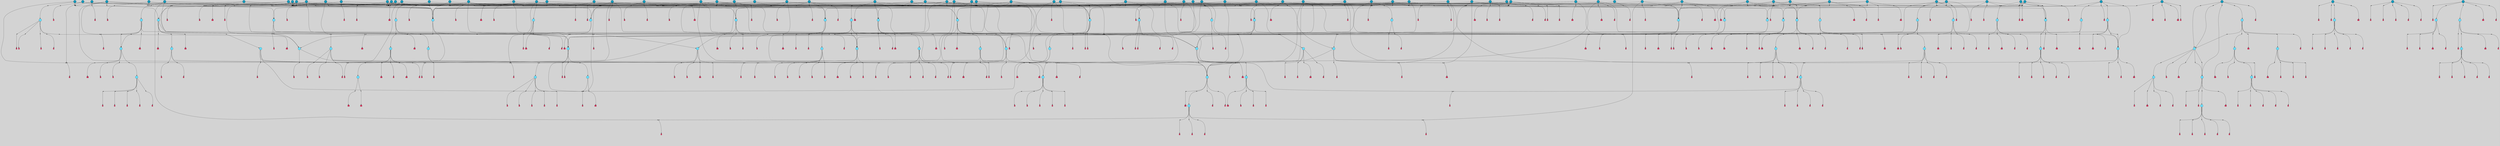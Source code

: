 // File exported with GEGELATI v1.3.1
// On the 2024-04-08 17:44:19
// With the File::TPGGraphDotExporter
digraph{
	graph[pad = "0.212, 0.055" bgcolor = lightgray]
	node[shape=circle style = filled label = ""]
		T7 [fillcolor="#66ddff"]
		T9 [fillcolor="#66ddff"]
		T11 [fillcolor="#66ddff"]
		T59 [fillcolor="#66ddff"]
		T102 [fillcolor="#66ddff"]
		T111 [fillcolor="#66ddff"]
		T258 [fillcolor="#66ddff"]
		T320 [fillcolor="#66ddff"]
		T321 [fillcolor="#66ddff"]
		T322 [fillcolor="#66ddff"]
		T323 [fillcolor="#66ddff"]
		T324 [fillcolor="#66ddff"]
		T325 [fillcolor="#1199bb"]
		T326 [fillcolor="#1199bb"]
		T407 [fillcolor="#66ddff"]
		T429 [fillcolor="#66ddff"]
		T440 [fillcolor="#66ddff"]
		T540 [fillcolor="#66ddff"]
		T550 [fillcolor="#1199bb"]
		T623 [fillcolor="#66ddff"]
		T624 [fillcolor="#66ddff"]
		T625 [fillcolor="#66ddff"]
		T715 [fillcolor="#1199bb"]
		T716 [fillcolor="#66ddff"]
		T717 [fillcolor="#66ddff"]
		T718 [fillcolor="#66ddff"]
		T721 [fillcolor="#66ddff"]
		T787 [fillcolor="#1199bb"]
		T788 [fillcolor="#66ddff"]
		T789 [fillcolor="#66ddff"]
		T790 [fillcolor="#66ddff"]
		T791 [fillcolor="#1199bb"]
		T792 [fillcolor="#66ddff"]
		T793 [fillcolor="#66ddff"]
		T794 [fillcolor="#66ddff"]
		T804 [fillcolor="#1199bb"]
		T813 [fillcolor="#1199bb"]
		T822 [fillcolor="#1199bb"]
		T872 [fillcolor="#1199bb"]
		T877 [fillcolor="#66ddff"]
		T878 [fillcolor="#1199bb"]
		T879 [fillcolor="#66ddff"]
		T880 [fillcolor="#66ddff"]
		T881 [fillcolor="#66ddff"]
		T882 [fillcolor="#66ddff"]
		T883 [fillcolor="#66ddff"]
		T884 [fillcolor="#1199bb"]
		T885 [fillcolor="#66ddff"]
		T886 [fillcolor="#66ddff"]
		T893 [fillcolor="#1199bb"]
		T924 [fillcolor="#1199bb"]
		T947 [fillcolor="#66ddff"]
		T948 [fillcolor="#66ddff"]
		T949 [fillcolor="#66ddff"]
		T950 [fillcolor="#66ddff"]
		T952 [fillcolor="#66ddff"]
		T953 [fillcolor="#66ddff"]
		T954 [fillcolor="#66ddff"]
		T956 [fillcolor="#66ddff"]
		T957 [fillcolor="#66ddff"]
		T963 [fillcolor="#1199bb"]
		T986 [fillcolor="#1199bb"]
		T991 [fillcolor="#1199bb"]
		T1004 [fillcolor="#66ddff"]
		T1005 [fillcolor="#66ddff"]
		T1006 [fillcolor="#66ddff"]
		T1007 [fillcolor="#66ddff"]
		T1008 [fillcolor="#1199bb"]
		T1009 [fillcolor="#66ddff"]
		T1010 [fillcolor="#66ddff"]
		T1011 [fillcolor="#66ddff"]
		T1012 [fillcolor="#66ddff"]
		T1013 [fillcolor="#66ddff"]
		T1014 [fillcolor="#66ddff"]
		T1016 [fillcolor="#1199bb"]
		T1018 [fillcolor="#1199bb"]
		T1019 [fillcolor="#1199bb"]
		T1020 [fillcolor="#66ddff"]
		T1022 [fillcolor="#1199bb"]
		T1023 [fillcolor="#1199bb"]
		T1026 [fillcolor="#1199bb"]
		T1029 [fillcolor="#1199bb"]
		T1030 [fillcolor="#1199bb"]
		T1047 [fillcolor="#1199bb"]
		T1050 [fillcolor="#1199bb"]
		T1053 [fillcolor="#66ddff"]
		T1054 [fillcolor="#66ddff"]
		T1055 [fillcolor="#66ddff"]
		T1056 [fillcolor="#66ddff"]
		T1064 [fillcolor="#1199bb"]
		T1069 [fillcolor="#1199bb"]
		T1071 [fillcolor="#1199bb"]
		T1074 [fillcolor="#1199bb"]
		T1075 [fillcolor="#1199bb"]
		T1077 [fillcolor="#1199bb"]
		T1078 [fillcolor="#1199bb"]
		T1079 [fillcolor="#1199bb"]
		T1080 [fillcolor="#1199bb"]
		T1081 [fillcolor="#1199bb"]
		T1082 [fillcolor="#1199bb"]
		T1084 [fillcolor="#1199bb"]
		T1085 [fillcolor="#1199bb"]
		T1086 [fillcolor="#1199bb"]
		T1087 [fillcolor="#1199bb"]
		T1088 [fillcolor="#1199bb"]
		T1089 [fillcolor="#1199bb"]
		T1090 [fillcolor="#1199bb"]
		T1091 [fillcolor="#1199bb"]
		T1092 [fillcolor="#1199bb"]
		T1093 [fillcolor="#1199bb"]
		T1094 [fillcolor="#1199bb"]
		T1095 [fillcolor="#1199bb"]
		T1096 [fillcolor="#1199bb"]
		T1097 [fillcolor="#1199bb"]
		T1098 [fillcolor="#1199bb"]
		T1099 [fillcolor="#1199bb"]
		T1100 [fillcolor="#1199bb"]
		T1102 [fillcolor="#1199bb"]
		T1103 [fillcolor="#1199bb"]
		T1104 [fillcolor="#1199bb"]
		T1105 [fillcolor="#1199bb"]
		T1106 [fillcolor="#1199bb"]
		T1107 [fillcolor="#1199bb"]
		T1109 [fillcolor="#1199bb"]
		T1112 [fillcolor="#1199bb"]
		T1114 [fillcolor="#1199bb"]
		T1115 [fillcolor="#1199bb"]
		T1117 [fillcolor="#1199bb"]
		T1118 [fillcolor="#1199bb"]
		T1119 [fillcolor="#1199bb"]
		T1120 [fillcolor="#66ddff"]
		T308 [fillcolor="#66ddff"]
		T1121 [fillcolor="#66ddff"]
		T1122 [fillcolor="#1199bb"]
		T1123 [fillcolor="#66ddff"]
		T1124 [fillcolor="#66ddff"]
		T425 [fillcolor="#66ddff"]
		T1125 [fillcolor="#66ddff"]
		T1126 [fillcolor="#66ddff"]
		T1127 [fillcolor="#66ddff"]
		T1128 [fillcolor="#1199bb"]
		T1129 [fillcolor="#1199bb"]
		T1130 [fillcolor="#1199bb"]
		T1131 [fillcolor="#66ddff"]
		T1132 [fillcolor="#66ddff"]
		T1133 [fillcolor="#66ddff"]
		T1134 [fillcolor="#1199bb"]
		T1135 [fillcolor="#1199bb"]
		T1136 [fillcolor="#1199bb"]
		T1063 [fillcolor="#1199bb"]
		T1137 [fillcolor="#1199bb"]
		T1138 [fillcolor="#1199bb"]
		T1139 [fillcolor="#1199bb"]
		T1140 [fillcolor="#1199bb"]
		P18093 [fillcolor="#cccccc" shape=point] //-3|
		I18093 [shape=box style=invis label="1|6&2|7#0|7&#92;n10|2&0|7#1|3&#92;n9|6&2|7#2|2&#92;n5|3&0|7#0|7&#92;n1|6&2|3#0|0&#92;n2|3&2|3#2|2&#92;n5|1&2|6#0|6&#92;n"]
		P18093 -> I18093[style=invis]
		A11656 [fillcolor="#ff3366" shape=box margin=0.03 width=0 height=0 label="7"]
		T7 -> P18093 -> A11656
		P18094 [fillcolor="#cccccc" shape=point] //5|
		I18094 [shape=box style=invis label="0|5&2|3#0|1&#92;n0|6&2|1#2|4&#92;n6|2&2|6#0|7&#92;n7|4&0|3#0|1&#92;n5|4&0|7#1|6&#92;n9|1&0|5#2|2&#92;n6|3&2|3#1|7&#92;n11|7&2|4#1|6&#92;n2|5&0|1#0|0&#92;n4|7&0|0#0|2&#92;n6|2&0|6#0|0&#92;n2|1&2|6#2|4&#92;n10|0&2|0#1|0&#92;n6|6&2|4#0|6&#92;n"]
		P18094 -> I18094[style=invis]
		A11657 [fillcolor="#ff3366" shape=box margin=0.03 width=0 height=0 label="8"]
		T7 -> P18094 -> A11657
		P18095 [fillcolor="#cccccc" shape=point] //-6|
		I18095 [shape=box style=invis label="11|1&0|7#2|0&#92;n10|4&0|1#1|0&#92;n4|3&2|4#2|1&#92;n0|5&2|0#0|0&#92;n6|1&0|0#0|3&#92;n8|2&2|0#0|4&#92;n11|4&2|0#1|6&#92;n7|0&2|6#2|3&#92;n5|3&2|6#2|0&#92;n2|0&2|0#0|4&#92;n"]
		P18095 -> I18095[style=invis]
		A11658 [fillcolor="#ff3366" shape=box margin=0.03 width=0 height=0 label="9"]
		T9 -> P18095 -> A11658
		P18096 [fillcolor="#cccccc" shape=point] //2|
		I18096 [shape=box style=invis label="6|3&2|7#1|4&#92;n8|6&0|0#2|5&#92;n2|1&0|2#0|3&#92;n8|7&0|6#0|4&#92;n2|1&2|0#0|1&#92;n0|0&2|2#2|3&#92;n6|6&0|7#2|1&#92;n6|1&0|7#2|6&#92;n5|4&2|7#0|4&#92;n0|3&0|4#2|0&#92;n11|0&2|0#2|5&#92;n4|5&2|5#2|4&#92;n5|7&0|6#0|4&#92;n9|7&2|5#0|3&#92;n5|4&2|1#0|3&#92;n5|3&0|1#1|7&#92;n0|4&0|3#2|5&#92;n"]
		P18096 -> I18096[style=invis]
		A11659 [fillcolor="#ff3366" shape=box margin=0.03 width=0 height=0 label="10"]
		T9 -> P18096 -> A11659
		P18097 [fillcolor="#cccccc" shape=point] //6|
		I18097 [shape=box style=invis label="3|0&2|7#2|2&#92;n3|2&0|4#2|5&#92;n5|1&0|2#1|0&#92;n8|7&0|1#2|0&#92;n8|5&0|3#0|6&#92;n0|2&0|2#2|3&#92;n1|5&2|5#0|5&#92;n5|6&0|6#0|7&#92;n6|7&0|0#2|6&#92;n1|2&2|3#0|0&#92;n7|7&2|3#0|4&#92;n0|7&2|7#0|6&#92;n1|0&2|2#2|7&#92;n4|4&0|1#0|0&#92;n"]
		P18097 -> I18097[style=invis]
		A11660 [fillcolor="#ff3366" shape=box margin=0.03 width=0 height=0 label="11"]
		T11 -> P18097 -> A11660
		P18098 [fillcolor="#cccccc" shape=point] //-4|
		I18098 [shape=box style=invis label="4|1&0|4#2|6&#92;n1|2&2|2#2|0&#92;n1|2&2|0#0|6&#92;n8|4&2|3#2|5&#92;n5|5&2|1#1|0&#92;n"]
		P18098 -> I18098[style=invis]
		A11661 [fillcolor="#ff3366" shape=box margin=0.03 width=0 height=0 label="12"]
		T11 -> P18098 -> A11661
		P18099 [fillcolor="#cccccc" shape=point] //8|
		I18099 [shape=box style=invis label="9|0&0|1#2|0&#92;n10|1&2|5#1|4&#92;n8|2&2|6#0|4&#92;n4|5&0|3#0|1&#92;n2|4&2|5#2|3&#92;n4|2&2|2#0|2&#92;n7|5&0|2#0|0&#92;n8|2&2|1#1|3&#92;n8|7&0|7#2|1&#92;n1|1&0|0#0|7&#92;n5|6&2|5#1|0&#92;n6|3&2|5#0|0&#92;n11|4&0|3#2|6&#92;n1|2&2|4#0|7&#92;n5|6&0|1#2|0&#92;n11|3&0|2#0|7&#92;n"]
		P18099 -> I18099[style=invis]
		A11662 [fillcolor="#ff3366" shape=box margin=0.03 width=0 height=0 label="6"]
		T59 -> P18099 -> A11662
		P18100 [fillcolor="#cccccc" shape=point] //5|
		I18100 [shape=box style=invis label="3|0&2|0#0|1&#92;n3|0&0|7#0|1&#92;n5|3&0|2#2|6&#92;n4|4&2|4#2|6&#92;n11|2&0|7#1|6&#92;n2|7&2|2#2|5&#92;n9|3&2|6#2|7&#92;n7|7&0|0#0|4&#92;n6|1&2|4#2|3&#92;n5|4&2|0#1|6&#92;n1|3&0|7#0|4&#92;n"]
		P18100 -> I18100[style=invis]
		A11663 [fillcolor="#ff3366" shape=box margin=0.03 width=0 height=0 label="7"]
		T59 -> P18100 -> A11663
		T59 -> P18095
		T59 -> P18100
		P18101 [fillcolor="#cccccc" shape=point] //7|
		I18101 [shape=box style=invis label="3|3&2|7#0|4&#92;n4|3&2|6#0|3&#92;n8|4&0|6#1|2&#92;n5|6&2|3#0|4&#92;n0|7&2|1#0|5&#92;n8|7&2|2#2|5&#92;n9|1&0|0#1|0&#92;n10|1&2|1#1|4&#92;n10|5&0|6#1|7&#92;n5|2&2|3#0|4&#92;n2|0&2|6#2|7&#92;n1|7&0|1#0|7&#92;n"]
		P18101 -> I18101[style=invis]
		A11664 [fillcolor="#ff3366" shape=box margin=0.03 width=0 height=0 label="2"]
		T102 -> P18101 -> A11664
		P18102 [fillcolor="#cccccc" shape=point] //-8|
		I18102 [shape=box style=invis label="7|5&0|4#2|4&#92;n"]
		P18102 -> I18102[style=invis]
		A11665 [fillcolor="#ff3366" shape=box margin=0.03 width=0 height=0 label="3"]
		T102 -> P18102 -> A11665
		P18103 [fillcolor="#cccccc" shape=point] //8|
		I18103 [shape=box style=invis label="7|0&0|2#1|4&#92;n8|1&2|3#0|5&#92;n0|6&0|5#0|5&#92;n3|7&2|1#0|6&#92;n9|4&2|7#1|6&#92;n1|7&2|5#2|2&#92;n8|5&2|0#0|3&#92;n0|2&0|2#0|0&#92;n3|5&0|2#0|3&#92;n"]
		P18103 -> I18103[style=invis]
		A11666 [fillcolor="#ff3366" shape=box margin=0.03 width=0 height=0 label="5"]
		T102 -> P18103 -> A11666
		P18104 [fillcolor="#cccccc" shape=point] //-5|
		I18104 [shape=box style=invis label="0|0&2|3#0|2&#92;n10|5&0|6#1|3&#92;n7|3&0|6#2|3&#92;n3|4&0|6#0|6&#92;n10|5&0|2#1|1&#92;n5|0&0|1#0|3&#92;n6|6&2|5#1|5&#92;n7|4&0|2#1|7&#92;n5|7&0|1#2|5&#92;n1|5&0|0#0|3&#92;n7|5&2|1#2|6&#92;n9|0&0|2#0|0&#92;n4|0&2|4#0|0&#92;n4|6&0|0#2|3&#92;n3|1&0|6#2|5&#92;n7|7&2|1#2|3&#92;n9|4&2|2#0|6&#92;n"]
		P18104 -> I18104[style=invis]
		T111 -> P18104 -> T9
		P18105 [fillcolor="#cccccc" shape=point] //7|
		I18105 [shape=box style=invis label="7|4&2|1#2|0&#92;n4|1&2|4#2|3&#92;n5|0&2|0#2|2&#92;n6|1&2|4#2|6&#92;n"]
		P18105 -> I18105[style=invis]
		A11667 [fillcolor="#ff3366" shape=box margin=0.03 width=0 height=0 label="9"]
		T111 -> P18105 -> A11667
		P18106 [fillcolor="#cccccc" shape=point] //2|
		I18106 [shape=box style=invis label="3|0&2|0#0|1&#92;n11|2&0|7#1|6&#92;n8|7&2|4#0|5&#92;n5|3&0|2#2|6&#92;n4|4&2|4#2|6&#92;n3|0&0|7#0|1&#92;n2|7&2|2#2|5&#92;n9|3&2|6#2|7&#92;n7|7&0|0#0|4&#92;n6|1&2|4#1|3&#92;n5|4&2|0#1|6&#92;n1|3&0|7#0|4&#92;n"]
		P18106 -> I18106[style=invis]
		A11668 [fillcolor="#ff3366" shape=box margin=0.03 width=0 height=0 label="7"]
		T111 -> P18106 -> A11668
		T111 -> P18095
		P18107 [fillcolor="#cccccc" shape=point] //2|
		I18107 [shape=box style=invis label="9|1&2|3#0|1&#92;n5|3&2|4#2|7&#92;n11|0&2|3#0|4&#92;n7|0&2|4#0|4&#92;n5|2&2|0#2|4&#92;n7|3&0|7#0|5&#92;n"]
		P18107 -> I18107[style=invis]
		A11669 [fillcolor="#ff3366" shape=box margin=0.03 width=0 height=0 label="2"]
		T258 -> P18107 -> A11669
		T258 -> P18095
		P18108 [fillcolor="#cccccc" shape=point] //-5|
		I18108 [shape=box style=invis label="8|7&0|3#0|3&#92;n6|4&2|1#0|5&#92;n2|2&2|6#2|0&#92;n4|7&2|0#2|3&#92;n10|5&2|1#1|5&#92;n2|0&0|7#2|0&#92;n5|3&2|2#2|0&#92;n6|7&0|0#1|0&#92;n"]
		P18108 -> I18108[style=invis]
		A11670 [fillcolor="#ff3366" shape=box margin=0.03 width=0 height=0 label="1"]
		T258 -> P18108 -> A11670
		P18109 [fillcolor="#cccccc" shape=point] //2|
		I18109 [shape=box style=invis label="4|1&0|4#2|6&#92;n5|5&2|1#1|0&#92;n1|0&2|0#0|6&#92;n8|4&2|3#2|5&#92;n"]
		P18109 -> I18109[style=invis]
		T258 -> P18109 -> T11
		P18110 [fillcolor="#cccccc" shape=point] //5|
		I18110 [shape=box style=invis label="1|6&2|7#0|7&#92;n9|2&2|7#2|2&#92;n10|2&0|7#1|3&#92;n5|3&0|7#0|7&#92;n7|0&2|7#2|2&#92;n1|6&2|3#0|0&#92;n2|3&2|3#2|2&#92;n"]
		P18110 -> I18110[style=invis]
		A11671 [fillcolor="#ff3366" shape=box margin=0.03 width=0 height=0 label="7"]
		T258 -> P18110 -> A11671
		P18111 [fillcolor="#cccccc" shape=point] //-4|
		I18111 [shape=box style=invis label="4|1&0|4#2|6&#92;n1|2&2|2#2|0&#92;n1|2&2|0#0|6&#92;n8|4&2|3#2|5&#92;n5|5&2|1#1|0&#92;n"]
		P18111 -> I18111[style=invis]
		A11672 [fillcolor="#ff3366" shape=box margin=0.03 width=0 height=0 label="12"]
		T320 -> P18111 -> A11672
		P18112 [fillcolor="#cccccc" shape=point] //-9|
		I18112 [shape=box style=invis label="2|0&2|0#2|1&#92;n4|4&2|4#2|6&#92;n9|1&0|3#1|7&#92;n5|3&0|2#2|6&#92;n2|7&2|2#2|5&#92;n5|4&2|0#1|6&#92;n3|0&0|7#0|1&#92;n1|3&0|7#0|4&#92;n11|6&2|2#0|7&#92;n7|7&0|0#0|4&#92;n11|0&0|7#1|6&#92;n9|3&2|6#2|7&#92;n"]
		P18112 -> I18112[style=invis]
		A11673 [fillcolor="#ff3366" shape=box margin=0.03 width=0 height=0 label="7"]
		T321 -> P18112 -> A11673
		P18113 [fillcolor="#cccccc" shape=point] //6|
		I18113 [shape=box style=invis label="3|0&2|7#2|2&#92;n3|2&0|4#2|5&#92;n5|1&0|2#1|0&#92;n8|7&0|1#2|0&#92;n8|5&0|3#0|6&#92;n0|2&0|2#2|3&#92;n1|5&2|5#0|5&#92;n5|6&0|6#0|7&#92;n6|7&0|0#2|6&#92;n1|2&2|3#0|0&#92;n7|7&2|3#0|4&#92;n0|7&2|7#0|6&#92;n1|0&2|2#2|7&#92;n4|4&0|1#0|0&#92;n"]
		P18113 -> I18113[style=invis]
		A11674 [fillcolor="#ff3366" shape=box margin=0.03 width=0 height=0 label="11"]
		T320 -> P18113 -> A11674
		P18114 [fillcolor="#cccccc" shape=point] //2|
		I18114 [shape=box style=invis label="4|1&0|4#2|6&#92;n5|5&2|1#1|0&#92;n1|0&2|0#0|6&#92;n8|4&2|3#2|5&#92;n"]
		P18114 -> I18114[style=invis]
		T321 -> P18114 -> T320
		P18115 [fillcolor="#cccccc" shape=point] //-3|
		I18115 [shape=box style=invis label="4|5&0|0#0|0&#92;n4|7&0|0#0|2&#92;n0|6&2|1#2|4&#92;n9|1&0|5#2|2&#92;n10|0&2|0#1|0&#92;n6|6&2|4#0|6&#92;n2|5&0|1#0|0&#92;n6|3&2|3#1|7&#92;n11|7&2|4#1|6&#92;n6|2&2|6#0|1&#92;n6|2&0|0#0|0&#92;n9|1&2|6#2|4&#92;n10|4&0|3#1|1&#92;n5|4&2|7#1|6&#92;n"]
		P18115 -> I18115[style=invis]
		T323 -> P18115 -> T321
		P18116 [fillcolor="#cccccc" shape=point] //5|
		I18116 [shape=box style=invis label="0|5&2|3#0|1&#92;n0|6&2|1#2|4&#92;n6|2&2|6#0|7&#92;n7|4&0|3#0|1&#92;n5|4&0|7#1|6&#92;n9|1&0|5#2|2&#92;n6|3&2|3#1|7&#92;n11|7&2|4#1|6&#92;n2|5&0|1#0|0&#92;n4|7&0|0#0|2&#92;n6|2&0|6#0|0&#92;n2|1&2|6#2|4&#92;n10|0&2|0#1|0&#92;n6|6&2|4#0|6&#92;n"]
		P18116 -> I18116[style=invis]
		A11675 [fillcolor="#ff3366" shape=box margin=0.03 width=0 height=0 label="8"]
		T322 -> P18116 -> A11675
		P18117 [fillcolor="#cccccc" shape=point] //8|
		I18117 [shape=box style=invis label="9|7&0|5#2|5&#92;n3|3&2|3#0|2&#92;n9|5&2|2#1|0&#92;n2|3&0|6#0|3&#92;n4|4&2|5#2|7&#92;n11|3&2|0#1|5&#92;n6|6&2|1#2|2&#92;n4|6&0|1#2|2&#92;n2|5&2|7#2|2&#92;n7|7&2|2#2|3&#92;n6|5&0|3#2|6&#92;n6|7&0|6#0|2&#92;n"]
		P18117 -> I18117[style=invis]
		A11676 [fillcolor="#ff3366" shape=box margin=0.03 width=0 height=0 label="14"]
		T321 -> P18117 -> A11676
		P18118 [fillcolor="#cccccc" shape=point] //-3|
		I18118 [shape=box style=invis label="1|6&2|7#0|7&#92;n10|2&0|7#1|3&#92;n9|6&2|7#2|2&#92;n5|3&0|7#0|7&#92;n1|6&2|3#0|0&#92;n2|3&2|3#2|2&#92;n5|1&2|6#0|6&#92;n"]
		P18118 -> I18118[style=invis]
		A11677 [fillcolor="#ff3366" shape=box margin=0.03 width=0 height=0 label="7"]
		T322 -> P18118 -> A11677
		P18119 [fillcolor="#cccccc" shape=point] //-8|
		I18119 [shape=box style=invis label="7|5&0|4#2|4&#92;n"]
		P18119 -> I18119[style=invis]
		A11678 [fillcolor="#ff3366" shape=box margin=0.03 width=0 height=0 label="3"]
		T321 -> P18119 -> A11678
		P18120 [fillcolor="#cccccc" shape=point] //4|
		I18120 [shape=box style=invis label="4|3&0|6#0|3&#92;n5|7&2|3#2|2&#92;n5|6&0|7#1|2&#92;n1|4&2|6#0|3&#92;n8|4&2|1#2|5&#92;n9|5&2|4#1|4&#92;n2|4&0|5#0|7&#92;n10|0&0|6#1|3&#92;n3|0&0|6#0|2&#92;n2|7&2|7#2|6&#92;n5|2&0|5#1|5&#92;n10|4&2|5#1|7&#92;n4|0&0|4#2|4&#92;n11|1&0|4#2|6&#92;n10|6&2|0#1|4&#92;n9|7&0|3#1|4&#92;n4|5&2|7#0|6&#92;n11|5&2|6#2|3&#92;n0|3&0|5#0|1&#92;n"]
		P18120 -> I18120[style=invis]
		A11679 [fillcolor="#ff3366" shape=box margin=0.03 width=0 height=0 label="13"]
		T321 -> P18120 -> A11679
		P18121 [fillcolor="#cccccc" shape=point] //1|
		I18121 [shape=box style=invis label="0|4&0|1#0|1&#92;n10|5&2|5#1|6&#92;n7|7&2|5#2|2&#92;n9|5&0|7#2|7&#92;n8|4&0|3#2|7&#92;n11|0&2|3#0|5&#92;n7|0&0|0#0|1&#92;n4|2&0|4#0|5&#92;n5|1&0|6#2|7&#92;n11|3&0|7#1|3&#92;n"]
		P18121 -> I18121[style=invis]
		T323 -> P18121 -> T322
		P18122 [fillcolor="#cccccc" shape=point] //4|
		I18122 [shape=box style=invis label="4|3&0|6#0|3&#92;n5|7&2|3#2|2&#92;n5|6&0|7#1|2&#92;n1|4&2|6#0|3&#92;n8|4&2|1#2|5&#92;n9|5&2|4#1|4&#92;n2|4&0|5#0|7&#92;n10|0&0|6#1|3&#92;n3|0&0|6#0|2&#92;n2|7&2|7#2|6&#92;n5|2&0|5#1|5&#92;n10|4&2|5#1|7&#92;n4|0&0|4#2|4&#92;n11|1&0|4#2|6&#92;n10|6&2|0#1|4&#92;n9|7&0|3#1|4&#92;n4|5&2|7#0|6&#92;n11|5&2|6#2|3&#92;n0|3&0|5#0|1&#92;n"]
		P18122 -> I18122[style=invis]
		A11680 [fillcolor="#ff3366" shape=box margin=0.03 width=0 height=0 label="13"]
		T323 -> P18122 -> A11680
		P18123 [fillcolor="#cccccc" shape=point] //-9|
		I18123 [shape=box style=invis label="2|0&2|0#2|1&#92;n4|4&2|4#2|6&#92;n9|1&0|3#1|7&#92;n5|3&0|2#2|6&#92;n2|7&2|2#2|5&#92;n5|4&2|0#1|6&#92;n3|0&0|7#0|1&#92;n1|3&0|7#0|4&#92;n11|6&2|2#0|7&#92;n7|7&0|0#0|4&#92;n11|0&0|7#1|6&#92;n9|3&2|6#2|7&#92;n"]
		P18123 -> I18123[style=invis]
		A11681 [fillcolor="#ff3366" shape=box margin=0.03 width=0 height=0 label="7"]
		T325 -> P18123 -> A11681
		P18124 [fillcolor="#cccccc" shape=point] //-4|
		I18124 [shape=box style=invis label="4|1&0|4#2|6&#92;n1|2&2|2#2|0&#92;n1|2&2|0#0|6&#92;n8|4&2|3#2|5&#92;n5|5&2|1#1|0&#92;n"]
		P18124 -> I18124[style=invis]
		A11682 [fillcolor="#ff3366" shape=box margin=0.03 width=0 height=0 label="12"]
		T324 -> P18124 -> A11682
		P18125 [fillcolor="#cccccc" shape=point] //6|
		I18125 [shape=box style=invis label="3|0&2|7#2|2&#92;n3|2&0|4#2|5&#92;n5|1&0|2#1|0&#92;n8|7&0|1#2|0&#92;n8|5&0|3#0|6&#92;n0|2&0|2#2|3&#92;n1|5&2|5#0|5&#92;n5|6&0|6#0|7&#92;n6|7&0|0#2|6&#92;n1|2&2|3#0|0&#92;n7|7&2|3#0|4&#92;n0|7&2|7#0|6&#92;n1|0&2|2#2|7&#92;n4|4&0|1#0|0&#92;n"]
		P18125 -> I18125[style=invis]
		A11683 [fillcolor="#ff3366" shape=box margin=0.03 width=0 height=0 label="11"]
		T324 -> P18125 -> A11683
		P18126 [fillcolor="#cccccc" shape=point] //2|
		I18126 [shape=box style=invis label="4|1&0|4#2|6&#92;n5|5&2|1#1|0&#92;n1|0&2|0#0|6&#92;n8|4&2|3#2|5&#92;n"]
		P18126 -> I18126[style=invis]
		T325 -> P18126 -> T324
		P18127 [fillcolor="#cccccc" shape=point] //4|
		I18127 [shape=box style=invis label="4|3&0|6#0|3&#92;n5|7&2|3#2|2&#92;n5|6&0|7#1|2&#92;n1|4&2|6#0|3&#92;n8|4&2|1#2|5&#92;n9|5&2|4#1|4&#92;n2|4&0|5#0|7&#92;n10|0&0|6#1|3&#92;n3|0&0|6#0|2&#92;n2|7&2|7#2|6&#92;n5|2&0|5#1|5&#92;n10|4&2|5#1|7&#92;n4|0&0|4#2|4&#92;n11|1&0|4#2|6&#92;n10|6&2|0#1|4&#92;n9|7&0|3#1|4&#92;n4|5&2|7#0|6&#92;n11|5&2|6#2|3&#92;n0|3&0|5#0|1&#92;n"]
		P18127 -> I18127[style=invis]
		A11684 [fillcolor="#ff3366" shape=box margin=0.03 width=0 height=0 label="13"]
		T325 -> P18127 -> A11684
		P18128 [fillcolor="#cccccc" shape=point] //5|
		I18128 [shape=box style=invis label="0|5&2|3#0|1&#92;n0|6&2|1#2|4&#92;n6|2&2|6#0|7&#92;n7|4&0|3#0|1&#92;n5|4&0|7#1|6&#92;n9|1&0|5#2|2&#92;n6|3&2|3#1|7&#92;n11|7&2|4#1|6&#92;n2|5&0|1#0|0&#92;n4|7&0|0#0|2&#92;n6|2&0|6#0|0&#92;n2|1&2|6#2|4&#92;n10|0&2|0#1|0&#92;n6|6&2|4#0|6&#92;n"]
		P18128 -> I18128[style=invis]
		A11685 [fillcolor="#ff3366" shape=box margin=0.03 width=0 height=0 label="8"]
		T326 -> P18128 -> A11685
		P18129 [fillcolor="#cccccc" shape=point] //-8|
		I18129 [shape=box style=invis label="7|5&0|4#2|4&#92;n"]
		P18129 -> I18129[style=invis]
		A11686 [fillcolor="#ff3366" shape=box margin=0.03 width=0 height=0 label="3"]
		T325 -> P18129 -> A11686
		P18130 [fillcolor="#cccccc" shape=point] //-3|
		I18130 [shape=box style=invis label="1|6&2|7#0|7&#92;n10|2&0|7#1|3&#92;n9|6&2|7#2|2&#92;n5|3&0|7#0|7&#92;n1|6&2|3#0|0&#92;n2|3&2|3#2|2&#92;n5|1&2|6#0|6&#92;n"]
		P18130 -> I18130[style=invis]
		A11687 [fillcolor="#ff3366" shape=box margin=0.03 width=0 height=0 label="7"]
		T326 -> P18130 -> A11687
		P18131 [fillcolor="#cccccc" shape=point] //8|
		I18131 [shape=box style=invis label="9|7&0|5#2|5&#92;n3|3&2|3#0|2&#92;n9|5&2|2#1|0&#92;n2|3&0|6#0|3&#92;n4|4&2|5#2|7&#92;n11|3&2|0#1|5&#92;n6|6&2|1#2|2&#92;n4|6&0|1#2|2&#92;n2|5&2|7#2|2&#92;n7|7&2|2#2|3&#92;n6|5&0|3#2|6&#92;n6|7&0|6#0|2&#92;n"]
		P18131 -> I18131[style=invis]
		A11688 [fillcolor="#ff3366" shape=box margin=0.03 width=0 height=0 label="14"]
		T325 -> P18131 -> A11688
		P18132 [fillcolor="#cccccc" shape=point] //-1|
		I18132 [shape=box style=invis label="0|5&2|2#0|0&#92;n11|3&2|3#1|3&#92;n8|5&2|2#1|7&#92;n10|0&0|6#1|2&#92;n9|1&2|5#0|3&#92;n8|0&2|4#2|6&#92;n6|7&0|2#0|3&#92;n9|2&0|7#0|1&#92;n6|2&0|2#2|1&#92;n"]
		P18132 -> I18132[style=invis]
		A11689 [fillcolor="#ff3366" shape=box margin=0.03 width=0 height=0 label="7"]
		T407 -> P18132 -> A11689
		P18133 [fillcolor="#cccccc" shape=point] //-3|
		I18133 [shape=box style=invis label="7|7&0|0#0|4&#92;n11|2&0|7#1|6&#92;n8|7&2|4#0|5&#92;n5|3&0|2#2|6&#92;n4|4&2|4#2|6&#92;n3|0&0|7#0|6&#92;n2|7&2|2#2|5&#92;n9|3&2|6#2|7&#92;n6|7&0|0#0|7&#92;n3|0&2|0#0|1&#92;n6|1&2|4#1|3&#92;n5|4&2|0#1|6&#92;n1|3&0|7#0|4&#92;n"]
		P18133 -> I18133[style=invis]
		T407 -> P18133 -> T59
		P18134 [fillcolor="#cccccc" shape=point] //-5|
		I18134 [shape=box style=invis label="5|3&0|7#0|7&#92;n9|2&2|7#2|2&#92;n1|6&2|7#0|7&#92;n7|6&2|4#0|5&#92;n10|3&0|2#1|1&#92;n9|2&0|7#1|3&#92;n1|6&0|3#0|1&#92;n4|0&0|2#2|2&#92;n7|0&2|7#2|2&#92;n5|1&2|6#0|3&#92;n2|3&2|3#2|2&#92;n"]
		P18134 -> I18134[style=invis]
		T407 -> P18134 -> T102
		P18135 [fillcolor="#cccccc" shape=point] //1|
		I18135 [shape=box style=invis label="9|3&2|0#0|4&#92;n4|2&0|5#2|0&#92;n10|7&2|7#1|1&#92;n6|3&2|6#1|5&#92;n8|3&2|5#1|2&#92;n4|0&2|1#2|2&#92;n4|1&0|4#0|3&#92;n3|6&2|5#2|5&#92;n8|3&0|1#0|7&#92;n4|0&2|4#0|1&#92;n3|4&0|0#2|1&#92;n3|2&0|7#2|1&#92;n1|4&0|1#0|2&#92;n"]
		P18135 -> I18135[style=invis]
		A11690 [fillcolor="#ff3366" shape=box margin=0.03 width=0 height=0 label="14"]
		T407 -> P18135 -> A11690
		P18136 [fillcolor="#cccccc" shape=point] //3|
		I18136 [shape=box style=invis label="5|4&2|7#0|4&#92;n0|4&0|3#2|5&#92;n8|6&0|0#2|5&#92;n2|1&0|2#0|3&#92;n9|7&0|6#0|4&#92;n0|0&2|2#2|3&#92;n6|6&0|7#2|1&#92;n6|1&0|7#2|6&#92;n0|3&0|4#2|0&#92;n11|0&2|0#2|5&#92;n4|5&2|5#2|4&#92;n5|3&0|1#1|7&#92;n9|7&2|2#0|3&#92;n5|4&2|1#0|3&#92;n5|0&0|6#0|4&#92;n0|0&0|1#2|0&#92;n"]
		P18136 -> I18136[style=invis]
		A11691 [fillcolor="#ff3366" shape=box margin=0.03 width=0 height=0 label="10"]
		T407 -> P18136 -> A11691
		P18137 [fillcolor="#cccccc" shape=point] //4|
		I18137 [shape=box style=invis label="8|5&2|3#2|1&#92;n10|1&0|3#1|6&#92;n7|1&2|6#1|3&#92;n4|1&0|6#0|0&#92;n11|1&0|2#0|3&#92;n2|0&2|1#2|7&#92;n"]
		P18137 -> I18137[style=invis]
		A11692 [fillcolor="#ff3366" shape=box margin=0.03 width=0 height=0 label="2"]
		T429 -> P18137 -> A11692
		P18138 [fillcolor="#cccccc" shape=point] //1|
		I18138 [shape=box style=invis label="9|7&0|2#2|2&#92;n6|5&0|1#1|0&#92;n2|2&0|0#2|1&#92;n4|3&2|2#2|3&#92;n2|5&2|2#0|0&#92;n10|7&0|5#1|1&#92;n9|5&2|7#2|5&#92;n7|7&2|5#2|5&#92;n8|0&2|4#0|1&#92;n5|4&2|0#0|2&#92;n2|5&2|2#2|6&#92;n4|4&0|2#2|1&#92;n7|2&2|4#0|0&#92;n10|0&2|2#1|1&#92;n10|4&2|3#1|0&#92;n"]
		P18138 -> I18138[style=invis]
		A11693 [fillcolor="#ff3366" shape=box margin=0.03 width=0 height=0 label="1"]
		T429 -> P18138 -> A11693
		P18139 [fillcolor="#cccccc" shape=point] //-8|
		I18139 [shape=box style=invis label="11|7&2|0#2|0&#92;n5|5&2|7#2|7&#92;n8|6&2|7#1|2&#92;n1|7&0|3#0|6&#92;n4|0&2|1#2|2&#92;n9|0&0|2#0|0&#92;n10|1&0|5#1|6&#92;n0|0&2|3#2|0&#92;n3|2&0|1#2|6&#92;n0|1&2|4#0|0&#92;n"]
		P18139 -> I18139[style=invis]
		A11694 [fillcolor="#ff3366" shape=box margin=0.03 width=0 height=0 label="6"]
		T429 -> P18139 -> A11694
		P18140 [fillcolor="#cccccc" shape=point] //-7|
		I18140 [shape=box style=invis label="7|3&0|6#2|5&#92;n10|5&0|5#1|0&#92;n1|0&2|4#0|3&#92;n"]
		P18140 -> I18140[style=invis]
		T429 -> P18140 -> T7
		P18141 [fillcolor="#cccccc" shape=point] //-2|
		I18141 [shape=box style=invis label="3|1&2|6#2|5&#92;n4|5&0|4#0|6&#92;n7|1&0|6#2|2&#92;n2|6&0|6#2|0&#92;n7|7&0|0#1|0&#92;n3|7&0|7#0|1&#92;n1|3&2|2#2|0&#92;n3|6&0|5#0|0&#92;n4|0&2|7#0|4&#92;n9|4&2|2#0|1&#92;n3|1&2|5#0|7&#92;n"]
		P18141 -> I18141[style=invis]
		A11695 [fillcolor="#ff3366" shape=box margin=0.03 width=0 height=0 label="1"]
		T429 -> P18141 -> A11695
		P18142 [fillcolor="#cccccc" shape=point] //2|
		I18142 [shape=box style=invis label="0|6&0|7#0|4&#92;n6|7&2|6#2|6&#92;n11|3&0|7#1|6&#92;n11|1&0|6#2|7&#92;n2|4&0|1#0|1&#92;n10|6&2|5#1|6&#92;n11|3&0|1#1|7&#92;n10|0&2|3#1|5&#92;n"]
		P18142 -> I18142[style=invis]
		T440 -> P18142 -> T7
		P18143 [fillcolor="#cccccc" shape=point] //-9|
		I18143 [shape=box style=invis label="2|0&2|3#2|0&#92;n11|7&0|4#1|0&#92;n"]
		P18143 -> I18143[style=invis]
		T440 -> P18143 -> T111
		T440 -> P18100
		P18144 [fillcolor="#cccccc" shape=point] //7|
		I18144 [shape=box style=invis label="2|0&2|1#2|0&#92;n9|1&0|6#0|3&#92;n11|7&0|4#1|0&#92;n"]
		P18144 -> I18144[style=invis]
		T540 -> P18144 -> T111
		P18145 [fillcolor="#cccccc" shape=point] //6|
		I18145 [shape=box style=invis label="0|5&2|3#0|1&#92;n0|6&2|1#2|4&#92;n9|1&0|5#2|2&#92;n7|4&0|3#0|1&#92;n5|4&0|7#1|6&#92;n2|5&0|1#0|0&#92;n6|3&2|3#1|7&#92;n11|7&2|4#1|6&#92;n6|2&2|6#0|1&#92;n4|7&0|0#0|2&#92;n6|2&0|6#0|0&#92;n9|1&2|6#2|4&#92;n10|0&2|0#1|0&#92;n6|6&2|4#0|6&#92;n"]
		P18145 -> I18145[style=invis]
		A11696 [fillcolor="#ff3366" shape=box margin=0.03 width=0 height=0 label="8"]
		T540 -> P18145 -> A11696
		P18146 [fillcolor="#cccccc" shape=point] //-4|
		I18146 [shape=box style=invis label="6|3&2|6#1|2&#92;n2|5&2|2#2|5&#92;n2|6&0|4#0|5&#92;n6|0&0|2#1|2&#92;n"]
		P18146 -> I18146[style=invis]
		A11697 [fillcolor="#ff3366" shape=box margin=0.03 width=0 height=0 label="7"]
		T540 -> P18146 -> A11697
		P18147 [fillcolor="#cccccc" shape=point] //-5|
		I18147 [shape=box style=invis label="7|2&0|3#2|2&#92;n3|2&0|2#2|0&#92;n1|5&2|7#0|4&#92;n5|3&0|3#0|7&#92;n11|4&0|1#0|0&#92;n8|7&2|7#2|7&#92;n4|0&0|3#2|7&#92;n"]
		P18147 -> I18147[style=invis]
		A11698 [fillcolor="#ff3366" shape=box margin=0.03 width=0 height=0 label="7"]
		T540 -> P18147 -> A11698
		P18148 [fillcolor="#cccccc" shape=point] //-4|
		I18148 [shape=box style=invis label="4|1&0|4#2|6&#92;n1|2&2|2#2|0&#92;n1|2&2|0#0|6&#92;n8|4&2|3#2|5&#92;n5|5&2|1#1|0&#92;n"]
		P18148 -> I18148[style=invis]
		A11699 [fillcolor="#ff3366" shape=box margin=0.03 width=0 height=0 label="12"]
		T550 -> P18148 -> A11699
		P18149 [fillcolor="#cccccc" shape=point] //7|
		I18149 [shape=box style=invis label="7|4&2|7#0|4&#92;n4|6&0|1#2|5&#92;n2|1&2|3#0|0&#92;n4|3&2|0#0|1&#92;n0|0&2|7#2|7&#92;n7|7&0|5#2|3&#92;n5|0&2|1#2|2&#92;n10|0&0|4#1|2&#92;n4|4&0|7#0|0&#92;n6|7&0|2#0|1&#92;n1|4&2|5#0|4&#92;n"]
		P18149 -> I18149[style=invis]
		A11700 [fillcolor="#ff3366" shape=box margin=0.03 width=0 height=0 label="0"]
		T623 -> P18149 -> A11700
		P18150 [fillcolor="#cccccc" shape=point] //0|
		I18150 [shape=box style=invis label="4|0&0|3#2|7&#92;n10|2&0|3#1|7&#92;n3|5&0|2#0|3&#92;n4|5&0|0#2|1&#92;n10|7&2|0#1|2&#92;n5|3&2|3#1|6&#92;n9|5&2|0#0|4&#92;n5|4&2|7#0|2&#92;n10|3&2|7#1|4&#92;n7|2&0|1#2|6&#92;n8|6&0|5#0|5&#92;n8|7&2|3#0|5&#92;n2|6&2|4#0|0&#92;n"]
		P18150 -> I18150[style=invis]
		A11701 [fillcolor="#ff3366" shape=box margin=0.03 width=0 height=0 label="5"]
		T625 -> P18150 -> A11701
		P18151 [fillcolor="#cccccc" shape=point] //0|
		I18151 [shape=box style=invis label="2|5&0|1#0|6&#92;n6|1&2|2#2|7&#92;n8|0&0|3#1|4&#92;n4|3&2|5#2|4&#92;n8|1&2|4#0|0&#92;n6|6&0|1#2|6&#92;n11|7&2|4#2|5&#92;n6|2&2|4#0|2&#92;n8|5&2|4#2|4&#92;n2|1&2|1#2|2&#92;n2|7&2|5#2|6&#92;n9|7&0|5#0|4&#92;n1|2&0|5#2|6&#92;n4|2&2|3#2|7&#92;n3|3&2|1#0|2&#92;n"]
		P18151 -> I18151[style=invis]
		A11702 [fillcolor="#ff3366" shape=box margin=0.03 width=0 height=0 label="5"]
		T625 -> P18151 -> A11702
		P18152 [fillcolor="#cccccc" shape=point] //3|
		I18152 [shape=box style=invis label="7|6&2|4#0|2&#92;n10|3&2|7#1|4&#92;n11|6&0|4#0|1&#92;n7|1&0|0#2|6&#92;n7|6&0|3#2|6&#92;n4|0&2|6#0|1&#92;n4|4&2|5#0|2&#92;n4|6&0|4#2|7&#92;n10|0&2|3#1|5&#92;n2|6&0|5#0|2&#92;n1|0&2|3#0|7&#92;n1|6&2|0#0|5&#92;n6|2&0|1#0|7&#92;n9|2&0|3#2|7&#92;n5|3&0|6#0|6&#92;n1|7&2|5#2|3&#92;n8|1&2|7#0|6&#92;n1|0&2|5#2|1&#92;n7|1&2|2#2|5&#92;n7|4&2|6#0|3&#92;n"]
		P18152 -> I18152[style=invis]
		A11703 [fillcolor="#ff3366" shape=box margin=0.03 width=0 height=0 label="4"]
		T625 -> P18152 -> A11703
		P18153 [fillcolor="#cccccc" shape=point] //-9|
		I18153 [shape=box style=invis label="4|7&2|6#0|5&#92;n11|3&0|2#2|6&#92;n10|2&2|4#1|6&#92;n3|0&2|6#2|7&#92;n4|3&0|5#0|7&#92;n2|3&0|7#0|7&#92;n10|6&0|7#1|5&#92;n10|1&2|2#1|1&#92;n1|7&0|3#2|6&#92;n"]
		P18153 -> I18153[style=invis]
		A11704 [fillcolor="#ff3366" shape=box margin=0.03 width=0 height=0 label="4"]
		T550 -> P18153 -> A11704
		P18154 [fillcolor="#cccccc" shape=point] //8|
		I18154 [shape=box style=invis label="9|0&0|1#2|0&#92;n10|1&2|5#1|4&#92;n8|2&2|6#0|4&#92;n2|4&2|5#2|3&#92;n4|2&2|2#0|2&#92;n7|5&0|2#0|0&#92;n8|2&2|1#1|3&#92;n8|7&0|7#2|1&#92;n1|1&0|0#0|7&#92;n5|6&2|5#1|0&#92;n6|6&2|5#0|0&#92;n11|4&0|3#2|6&#92;n4|2&2|4#0|7&#92;n5|6&0|1#2|0&#92;n11|3&0|2#0|7&#92;n"]
		P18154 -> I18154[style=invis]
		A11705 [fillcolor="#ff3366" shape=box margin=0.03 width=0 height=0 label="6"]
		T624 -> P18154 -> A11705
		P18155 [fillcolor="#cccccc" shape=point] //-6|
		I18155 [shape=box style=invis label="9|0&2|0#0|1&#92;n3|2&0|2#0|3&#92;n5|4&0|5#1|7&#92;n2|1&0|4#0|3&#92;n9|2&2|0#2|4&#92;n7|6&0|4#0|2&#92;n2|3&0|6#2|6&#92;n1|2&0|3#2|0&#92;n"]
		P18155 -> I18155[style=invis]
		T550 -> P18155 -> T624
		P18156 [fillcolor="#cccccc" shape=point] //5|
		I18156 [shape=box style=invis label="3|0&2|0#0|1&#92;n3|0&0|7#0|1&#92;n5|3&0|2#2|6&#92;n4|4&2|4#2|6&#92;n11|2&0|7#1|6&#92;n2|7&2|2#2|5&#92;n9|3&2|6#2|7&#92;n7|7&0|0#0|4&#92;n6|1&2|4#2|3&#92;n5|4&2|0#1|6&#92;n1|3&0|7#0|4&#92;n"]
		P18156 -> I18156[style=invis]
		A11706 [fillcolor="#ff3366" shape=box margin=0.03 width=0 height=0 label="7"]
		T624 -> P18156 -> A11706
		P18157 [fillcolor="#cccccc" shape=point] //-10|
		I18157 [shape=box style=invis label="3|6&0|0#0|4&#92;n4|1&2|4#0|1&#92;n5|1&0|1#0|4&#92;n5|5&2|6#0|5&#92;n6|5&0|6#0|3&#92;n11|1&2|0#0|1&#92;n0|7&2|0#0|3&#92;n1|2&0|6#0|1&#92;n8|0&0|4#2|0&#92;n0|4&0|7#2|7&#92;n7|0&2|7#1|3&#92;n3|1&0|5#2|5&#92;n5|1&0|4#0|3&#92;n2|2&0|2#0|0&#92;n8|3&0|1#0|7&#92;n3|0&0|3#0|5&#92;n7|2&0|5#2|0&#92;n6|3&2|7#1|5&#92;n4|7&2|7#2|1&#92;n"]
		P18157 -> I18157[style=invis]
		A11707 [fillcolor="#ff3366" shape=box margin=0.03 width=0 height=0 label="14"]
		T624 -> P18157 -> A11707
		P18158 [fillcolor="#cccccc" shape=point] //5|
		I18158 [shape=box style=invis label="0|5&2|3#0|1&#92;n0|6&2|1#2|4&#92;n6|2&2|6#0|7&#92;n7|4&0|3#0|1&#92;n5|4&0|7#1|6&#92;n9|1&0|5#2|2&#92;n6|3&2|3#1|7&#92;n11|7&2|4#1|6&#92;n2|5&0|1#0|0&#92;n4|7&0|0#0|2&#92;n6|2&0|6#0|0&#92;n2|1&2|6#2|4&#92;n10|0&2|0#1|0&#92;n6|6&2|4#0|6&#92;n"]
		P18158 -> I18158[style=invis]
		A11708 [fillcolor="#ff3366" shape=box margin=0.03 width=0 height=0 label="8"]
		T624 -> P18158 -> A11708
		P18159 [fillcolor="#cccccc" shape=point] //-2|
		I18159 [shape=box style=invis label="1|3&0|2#0|7&#92;n6|1&0|7#0|0&#92;n6|1&2|4#1|7&#92;n3|0&2|3#0|3&#92;n0|2&0|7#2|6&#92;n"]
		P18159 -> I18159[style=invis]
		T550 -> P18159 -> T623
		P18160 [fillcolor="#cccccc" shape=point] //5|
		I18160 [shape=box style=invis label="3|0&2|0#2|1&#92;n3|0&0|7#0|1&#92;n5|3&0|2#2|6&#92;n4|4&2|4#2|6&#92;n5|4&2|0#1|6&#92;n2|7&2|2#2|5&#92;n1|3&0|7#0|4&#92;n11|6&2|2#0|7&#92;n7|7&0|0#0|4&#92;n6|1&2|4#2|3&#92;n11|0&0|7#1|6&#92;n9|3&2|6#2|7&#92;n"]
		P18160 -> I18160[style=invis]
		A11709 [fillcolor="#ff3366" shape=box margin=0.03 width=0 height=0 label="7"]
		T623 -> P18160 -> A11709
		P18161 [fillcolor="#cccccc" shape=point] //4|
		I18161 [shape=box style=invis label="7|1&0|6#0|1&#92;n6|7&2|7#1|7&#92;n10|1&2|1#1|1&#92;n9|6&2|2#1|4&#92;n4|7&0|4#2|2&#92;n9|6&0|5#1|1&#92;n10|0&2|6#1|6&#92;n5|1&0|1#2|3&#92;n10|1&0|5#1|0&#92;n3|4&2|3#0|0&#92;n8|2&0|5#2|4&#92;n1|6&2|0#0|0&#92;n2|3&0|1#2|6&#92;n5|2&2|2#1|6&#92;n2|2&0|1#2|1&#92;n3|1&2|7#0|3&#92;n6|7&2|3#0|4&#92;n"]
		P18161 -> I18161[style=invis]
		A11710 [fillcolor="#ff3366" shape=box margin=0.03 width=0 height=0 label="10"]
		T623 -> P18161 -> A11710
		P18162 [fillcolor="#cccccc" shape=point] //-1|
		I18162 [shape=box style=invis label="5|7&2|4#0|7&#92;n6|4&2|4#2|6&#92;n3|0&0|5#0|0&#92;n9|5&0|7#1|4&#92;n8|0&0|2#2|1&#92;n3|0&2|6#0|7&#92;n1|7&2|5#2|5&#92;n9|4&0|2#0|6&#92;n4|4&2|5#0|6&#92;n"]
		P18162 -> I18162[style=invis]
		A11711 [fillcolor="#ff3366" shape=box margin=0.03 width=0 height=0 label="7"]
		T550 -> P18162 -> A11711
		P18163 [fillcolor="#cccccc" shape=point] //-4|
		I18163 [shape=box style=invis label="0|4&0|0#2|7&#92;n8|5&2|4#2|4&#92;n4|3&2|5#2|4&#92;n11|7&2|2#2|5&#92;n6|5&2|2#2|7&#92;n3|2&0|7#0|7&#92;n3|3&2|1#0|3&#92;n2|6&0|3#2|5&#92;n0|1&2|6#2|2&#92;n8|2&0|0#1|6&#92;n0|7&0|5#0|4&#92;n9|5&0|3#2|7&#92;n2|7&2|5#2|6&#92;n9|0&2|0#0|1&#92;n1|2&2|4#0|2&#92;n"]
		P18163 -> I18163[style=invis]
		T623 -> P18163 -> T625
		P18164 [fillcolor="#cccccc" shape=point] //2|
		I18164 [shape=box style=invis label="9|1&2|3#0|1&#92;n5|2&2|0#2|4&#92;n3|6&2|5#2|7&#92;n7|0&2|5#0|4&#92;n1|2&0|3#0|5&#92;n7|3&2|7#0|0&#92;n"]
		P18164 -> I18164[style=invis]
		A11712 [fillcolor="#ff3366" shape=box margin=0.03 width=0 height=0 label="2"]
		T625 -> P18164 -> A11712
		P18165 [fillcolor="#cccccc" shape=point] //-6|
		I18165 [shape=box style=invis label="7|5&0|4#0|4&#92;n11|0&2|5#2|1&#92;n"]
		P18165 -> I18165[style=invis]
		A11713 [fillcolor="#ff3366" shape=box margin=0.03 width=0 height=0 label="3"]
		T625 -> P18165 -> A11713
		P18166 [fillcolor="#cccccc" shape=point] //5|
		I18166 [shape=box style=invis label="0|5&2|3#0|1&#92;n0|6&2|1#2|4&#92;n6|2&2|6#0|7&#92;n7|4&0|3#0|1&#92;n5|4&0|7#1|6&#92;n9|1&0|5#2|2&#92;n6|3&2|3#1|7&#92;n11|7&2|4#1|6&#92;n2|5&0|1#0|0&#92;n4|7&0|0#0|2&#92;n6|2&0|6#0|0&#92;n2|1&2|6#2|4&#92;n10|0&2|0#1|0&#92;n6|6&2|4#0|6&#92;n"]
		P18166 -> I18166[style=invis]
		A11714 [fillcolor="#ff3366" shape=box margin=0.03 width=0 height=0 label="8"]
		T717 -> P18166 -> A11714
		P18167 [fillcolor="#cccccc" shape=point] //-10|
		I18167 [shape=box style=invis label="3|6&0|0#0|4&#92;n4|1&2|4#0|1&#92;n5|1&0|1#0|4&#92;n5|5&2|6#0|5&#92;n6|5&0|6#0|3&#92;n11|1&2|0#0|1&#92;n0|7&2|0#0|3&#92;n1|2&0|6#0|1&#92;n8|0&0|4#2|0&#92;n0|4&0|7#2|7&#92;n7|0&2|7#1|3&#92;n3|1&0|5#2|5&#92;n5|1&0|4#0|3&#92;n2|2&0|2#0|0&#92;n8|3&0|1#0|7&#92;n3|0&0|3#0|5&#92;n7|2&0|5#2|0&#92;n6|3&2|7#1|5&#92;n4|7&2|7#2|1&#92;n"]
		P18167 -> I18167[style=invis]
		A11715 [fillcolor="#ff3366" shape=box margin=0.03 width=0 height=0 label="14"]
		T717 -> P18167 -> A11715
		P18168 [fillcolor="#cccccc" shape=point] //5|
		I18168 [shape=box style=invis label="3|0&2|0#0|1&#92;n3|0&0|7#0|1&#92;n5|3&0|2#2|6&#92;n4|4&2|4#2|6&#92;n11|2&0|7#1|6&#92;n2|7&2|2#2|5&#92;n9|3&2|6#2|7&#92;n7|7&0|0#0|4&#92;n6|1&2|4#2|3&#92;n5|4&2|0#1|6&#92;n1|3&0|7#0|4&#92;n"]
		P18168 -> I18168[style=invis]
		A11716 [fillcolor="#ff3366" shape=box margin=0.03 width=0 height=0 label="7"]
		T717 -> P18168 -> A11716
		P18169 [fillcolor="#cccccc" shape=point] //-1|
		I18169 [shape=box style=invis label="5|7&2|4#0|7&#92;n6|4&2|4#2|6&#92;n3|0&0|5#0|0&#92;n9|5&0|7#1|4&#92;n8|0&0|2#2|1&#92;n3|0&2|6#0|7&#92;n1|7&2|5#2|5&#92;n9|4&0|2#0|6&#92;n4|4&2|5#0|6&#92;n"]
		P18169 -> I18169[style=invis]
		A11717 [fillcolor="#ff3366" shape=box margin=0.03 width=0 height=0 label="7"]
		T715 -> P18169 -> A11717
		P18170 [fillcolor="#cccccc" shape=point] //-2|
		I18170 [shape=box style=invis label="0|2&0|7#2|6&#92;n6|1&0|4#1|7&#92;n3|0&2|3#0|3&#92;n1|3&0|2#0|7&#92;n"]
		P18170 -> I18170[style=invis]
		T715 -> P18170 -> T716
		P18171 [fillcolor="#cccccc" shape=point] //5|
		I18171 [shape=box style=invis label="3|0&2|0#2|1&#92;n3|0&0|7#0|1&#92;n5|3&0|2#2|6&#92;n4|4&2|4#2|6&#92;n5|4&2|0#1|6&#92;n2|7&2|2#2|5&#92;n1|3&0|7#0|4&#92;n11|6&2|2#0|7&#92;n7|7&0|0#0|4&#92;n6|1&2|4#2|3&#92;n11|0&0|7#1|6&#92;n9|3&2|6#2|7&#92;n"]
		P18171 -> I18171[style=invis]
		A11718 [fillcolor="#ff3366" shape=box margin=0.03 width=0 height=0 label="7"]
		T716 -> P18171 -> A11718
		P18172 [fillcolor="#cccccc" shape=point] //4|
		I18172 [shape=box style=invis label="7|1&0|6#0|1&#92;n6|7&2|7#1|7&#92;n10|1&2|1#1|1&#92;n9|6&2|2#1|4&#92;n4|7&0|4#2|2&#92;n9|6&0|5#1|1&#92;n10|0&2|6#1|6&#92;n5|1&0|1#2|3&#92;n10|1&0|5#1|0&#92;n3|4&2|3#0|0&#92;n8|2&0|5#2|4&#92;n1|6&2|0#0|0&#92;n2|3&0|1#2|6&#92;n5|2&2|2#1|6&#92;n2|2&0|1#2|1&#92;n3|1&2|7#0|3&#92;n6|7&2|3#0|4&#92;n"]
		P18172 -> I18172[style=invis]
		A11719 [fillcolor="#ff3366" shape=box margin=0.03 width=0 height=0 label="10"]
		T716 -> P18172 -> A11719
		P18173 [fillcolor="#cccccc" shape=point] //-4|
		I18173 [shape=box style=invis label="0|4&0|0#2|7&#92;n8|5&2|4#2|4&#92;n4|3&2|5#2|4&#92;n11|7&2|2#2|5&#92;n6|5&2|2#2|7&#92;n3|2&0|7#0|7&#92;n3|3&2|1#0|3&#92;n2|6&0|3#2|5&#92;n0|1&2|6#2|2&#92;n8|2&0|0#1|6&#92;n0|7&0|5#0|4&#92;n9|5&0|3#2|7&#92;n2|7&2|5#2|6&#92;n9|0&2|0#0|1&#92;n1|2&2|4#0|2&#92;n"]
		P18173 -> I18173[style=invis]
		T716 -> P18173 -> T718
		P18174 [fillcolor="#cccccc" shape=point] //4|
		I18174 [shape=box style=invis label="9|6&0|4#2|0&#92;n6|1&0|7#0|0&#92;n3|0&2|3#0|3&#92;n1|3&0|2#0|7&#92;n6|1&2|4#1|7&#92;n6|3&0|7#2|6&#92;n"]
		P18174 -> I18174[style=invis]
		T715 -> P18174 -> T716
		P18175 [fillcolor="#cccccc" shape=point] //7|
		I18175 [shape=box style=invis label="7|4&2|7#0|4&#92;n4|6&0|1#2|5&#92;n2|1&2|3#0|0&#92;n4|3&2|0#0|1&#92;n0|0&2|7#2|7&#92;n7|7&0|5#2|3&#92;n5|0&2|1#2|2&#92;n10|0&0|4#1|2&#92;n4|4&0|7#0|0&#92;n6|7&0|2#0|1&#92;n1|4&2|5#0|4&#92;n"]
		P18175 -> I18175[style=invis]
		A11720 [fillcolor="#ff3366" shape=box margin=0.03 width=0 height=0 label="0"]
		T716 -> P18175 -> A11720
		P18176 [fillcolor="#cccccc" shape=point] //8|
		I18176 [shape=box style=invis label="9|0&0|1#2|0&#92;n10|1&2|5#1|4&#92;n8|2&2|6#0|4&#92;n2|4&2|5#2|3&#92;n4|2&2|2#0|2&#92;n7|5&0|2#0|0&#92;n8|2&2|1#1|3&#92;n8|7&0|7#2|1&#92;n1|1&0|0#0|7&#92;n5|6&2|5#1|0&#92;n6|6&2|5#0|0&#92;n11|4&0|3#2|6&#92;n4|2&2|4#0|7&#92;n5|6&0|1#2|0&#92;n11|3&0|2#0|7&#92;n"]
		P18176 -> I18176[style=invis]
		A11721 [fillcolor="#ff3366" shape=box margin=0.03 width=0 height=0 label="6"]
		T717 -> P18176 -> A11721
		P18177 [fillcolor="#cccccc" shape=point] //-6|
		I18177 [shape=box style=invis label="9|0&2|0#0|1&#92;n3|2&0|2#0|3&#92;n5|4&0|5#1|7&#92;n2|1&0|4#0|3&#92;n9|2&2|0#2|4&#92;n7|6&0|4#0|2&#92;n2|3&0|6#2|6&#92;n1|2&0|3#2|0&#92;n"]
		P18177 -> I18177[style=invis]
		T715 -> P18177 -> T717
		P18178 [fillcolor="#cccccc" shape=point] //2|
		I18178 [shape=box style=invis label="9|1&2|3#0|1&#92;n5|2&2|0#2|4&#92;n3|6&2|5#2|7&#92;n7|0&2|5#0|4&#92;n1|2&0|3#0|5&#92;n7|3&2|7#0|0&#92;n"]
		P18178 -> I18178[style=invis]
		A11722 [fillcolor="#ff3366" shape=box margin=0.03 width=0 height=0 label="2"]
		T718 -> P18178 -> A11722
		P18179 [fillcolor="#cccccc" shape=point] //-1|
		I18179 [shape=box style=invis label="6|6&0|0#1|5&#92;n3|0&0|2#2|3&#92;n1|0&0|5#0|3&#92;n10|4&0|0#1|0&#92;n1|7&2|5#2|5&#92;n9|4&0|0#1|5&#92;n11|3&2|1#1|6&#92;n6|3&2|6#2|0&#92;n6|1&0|2#0|6&#92;n8|0&0|6#2|4&#92;n"]
		P18179 -> I18179[style=invis]
		A11723 [fillcolor="#ff3366" shape=box margin=0.03 width=0 height=0 label="12"]
		T715 -> P18179 -> A11723
		P18180 [fillcolor="#cccccc" shape=point] //-6|
		I18180 [shape=box style=invis label="7|5&0|4#0|4&#92;n11|0&2|5#2|1&#92;n"]
		P18180 -> I18180[style=invis]
		A11724 [fillcolor="#ff3366" shape=box margin=0.03 width=0 height=0 label="3"]
		T718 -> P18180 -> A11724
		P18181 [fillcolor="#cccccc" shape=point] //0|
		I18181 [shape=box style=invis label="4|0&0|3#2|7&#92;n10|2&0|3#1|7&#92;n3|5&0|2#0|3&#92;n4|5&0|0#2|1&#92;n10|7&2|0#1|2&#92;n5|3&2|3#1|6&#92;n9|5&2|0#0|4&#92;n5|4&2|7#0|2&#92;n10|3&2|7#1|4&#92;n7|2&0|1#2|6&#92;n8|6&0|5#0|5&#92;n8|7&2|3#0|5&#92;n2|6&2|4#0|0&#92;n"]
		P18181 -> I18181[style=invis]
		A11725 [fillcolor="#ff3366" shape=box margin=0.03 width=0 height=0 label="5"]
		T718 -> P18181 -> A11725
		P18182 [fillcolor="#cccccc" shape=point] //3|
		I18182 [shape=box style=invis label="7|6&2|4#0|2&#92;n10|3&2|7#1|4&#92;n11|6&0|4#0|1&#92;n7|1&0|0#2|6&#92;n7|6&0|3#2|6&#92;n4|0&2|6#0|1&#92;n4|4&2|5#0|2&#92;n4|6&0|4#2|7&#92;n10|0&2|3#1|5&#92;n2|6&0|5#0|2&#92;n1|0&2|3#0|7&#92;n1|6&2|0#0|5&#92;n6|2&0|1#0|7&#92;n9|2&0|3#2|7&#92;n5|3&0|6#0|6&#92;n1|7&2|5#2|3&#92;n8|1&2|7#0|6&#92;n1|0&2|5#2|1&#92;n7|1&2|2#2|5&#92;n7|4&2|6#0|3&#92;n"]
		P18182 -> I18182[style=invis]
		A11726 [fillcolor="#ff3366" shape=box margin=0.03 width=0 height=0 label="4"]
		T718 -> P18182 -> A11726
		P18183 [fillcolor="#cccccc" shape=point] //0|
		I18183 [shape=box style=invis label="2|5&0|1#0|6&#92;n6|1&2|2#2|7&#92;n8|0&0|3#1|4&#92;n4|3&2|5#2|4&#92;n8|1&2|4#0|0&#92;n6|6&0|1#2|6&#92;n11|7&2|4#2|5&#92;n6|2&2|4#0|2&#92;n8|5&2|4#2|4&#92;n2|1&2|1#2|2&#92;n2|7&2|5#2|6&#92;n9|7&0|5#0|4&#92;n1|2&0|5#2|6&#92;n4|2&2|3#2|7&#92;n3|3&2|1#0|2&#92;n"]
		P18183 -> I18183[style=invis]
		A11727 [fillcolor="#ff3366" shape=box margin=0.03 width=0 height=0 label="5"]
		T718 -> P18183 -> A11727
		P18184 [fillcolor="#cccccc" shape=point] //-6|
		I18184 [shape=box style=invis label="7|5&0|4#0|4&#92;n11|0&2|5#2|1&#92;n"]
		P18184 -> I18184[style=invis]
		A11728 [fillcolor="#ff3366" shape=box margin=0.03 width=0 height=0 label="3"]
		T721 -> P18184 -> A11728
		P18185 [fillcolor="#cccccc" shape=point] //2|
		I18185 [shape=box style=invis label="9|1&2|3#0|1&#92;n5|2&2|0#2|4&#92;n3|6&2|5#2|7&#92;n7|0&2|5#0|4&#92;n1|2&0|3#0|5&#92;n7|3&2|7#0|0&#92;n"]
		P18185 -> I18185[style=invis]
		A11729 [fillcolor="#ff3366" shape=box margin=0.03 width=0 height=0 label="2"]
		T721 -> P18185 -> A11729
		P18186 [fillcolor="#cccccc" shape=point] //0|
		I18186 [shape=box style=invis label="2|5&0|1#0|6&#92;n6|1&2|2#2|7&#92;n8|0&0|3#1|4&#92;n4|3&2|5#2|4&#92;n8|1&2|4#0|0&#92;n6|6&0|1#2|6&#92;n11|7&2|4#2|5&#92;n6|2&2|4#0|2&#92;n8|5&2|4#2|4&#92;n2|1&2|1#2|2&#92;n2|7&2|5#2|6&#92;n9|7&0|5#0|4&#92;n1|2&0|5#2|6&#92;n4|2&2|3#2|7&#92;n3|3&2|1#0|2&#92;n"]
		P18186 -> I18186[style=invis]
		A11730 [fillcolor="#ff3366" shape=box margin=0.03 width=0 height=0 label="5"]
		T721 -> P18186 -> A11730
		P18187 [fillcolor="#cccccc" shape=point] //3|
		I18187 [shape=box style=invis label="7|6&2|4#0|2&#92;n10|3&2|7#1|4&#92;n11|6&0|4#0|1&#92;n7|1&0|0#2|6&#92;n7|6&0|3#2|6&#92;n4|0&2|6#0|1&#92;n4|4&2|5#0|2&#92;n4|6&0|4#2|7&#92;n10|0&2|3#1|5&#92;n2|6&0|5#0|2&#92;n1|0&2|3#0|7&#92;n1|6&2|0#0|5&#92;n6|2&0|1#0|7&#92;n9|2&0|3#2|7&#92;n5|3&0|6#0|6&#92;n1|7&2|5#2|3&#92;n8|1&2|7#0|6&#92;n1|0&2|5#2|1&#92;n7|1&2|2#2|5&#92;n7|4&2|6#0|3&#92;n"]
		P18187 -> I18187[style=invis]
		A11731 [fillcolor="#ff3366" shape=box margin=0.03 width=0 height=0 label="4"]
		T721 -> P18187 -> A11731
		P18188 [fillcolor="#cccccc" shape=point] //0|
		I18188 [shape=box style=invis label="4|0&0|3#2|7&#92;n10|2&0|3#1|7&#92;n3|5&0|2#0|3&#92;n4|5&0|0#2|1&#92;n10|7&2|0#1|2&#92;n5|3&2|3#1|6&#92;n9|5&2|0#0|4&#92;n5|4&2|7#0|2&#92;n10|3&2|7#1|4&#92;n7|2&0|1#2|6&#92;n8|6&0|5#0|5&#92;n8|7&2|3#0|5&#92;n2|6&2|4#0|0&#92;n"]
		P18188 -> I18188[style=invis]
		A11732 [fillcolor="#ff3366" shape=box margin=0.03 width=0 height=0 label="5"]
		T721 -> P18188 -> A11732
		P18189 [fillcolor="#cccccc" shape=point] //5|
		I18189 [shape=box style=invis label="0|5&2|3#0|1&#92;n0|6&2|1#2|4&#92;n6|2&2|6#0|7&#92;n7|4&0|3#0|1&#92;n5|4&0|7#1|6&#92;n9|1&0|5#2|2&#92;n6|3&2|3#1|7&#92;n11|7&2|4#1|6&#92;n2|5&0|1#0|0&#92;n4|7&0|0#0|2&#92;n6|2&0|6#0|0&#92;n2|1&2|6#2|4&#92;n10|0&2|0#1|0&#92;n6|6&2|4#0|6&#92;n"]
		P18189 -> I18189[style=invis]
		A11733 [fillcolor="#ff3366" shape=box margin=0.03 width=0 height=0 label="8"]
		T789 -> P18189 -> A11733
		P18190 [fillcolor="#cccccc" shape=point] //-10|
		I18190 [shape=box style=invis label="3|6&0|0#0|4&#92;n4|1&2|4#0|1&#92;n5|1&0|1#0|4&#92;n5|5&2|6#0|5&#92;n6|5&0|6#0|3&#92;n11|1&2|0#0|1&#92;n0|7&2|0#0|3&#92;n1|2&0|6#0|1&#92;n8|0&0|4#2|0&#92;n0|4&0|7#2|7&#92;n7|0&2|7#1|3&#92;n3|1&0|5#2|5&#92;n5|1&0|4#0|3&#92;n2|2&0|2#0|0&#92;n8|3&0|1#0|7&#92;n3|0&0|3#0|5&#92;n7|2&0|5#2|0&#92;n6|3&2|7#1|5&#92;n4|7&2|7#2|1&#92;n"]
		P18190 -> I18190[style=invis]
		A11734 [fillcolor="#ff3366" shape=box margin=0.03 width=0 height=0 label="14"]
		T789 -> P18190 -> A11734
		P18191 [fillcolor="#cccccc" shape=point] //5|
		I18191 [shape=box style=invis label="3|0&2|0#0|1&#92;n3|0&0|7#0|1&#92;n5|3&0|2#2|6&#92;n4|4&2|4#2|6&#92;n11|2&0|7#1|6&#92;n2|7&2|2#2|5&#92;n9|3&2|6#2|7&#92;n7|7&0|0#0|4&#92;n6|1&2|4#2|3&#92;n5|4&2|0#1|6&#92;n1|3&0|7#0|4&#92;n"]
		P18191 -> I18191[style=invis]
		A11735 [fillcolor="#ff3366" shape=box margin=0.03 width=0 height=0 label="7"]
		T789 -> P18191 -> A11735
		P18192 [fillcolor="#cccccc" shape=point] //-1|
		I18192 [shape=box style=invis label="5|7&2|4#0|7&#92;n6|4&2|4#2|6&#92;n3|0&0|5#0|0&#92;n9|5&0|7#1|4&#92;n8|0&0|2#2|1&#92;n3|0&2|6#0|7&#92;n1|7&2|5#2|5&#92;n9|4&0|2#0|6&#92;n4|4&2|5#0|6&#92;n"]
		P18192 -> I18192[style=invis]
		A11736 [fillcolor="#ff3366" shape=box margin=0.03 width=0 height=0 label="7"]
		T787 -> P18192 -> A11736
		P18193 [fillcolor="#cccccc" shape=point] //-2|
		I18193 [shape=box style=invis label="0|2&0|7#2|6&#92;n6|1&0|4#1|7&#92;n3|0&2|3#0|3&#92;n1|3&0|2#0|7&#92;n"]
		P18193 -> I18193[style=invis]
		T787 -> P18193 -> T788
		P18194 [fillcolor="#cccccc" shape=point] //5|
		I18194 [shape=box style=invis label="3|0&2|0#2|1&#92;n3|0&0|7#0|1&#92;n5|3&0|2#2|6&#92;n4|4&2|4#2|6&#92;n5|4&2|0#1|6&#92;n2|7&2|2#2|5&#92;n1|3&0|7#0|4&#92;n11|6&2|2#0|7&#92;n7|7&0|0#0|4&#92;n6|1&2|4#2|3&#92;n11|0&0|7#1|6&#92;n9|3&2|6#2|7&#92;n"]
		P18194 -> I18194[style=invis]
		A11737 [fillcolor="#ff3366" shape=box margin=0.03 width=0 height=0 label="7"]
		T788 -> P18194 -> A11737
		P18195 [fillcolor="#cccccc" shape=point] //4|
		I18195 [shape=box style=invis label="7|1&0|6#0|1&#92;n6|7&2|7#1|7&#92;n10|1&2|1#1|1&#92;n9|6&2|2#1|4&#92;n4|7&0|4#2|2&#92;n9|6&0|5#1|1&#92;n10|0&2|6#1|6&#92;n5|1&0|1#2|3&#92;n10|1&0|5#1|0&#92;n3|4&2|3#0|0&#92;n8|2&0|5#2|4&#92;n1|6&2|0#0|0&#92;n2|3&0|1#2|6&#92;n5|2&2|2#1|6&#92;n2|2&0|1#2|1&#92;n3|1&2|7#0|3&#92;n6|7&2|3#0|4&#92;n"]
		P18195 -> I18195[style=invis]
		A11738 [fillcolor="#ff3366" shape=box margin=0.03 width=0 height=0 label="10"]
		T788 -> P18195 -> A11738
		P18196 [fillcolor="#cccccc" shape=point] //-4|
		I18196 [shape=box style=invis label="0|4&0|0#2|7&#92;n8|5&2|4#2|4&#92;n4|3&2|5#2|4&#92;n11|7&2|2#2|5&#92;n6|5&2|2#2|7&#92;n3|2&0|7#0|7&#92;n3|3&2|1#0|3&#92;n2|6&0|3#2|5&#92;n0|1&2|6#2|2&#92;n8|2&0|0#1|6&#92;n0|7&0|5#0|4&#92;n9|5&0|3#2|7&#92;n2|7&2|5#2|6&#92;n9|0&2|0#0|1&#92;n1|2&2|4#0|2&#92;n"]
		P18196 -> I18196[style=invis]
		T788 -> P18196 -> T790
		P18197 [fillcolor="#cccccc" shape=point] //4|
		I18197 [shape=box style=invis label="9|6&0|4#2|0&#92;n6|1&0|7#0|0&#92;n3|0&2|3#0|3&#92;n1|3&0|2#0|7&#92;n6|1&2|4#1|7&#92;n6|3&0|7#2|6&#92;n"]
		P18197 -> I18197[style=invis]
		T787 -> P18197 -> T788
		P18198 [fillcolor="#cccccc" shape=point] //7|
		I18198 [shape=box style=invis label="7|4&2|7#0|4&#92;n4|6&0|1#2|5&#92;n2|1&2|3#0|0&#92;n4|3&2|0#0|1&#92;n0|0&2|7#2|7&#92;n7|7&0|5#2|3&#92;n5|0&2|1#2|2&#92;n10|0&0|4#1|2&#92;n4|4&0|7#0|0&#92;n6|7&0|2#0|1&#92;n1|4&2|5#0|4&#92;n"]
		P18198 -> I18198[style=invis]
		A11739 [fillcolor="#ff3366" shape=box margin=0.03 width=0 height=0 label="0"]
		T788 -> P18198 -> A11739
		P18199 [fillcolor="#cccccc" shape=point] //8|
		I18199 [shape=box style=invis label="9|0&0|1#2|0&#92;n10|1&2|5#1|4&#92;n8|2&2|6#0|4&#92;n2|4&2|5#2|3&#92;n4|2&2|2#0|2&#92;n7|5&0|2#0|0&#92;n8|2&2|1#1|3&#92;n8|7&0|7#2|1&#92;n1|1&0|0#0|7&#92;n5|6&2|5#1|0&#92;n6|6&2|5#0|0&#92;n11|4&0|3#2|6&#92;n4|2&2|4#0|7&#92;n5|6&0|1#2|0&#92;n11|3&0|2#0|7&#92;n"]
		P18199 -> I18199[style=invis]
		A11740 [fillcolor="#ff3366" shape=box margin=0.03 width=0 height=0 label="6"]
		T789 -> P18199 -> A11740
		P18200 [fillcolor="#cccccc" shape=point] //-6|
		I18200 [shape=box style=invis label="9|0&2|0#0|1&#92;n3|2&0|2#0|3&#92;n5|4&0|5#1|7&#92;n2|1&0|4#0|3&#92;n9|2&2|0#2|4&#92;n7|6&0|4#0|2&#92;n2|3&0|6#2|6&#92;n1|2&0|3#2|0&#92;n"]
		P18200 -> I18200[style=invis]
		T787 -> P18200 -> T789
		P18201 [fillcolor="#cccccc" shape=point] //2|
		I18201 [shape=box style=invis label="9|1&2|3#0|1&#92;n5|2&2|0#2|4&#92;n3|6&2|5#2|7&#92;n7|0&2|5#0|4&#92;n1|2&0|3#0|5&#92;n7|3&2|7#0|0&#92;n"]
		P18201 -> I18201[style=invis]
		A11741 [fillcolor="#ff3366" shape=box margin=0.03 width=0 height=0 label="2"]
		T790 -> P18201 -> A11741
		P18202 [fillcolor="#cccccc" shape=point] //-1|
		I18202 [shape=box style=invis label="6|6&0|0#1|5&#92;n3|0&0|2#2|3&#92;n1|0&0|5#0|3&#92;n10|4&0|0#1|0&#92;n1|7&2|5#2|5&#92;n9|4&0|0#1|5&#92;n11|3&2|1#1|6&#92;n6|3&2|6#2|0&#92;n6|1&0|2#0|6&#92;n8|0&0|6#2|4&#92;n"]
		P18202 -> I18202[style=invis]
		A11742 [fillcolor="#ff3366" shape=box margin=0.03 width=0 height=0 label="12"]
		T787 -> P18202 -> A11742
		P18203 [fillcolor="#cccccc" shape=point] //-6|
		I18203 [shape=box style=invis label="7|5&0|4#0|4&#92;n11|0&2|5#2|1&#92;n"]
		P18203 -> I18203[style=invis]
		A11743 [fillcolor="#ff3366" shape=box margin=0.03 width=0 height=0 label="3"]
		T790 -> P18203 -> A11743
		P18204 [fillcolor="#cccccc" shape=point] //0|
		I18204 [shape=box style=invis label="4|0&0|3#2|7&#92;n10|2&0|3#1|7&#92;n3|5&0|2#0|3&#92;n4|5&0|0#2|1&#92;n10|7&2|0#1|2&#92;n5|3&2|3#1|6&#92;n9|5&2|0#0|4&#92;n5|4&2|7#0|2&#92;n10|3&2|7#1|4&#92;n7|2&0|1#2|6&#92;n8|6&0|5#0|5&#92;n8|7&2|3#0|5&#92;n2|6&2|4#0|0&#92;n"]
		P18204 -> I18204[style=invis]
		A11744 [fillcolor="#ff3366" shape=box margin=0.03 width=0 height=0 label="5"]
		T790 -> P18204 -> A11744
		P18205 [fillcolor="#cccccc" shape=point] //3|
		I18205 [shape=box style=invis label="7|6&2|4#0|2&#92;n10|3&2|7#1|4&#92;n11|6&0|4#0|1&#92;n7|1&0|0#2|6&#92;n7|6&0|3#2|6&#92;n4|0&2|6#0|1&#92;n4|4&2|5#0|2&#92;n4|6&0|4#2|7&#92;n10|0&2|3#1|5&#92;n2|6&0|5#0|2&#92;n1|0&2|3#0|7&#92;n1|6&2|0#0|5&#92;n6|2&0|1#0|7&#92;n9|2&0|3#2|7&#92;n5|3&0|6#0|6&#92;n1|7&2|5#2|3&#92;n8|1&2|7#0|6&#92;n1|0&2|5#2|1&#92;n7|1&2|2#2|5&#92;n7|4&2|6#0|3&#92;n"]
		P18205 -> I18205[style=invis]
		A11745 [fillcolor="#ff3366" shape=box margin=0.03 width=0 height=0 label="4"]
		T790 -> P18205 -> A11745
		P18206 [fillcolor="#cccccc" shape=point] //0|
		I18206 [shape=box style=invis label="2|5&0|1#0|6&#92;n6|1&2|2#2|7&#92;n8|0&0|3#1|4&#92;n4|3&2|5#2|4&#92;n8|1&2|4#0|0&#92;n6|6&0|1#2|6&#92;n11|7&2|4#2|5&#92;n6|2&2|4#0|2&#92;n8|5&2|4#2|4&#92;n2|1&2|1#2|2&#92;n2|7&2|5#2|6&#92;n9|7&0|5#0|4&#92;n1|2&0|5#2|6&#92;n4|2&2|3#2|7&#92;n3|3&2|1#0|2&#92;n"]
		P18206 -> I18206[style=invis]
		A11746 [fillcolor="#ff3366" shape=box margin=0.03 width=0 height=0 label="5"]
		T790 -> P18206 -> A11746
		P18207 [fillcolor="#cccccc" shape=point] //-1|
		I18207 [shape=box style=invis label="5|7&2|4#0|7&#92;n6|4&2|4#2|6&#92;n3|0&0|5#0|0&#92;n9|5&0|7#1|4&#92;n8|0&0|2#2|1&#92;n3|0&2|6#0|7&#92;n1|7&2|5#2|5&#92;n9|4&0|2#0|6&#92;n4|4&2|5#0|6&#92;n"]
		P18207 -> I18207[style=invis]
		A11747 [fillcolor="#ff3366" shape=box margin=0.03 width=0 height=0 label="7"]
		T791 -> P18207 -> A11747
		P18208 [fillcolor="#cccccc" shape=point] //-6|
		I18208 [shape=box style=invis label="7|5&0|4#0|4&#92;n11|0&2|5#2|1&#92;n"]
		P18208 -> I18208[style=invis]
		A11748 [fillcolor="#ff3366" shape=box margin=0.03 width=0 height=0 label="3"]
		T794 -> P18208 -> A11748
		P18209 [fillcolor="#cccccc" shape=point] //2|
		I18209 [shape=box style=invis label="9|1&2|3#0|1&#92;n5|2&2|0#2|4&#92;n3|6&2|5#2|7&#92;n7|0&2|5#0|4&#92;n1|2&0|3#0|5&#92;n7|3&2|7#0|0&#92;n"]
		P18209 -> I18209[style=invis]
		A11749 [fillcolor="#ff3366" shape=box margin=0.03 width=0 height=0 label="2"]
		T794 -> P18209 -> A11749
		P18210 [fillcolor="#cccccc" shape=point] //0|
		I18210 [shape=box style=invis label="2|5&0|1#0|6&#92;n6|1&2|2#2|7&#92;n8|0&0|3#1|4&#92;n4|3&2|5#2|4&#92;n8|1&2|4#0|0&#92;n6|6&0|1#2|6&#92;n11|7&2|4#2|5&#92;n6|2&2|4#0|2&#92;n8|5&2|4#2|4&#92;n2|1&2|1#2|2&#92;n2|7&2|5#2|6&#92;n9|7&0|5#0|4&#92;n1|2&0|5#2|6&#92;n4|2&2|3#2|7&#92;n3|3&2|1#0|2&#92;n"]
		P18210 -> I18210[style=invis]
		A11750 [fillcolor="#ff3366" shape=box margin=0.03 width=0 height=0 label="5"]
		T794 -> P18210 -> A11750
		P18211 [fillcolor="#cccccc" shape=point] //-4|
		I18211 [shape=box style=invis label="4|1&0|4#2|6&#92;n1|2&2|2#2|0&#92;n1|2&2|0#0|6&#92;n8|4&2|3#2|5&#92;n5|5&2|1#1|0&#92;n"]
		P18211 -> I18211[style=invis]
		A11751 [fillcolor="#ff3366" shape=box margin=0.03 width=0 height=0 label="12"]
		T791 -> P18211 -> A11751
		P18212 [fillcolor="#cccccc" shape=point] //-10|
		I18212 [shape=box style=invis label="3|6&0|0#0|4&#92;n4|1&2|4#0|1&#92;n5|1&0|1#0|4&#92;n5|5&2|6#0|5&#92;n6|5&0|6#0|3&#92;n11|1&2|0#0|1&#92;n0|7&2|0#0|3&#92;n1|2&0|6#0|1&#92;n8|0&0|4#2|0&#92;n0|4&0|7#2|7&#92;n7|0&2|7#1|3&#92;n3|1&0|5#2|5&#92;n5|1&0|4#0|3&#92;n2|2&0|2#0|0&#92;n8|3&0|1#0|7&#92;n3|0&0|3#0|5&#92;n7|2&0|5#2|0&#92;n6|3&2|7#1|5&#92;n4|7&2|7#2|1&#92;n"]
		P18212 -> I18212[style=invis]
		A11752 [fillcolor="#ff3366" shape=box margin=0.03 width=0 height=0 label="14"]
		T792 -> P18212 -> A11752
		P18213 [fillcolor="#cccccc" shape=point] //3|
		I18213 [shape=box style=invis label="7|6&2|4#0|2&#92;n10|3&2|7#1|4&#92;n11|6&0|4#0|1&#92;n7|1&0|0#2|6&#92;n7|6&0|3#2|6&#92;n4|0&2|6#0|1&#92;n4|4&2|5#0|2&#92;n4|6&0|4#2|7&#92;n10|0&2|3#1|5&#92;n2|6&0|5#0|2&#92;n1|0&2|3#0|7&#92;n1|6&2|0#0|5&#92;n6|2&0|1#0|7&#92;n9|2&0|3#2|7&#92;n5|3&0|6#0|6&#92;n1|7&2|5#2|3&#92;n8|1&2|7#0|6&#92;n1|0&2|5#2|1&#92;n7|1&2|2#2|5&#92;n7|4&2|6#0|3&#92;n"]
		P18213 -> I18213[style=invis]
		A11753 [fillcolor="#ff3366" shape=box margin=0.03 width=0 height=0 label="4"]
		T794 -> P18213 -> A11753
		P18214 [fillcolor="#cccccc" shape=point] //-2|
		I18214 [shape=box style=invis label="1|3&0|2#0|7&#92;n6|1&0|7#0|0&#92;n6|1&2|4#1|7&#92;n3|0&2|3#0|3&#92;n0|2&0|7#2|6&#92;n"]
		P18214 -> I18214[style=invis]
		T791 -> P18214 -> T793
		P18215 [fillcolor="#cccccc" shape=point] //-9|
		I18215 [shape=box style=invis label="4|7&2|6#0|5&#92;n11|3&0|2#2|6&#92;n10|2&2|4#1|6&#92;n3|0&2|6#2|7&#92;n4|3&0|5#0|7&#92;n2|3&0|7#0|7&#92;n10|6&0|7#1|5&#92;n10|1&2|2#1|1&#92;n1|7&0|3#2|6&#92;n"]
		P18215 -> I18215[style=invis]
		A11754 [fillcolor="#ff3366" shape=box margin=0.03 width=0 height=0 label="4"]
		T791 -> P18215 -> A11754
		P18216 [fillcolor="#cccccc" shape=point] //8|
		I18216 [shape=box style=invis label="9|0&0|1#2|0&#92;n10|1&2|5#1|4&#92;n8|2&2|6#0|4&#92;n2|4&2|5#2|3&#92;n4|2&2|2#0|2&#92;n7|5&0|2#0|0&#92;n8|2&2|1#1|3&#92;n8|7&0|7#2|1&#92;n1|1&0|0#0|7&#92;n5|6&2|5#1|0&#92;n6|6&2|5#0|0&#92;n11|4&0|3#2|6&#92;n4|2&2|4#0|7&#92;n5|6&0|1#2|0&#92;n11|3&0|2#0|7&#92;n"]
		P18216 -> I18216[style=invis]
		A11755 [fillcolor="#ff3366" shape=box margin=0.03 width=0 height=0 label="6"]
		T792 -> P18216 -> A11755
		P18217 [fillcolor="#cccccc" shape=point] //5|
		I18217 [shape=box style=invis label="3|0&2|0#0|1&#92;n3|0&0|7#0|1&#92;n5|3&0|2#2|6&#92;n4|4&2|4#2|6&#92;n11|2&0|7#1|6&#92;n2|7&2|2#2|5&#92;n9|3&2|6#2|7&#92;n7|7&0|0#0|4&#92;n6|1&2|4#2|3&#92;n5|4&2|0#1|6&#92;n1|3&0|7#0|4&#92;n"]
		P18217 -> I18217[style=invis]
		A11756 [fillcolor="#ff3366" shape=box margin=0.03 width=0 height=0 label="7"]
		T792 -> P18217 -> A11756
		P18218 [fillcolor="#cccccc" shape=point] //7|
		I18218 [shape=box style=invis label="7|4&2|7#0|4&#92;n4|6&0|1#2|5&#92;n2|1&2|3#0|0&#92;n4|3&2|0#0|1&#92;n0|0&2|7#2|7&#92;n7|7&0|5#2|3&#92;n5|0&2|1#2|2&#92;n10|0&0|4#1|2&#92;n4|4&0|7#0|0&#92;n6|7&0|2#0|1&#92;n1|4&2|5#0|4&#92;n"]
		P18218 -> I18218[style=invis]
		A11757 [fillcolor="#ff3366" shape=box margin=0.03 width=0 height=0 label="0"]
		T793 -> P18218 -> A11757
		P18219 [fillcolor="#cccccc" shape=point] //5|
		I18219 [shape=box style=invis label="3|0&2|0#2|1&#92;n3|0&0|7#0|1&#92;n5|3&0|2#2|6&#92;n4|4&2|4#2|6&#92;n5|4&2|0#1|6&#92;n2|7&2|2#2|5&#92;n1|3&0|7#0|4&#92;n11|6&2|2#0|7&#92;n7|7&0|0#0|4&#92;n6|1&2|4#2|3&#92;n11|0&0|7#1|6&#92;n9|3&2|6#2|7&#92;n"]
		P18219 -> I18219[style=invis]
		A11758 [fillcolor="#ff3366" shape=box margin=0.03 width=0 height=0 label="7"]
		T793 -> P18219 -> A11758
		P18220 [fillcolor="#cccccc" shape=point] //-6|
		I18220 [shape=box style=invis label="9|0&2|0#0|1&#92;n3|2&0|2#0|3&#92;n5|4&0|5#1|7&#92;n2|1&0|4#0|3&#92;n9|2&2|0#2|4&#92;n7|6&0|4#0|2&#92;n2|3&0|6#2|6&#92;n1|2&0|3#2|0&#92;n"]
		P18220 -> I18220[style=invis]
		T791 -> P18220 -> T792
		P18221 [fillcolor="#cccccc" shape=point] //5|
		I18221 [shape=box style=invis label="0|5&2|3#0|1&#92;n0|6&2|1#2|4&#92;n6|2&2|6#0|7&#92;n7|4&0|3#0|1&#92;n5|4&0|7#1|6&#92;n9|1&0|5#2|2&#92;n6|3&2|3#1|7&#92;n11|7&2|4#1|6&#92;n2|5&0|1#0|0&#92;n4|7&0|0#0|2&#92;n6|2&0|6#0|0&#92;n2|1&2|6#2|4&#92;n10|0&2|0#1|0&#92;n6|6&2|4#0|6&#92;n"]
		P18221 -> I18221[style=invis]
		A11759 [fillcolor="#ff3366" shape=box margin=0.03 width=0 height=0 label="8"]
		T792 -> P18221 -> A11759
		P18222 [fillcolor="#cccccc" shape=point] //4|
		I18222 [shape=box style=invis label="7|1&0|6#0|1&#92;n6|7&2|7#1|7&#92;n10|1&2|1#1|1&#92;n9|6&2|2#1|4&#92;n4|7&0|4#2|2&#92;n9|6&0|5#1|1&#92;n10|0&2|6#1|6&#92;n5|1&0|1#2|3&#92;n10|1&0|5#1|0&#92;n3|4&2|3#0|0&#92;n8|2&0|5#2|4&#92;n1|6&2|0#0|0&#92;n2|3&0|1#2|6&#92;n5|2&2|2#1|6&#92;n2|2&0|1#2|1&#92;n3|1&2|7#0|3&#92;n6|7&2|3#0|4&#92;n"]
		P18222 -> I18222[style=invis]
		A11760 [fillcolor="#ff3366" shape=box margin=0.03 width=0 height=0 label="10"]
		T793 -> P18222 -> A11760
		P18223 [fillcolor="#cccccc" shape=point] //-4|
		I18223 [shape=box style=invis label="0|4&0|0#2|7&#92;n8|5&2|4#2|4&#92;n4|3&2|5#2|4&#92;n11|7&2|2#2|5&#92;n6|5&2|2#2|7&#92;n3|2&0|7#0|7&#92;n3|3&2|1#0|3&#92;n2|6&0|3#2|5&#92;n0|1&2|6#2|2&#92;n8|2&0|0#1|6&#92;n0|7&0|5#0|4&#92;n9|5&0|3#2|7&#92;n2|7&2|5#2|6&#92;n9|0&2|0#0|1&#92;n1|2&2|4#0|2&#92;n"]
		P18223 -> I18223[style=invis]
		T793 -> P18223 -> T794
		P18224 [fillcolor="#cccccc" shape=point] //0|
		I18224 [shape=box style=invis label="4|0&0|3#2|7&#92;n10|2&0|3#1|7&#92;n3|5&0|2#0|3&#92;n4|5&0|0#2|1&#92;n10|7&2|0#1|2&#92;n5|3&2|3#1|6&#92;n9|5&2|0#0|4&#92;n5|4&2|7#0|2&#92;n10|3&2|7#1|4&#92;n7|2&0|1#2|6&#92;n8|6&0|5#0|5&#92;n8|7&2|3#0|5&#92;n2|6&2|4#0|0&#92;n"]
		P18224 -> I18224[style=invis]
		A11761 [fillcolor="#ff3366" shape=box margin=0.03 width=0 height=0 label="5"]
		T794 -> P18224 -> A11761
		T804 -> P18169
		T804 -> P18170
		P18225 [fillcolor="#cccccc" shape=point] //-8|
		I18225 [shape=box style=invis label="9|6&0|4#2|0&#92;n3|0&2|3#0|0&#92;n6|3&0|7#2|6&#92;n8|2&2|7#2|4&#92;n6|1&2|4#1|7&#92;n"]
		P18225 -> I18225[style=invis]
		T804 -> P18225 -> T716
		T804 -> P18177
		P18226 [fillcolor="#cccccc" shape=point] //-5|
		I18226 [shape=box style=invis label="0|5&2|3#0|1&#92;n6|2&2|6#0|6&#92;n9|1&0|5#2|2&#92;n2|2&0|1#0|0&#92;n7|2&0|3#0|5&#92;n10|0&2|0#1|0&#92;n5|4&0|7#1|6&#92;n4|7&0|0#0|7&#92;n3|5&2|0#2|7&#92;n6|2&0|6#0|0&#92;n6|6&2|4#0|6&#92;n11|7&2|4#1|6&#92;n9|1&2|6#2|4&#92;n"]
		P18226 -> I18226[style=invis]
		T804 -> P18226 -> T540
		T813 -> P18169
		P18227 [fillcolor="#cccccc" shape=point] //-8|
		I18227 [shape=box style=invis label="9|6&0|4#2|0&#92;n1|4&2|0#0|1&#92;n6|3&0|7#2|6&#92;n6|1&0|7#0|5&#92;n1|3&0|2#0|7&#92;n6|1&2|4#1|7&#92;n3|0&2|3#0|6&#92;n"]
		P18227 -> I18227[style=invis]
		T813 -> P18227 -> T716
		T813 -> P18177
		T813 -> P18179
		T813 -> P18132
		T822 -> P18207
		T822 -> P18214
		T822 -> P18215
		T822 -> P18220
		P18228 [fillcolor="#cccccc" shape=point] //1|
		I18228 [shape=box style=invis label="9|0&2|1#2|0&#92;n11|6&0|0#0|0&#92;n"]
		P18228 -> I18228[style=invis]
		T822 -> P18228 -> T111
		T872 -> P18192
		T872 -> P18193
		T872 -> P18200
		T872 -> P18202
		P18229 [fillcolor="#cccccc" shape=point] //-1|
		I18229 [shape=box style=invis label="10|2&0|5#1|6&#92;n0|6&2|1#2|4&#92;n4|7&0|0#0|2&#92;n5|2&0|0#1|2&#92;n9|1&0|5#2|7&#92;n6|2&2|6#0|1&#92;n7|4&0|1#0|1&#92;n1|0&2|3#2|7&#92;n9|1&2|6#2|4&#92;n5|4&0|7#1|6&#92;n0|5&2|3#0|1&#92;n10|0&2|0#1|0&#92;n6|6&2|4#0|4&#92;n"]
		P18229 -> I18229[style=invis]
		A11762 [fillcolor="#ff3366" shape=box margin=0.03 width=0 height=0 label="8"]
		T872 -> P18229 -> A11762
		P18230 [fillcolor="#cccccc" shape=point] //4|
		I18230 [shape=box style=invis label="7|7&0|7#2|6&#92;n6|3&0|7#2|6&#92;n4|1&0|7#0|0&#92;n3|0&2|3#0|3&#92;n1|3&0|2#0|7&#92;n9|6&0|4#2|0&#92;n"]
		P18230 -> I18230[style=invis]
		T878 -> P18230 -> T881
		P18231 [fillcolor="#cccccc" shape=point] //5|
		I18231 [shape=box style=invis label="3|0&2|0#0|1&#92;n3|0&0|7#0|1&#92;n5|3&0|2#2|6&#92;n4|4&2|4#2|6&#92;n11|2&0|7#1|6&#92;n2|7&2|2#2|5&#92;n9|3&2|6#2|7&#92;n7|7&0|0#0|4&#92;n6|1&2|4#2|3&#92;n5|4&2|0#1|6&#92;n1|3&0|7#0|4&#92;n"]
		P18231 -> I18231[style=invis]
		A11763 [fillcolor="#ff3366" shape=box margin=0.03 width=0 height=0 label="7"]
		T877 -> P18231 -> A11763
		P18232 [fillcolor="#cccccc" shape=point] //-1|
		I18232 [shape=box style=invis label="6|6&0|0#1|5&#92;n3|0&0|2#2|3&#92;n1|0&0|5#0|3&#92;n10|4&0|0#1|0&#92;n1|7&2|5#2|5&#92;n9|4&0|0#1|5&#92;n11|3&2|1#1|6&#92;n6|3&2|6#2|0&#92;n6|1&0|2#0|6&#92;n8|0&0|6#2|4&#92;n"]
		P18232 -> I18232[style=invis]
		A11764 [fillcolor="#ff3366" shape=box margin=0.03 width=0 height=0 label="12"]
		T880 -> P18232 -> A11764
		P18233 [fillcolor="#cccccc" shape=point] //4|
		I18233 [shape=box style=invis label="9|6&0|4#2|0&#92;n6|1&0|7#0|0&#92;n3|0&2|3#0|3&#92;n1|3&0|2#0|7&#92;n6|1&2|4#1|7&#92;n6|3&0|7#2|6&#92;n"]
		P18233 -> I18233[style=invis]
		T880 -> P18233 -> T881
		P18234 [fillcolor="#cccccc" shape=point] //7|
		I18234 [shape=box style=invis label="7|4&2|7#0|4&#92;n4|6&0|1#2|5&#92;n2|1&2|3#0|0&#92;n4|3&2|0#0|1&#92;n0|0&2|7#2|7&#92;n7|7&0|5#2|3&#92;n5|0&2|1#2|2&#92;n10|0&0|4#1|2&#92;n4|4&0|7#0|0&#92;n6|7&0|2#0|1&#92;n1|4&2|5#0|4&#92;n"]
		P18234 -> I18234[style=invis]
		A11765 [fillcolor="#ff3366" shape=box margin=0.03 width=0 height=0 label="0"]
		T881 -> P18234 -> A11765
		P18235 [fillcolor="#cccccc" shape=point] //0|
		I18235 [shape=box style=invis label="4|0&0|3#2|7&#92;n10|2&0|3#1|7&#92;n3|5&0|2#0|3&#92;n4|5&0|0#2|1&#92;n10|7&2|0#1|2&#92;n5|3&2|3#1|6&#92;n9|5&2|0#0|4&#92;n5|4&2|7#0|2&#92;n10|3&2|7#1|4&#92;n7|2&0|1#2|6&#92;n8|6&0|5#0|5&#92;n8|7&2|3#0|5&#92;n2|6&2|4#0|0&#92;n"]
		P18235 -> I18235[style=invis]
		A11766 [fillcolor="#ff3366" shape=box margin=0.03 width=0 height=0 label="5"]
		T882 -> P18235 -> A11766
		P18236 [fillcolor="#cccccc" shape=point] //-10|
		I18236 [shape=box style=invis label="3|6&0|0#0|4&#92;n4|1&2|4#0|1&#92;n5|1&0|1#0|4&#92;n5|5&2|6#0|5&#92;n6|5&0|6#0|3&#92;n11|1&2|0#0|1&#92;n0|7&2|0#0|3&#92;n1|2&0|6#0|1&#92;n8|0&0|4#2|0&#92;n0|4&0|7#2|7&#92;n7|0&2|7#1|3&#92;n3|1&0|5#2|5&#92;n5|1&0|4#0|3&#92;n2|2&0|2#0|0&#92;n8|3&0|1#0|7&#92;n3|0&0|3#0|5&#92;n7|2&0|5#2|0&#92;n6|3&2|7#1|5&#92;n4|7&2|7#2|1&#92;n"]
		P18236 -> I18236[style=invis]
		A11767 [fillcolor="#ff3366" shape=box margin=0.03 width=0 height=0 label="14"]
		T877 -> P18236 -> A11767
		P18237 [fillcolor="#cccccc" shape=point] //9|
		I18237 [shape=box style=invis label="3|0&2|6#2|6&#92;n7|1&0|2#2|4&#92;n"]
		P18237 -> I18237[style=invis]
		T878 -> P18237 -> T879
		P18238 [fillcolor="#cccccc" shape=point] //8|
		I18238 [shape=box style=invis label="9|0&0|1#2|0&#92;n10|1&2|5#1|4&#92;n8|2&2|6#0|4&#92;n2|4&2|5#2|3&#92;n4|2&2|2#0|2&#92;n7|5&0|2#0|0&#92;n8|2&2|1#1|3&#92;n8|7&0|7#2|1&#92;n1|1&0|0#0|7&#92;n5|6&2|5#1|0&#92;n6|6&2|5#0|0&#92;n11|4&0|3#2|6&#92;n4|2&2|4#0|7&#92;n5|6&0|1#2|0&#92;n11|3&0|2#0|7&#92;n"]
		P18238 -> I18238[style=invis]
		A11768 [fillcolor="#ff3366" shape=box margin=0.03 width=0 height=0 label="6"]
		T877 -> P18238 -> A11768
		P18239 [fillcolor="#cccccc" shape=point] //-6|
		I18239 [shape=box style=invis label="9|0&2|0#0|1&#92;n3|2&0|2#0|3&#92;n5|4&0|5#1|7&#92;n2|1&0|4#0|3&#92;n9|2&2|0#2|4&#92;n7|6&0|4#0|2&#92;n2|3&0|6#2|6&#92;n1|2&0|3#2|0&#92;n"]
		P18239 -> I18239[style=invis]
		T880 -> P18239 -> T877
		P18240 [fillcolor="#cccccc" shape=point] //6|
		I18240 [shape=box style=invis label="6|1&2|6#1|7&#92;n10|7&2|0#1|5&#92;n9|4&0|1#2|2&#92;n8|6&0|0#1|0&#92;n"]
		P18240 -> I18240[style=invis]
		A11769 [fillcolor="#ff3366" shape=box margin=0.03 width=0 height=0 label="3"]
		T879 -> P18240 -> A11769
		P18241 [fillcolor="#cccccc" shape=point] //-1|
		I18241 [shape=box style=invis label="5|7&2|4#0|7&#92;n6|4&2|4#2|6&#92;n3|0&0|5#0|0&#92;n9|5&0|7#1|4&#92;n8|0&0|2#2|1&#92;n3|0&2|6#0|7&#92;n1|7&2|5#2|5&#92;n9|4&0|2#0|6&#92;n4|4&2|5#0|6&#92;n"]
		P18241 -> I18241[style=invis]
		A11770 [fillcolor="#ff3366" shape=box margin=0.03 width=0 height=0 label="7"]
		T880 -> P18241 -> A11770
		P18242 [fillcolor="#cccccc" shape=point] //5|
		I18242 [shape=box style=invis label="0|5&2|3#0|1&#92;n0|6&2|1#2|4&#92;n6|2&2|6#0|7&#92;n7|4&0|3#0|1&#92;n5|4&0|7#1|6&#92;n9|1&0|5#2|2&#92;n6|3&2|3#1|7&#92;n11|7&2|4#1|6&#92;n2|5&0|1#0|0&#92;n4|7&0|0#0|2&#92;n6|2&0|6#0|0&#92;n2|1&2|6#2|4&#92;n10|0&2|0#1|0&#92;n6|6&2|4#0|6&#92;n"]
		P18242 -> I18242[style=invis]
		A11771 [fillcolor="#ff3366" shape=box margin=0.03 width=0 height=0 label="8"]
		T877 -> P18242 -> A11771
		P18243 [fillcolor="#cccccc" shape=point] //3|
		I18243 [shape=box style=invis label="7|6&2|4#0|2&#92;n10|3&2|7#1|4&#92;n11|6&0|4#0|1&#92;n7|1&0|0#2|6&#92;n7|6&0|3#2|6&#92;n4|0&2|6#0|1&#92;n4|4&2|5#0|2&#92;n4|6&0|4#2|7&#92;n10|0&2|3#1|5&#92;n2|6&0|5#0|2&#92;n1|0&2|3#0|7&#92;n1|6&2|0#0|5&#92;n6|2&0|1#0|7&#92;n9|2&0|3#2|7&#92;n5|3&0|6#0|6&#92;n1|7&2|5#2|3&#92;n8|1&2|7#0|6&#92;n1|0&2|5#2|1&#92;n7|1&2|2#2|5&#92;n7|4&2|6#0|3&#92;n"]
		P18243 -> I18243[style=invis]
		A11772 [fillcolor="#ff3366" shape=box margin=0.03 width=0 height=0 label="4"]
		T879 -> P18243 -> A11772
		P18244 [fillcolor="#cccccc" shape=point] //2|
		I18244 [shape=box style=invis label="9|5&0|7#1|4&#92;n6|0&2|4#2|6&#92;n8|0&0|2#2|1&#92;n3|0&2|6#0|7&#92;n5|7&2|4#0|7&#92;n1|7&2|5#2|5&#92;n2|4&0|0#0|2&#92;n9|4&0|2#0|7&#92;n"]
		P18244 -> I18244[style=invis]
		T878 -> P18244 -> T880
		P18245 [fillcolor="#cccccc" shape=point] //-2|
		I18245 [shape=box style=invis label="0|2&0|7#2|6&#92;n6|1&0|4#1|7&#92;n3|0&2|3#0|3&#92;n1|3&0|2#0|7&#92;n"]
		P18245 -> I18245[style=invis]
		T880 -> P18245 -> T881
		P18246 [fillcolor="#cccccc" shape=point] //5|
		I18246 [shape=box style=invis label="3|0&2|0#2|1&#92;n3|0&0|7#0|1&#92;n5|3&0|2#2|6&#92;n4|4&2|4#2|6&#92;n5|4&2|0#1|6&#92;n2|7&2|2#2|5&#92;n1|3&0|7#0|4&#92;n11|6&2|2#0|7&#92;n7|7&0|0#0|4&#92;n6|1&2|4#2|3&#92;n11|0&0|7#1|6&#92;n9|3&2|6#2|7&#92;n"]
		P18246 -> I18246[style=invis]
		A11773 [fillcolor="#ff3366" shape=box margin=0.03 width=0 height=0 label="7"]
		T881 -> P18246 -> A11773
		P18247 [fillcolor="#cccccc" shape=point] //-3|
		I18247 [shape=box style=invis label="8|7&0|7#1|4&#92;n4|7&2|0#0|1&#92;n0|1&0|1#0|6&#92;n7|6&2|0#0|4&#92;n10|0&0|6#1|1&#92;n1|5&2|4#2|4&#92;n3|2&0|7#0|1&#92;n10|4&2|4#1|3&#92;n0|7&0|1#0|5&#92;n"]
		P18247 -> I18247[style=invis]
		T878 -> P18247 -> T881
		P18248 [fillcolor="#cccccc" shape=point] //4|
		I18248 [shape=box style=invis label="7|1&0|6#0|1&#92;n6|7&2|7#1|7&#92;n10|1&2|1#1|1&#92;n9|6&2|2#1|4&#92;n4|7&0|4#2|2&#92;n9|6&0|5#1|1&#92;n10|0&2|6#1|6&#92;n5|1&0|1#2|3&#92;n10|1&0|5#1|0&#92;n3|4&2|3#0|0&#92;n8|2&0|5#2|4&#92;n1|6&2|0#0|0&#92;n2|3&0|1#2|6&#92;n5|2&2|2#1|6&#92;n2|2&0|1#2|1&#92;n3|1&2|7#0|3&#92;n6|7&2|3#0|4&#92;n"]
		P18248 -> I18248[style=invis]
		A11774 [fillcolor="#ff3366" shape=box margin=0.03 width=0 height=0 label="10"]
		T881 -> P18248 -> A11774
		P18249 [fillcolor="#cccccc" shape=point] //-4|
		I18249 [shape=box style=invis label="0|4&0|0#2|7&#92;n8|5&2|4#2|4&#92;n4|3&2|5#2|4&#92;n11|7&2|2#2|5&#92;n6|5&2|2#2|7&#92;n3|2&0|7#0|7&#92;n3|3&2|1#0|3&#92;n2|6&0|3#2|5&#92;n0|1&2|6#2|2&#92;n8|2&0|0#1|6&#92;n0|7&0|5#0|4&#92;n9|5&0|3#2|7&#92;n2|7&2|5#2|6&#92;n9|0&2|0#0|1&#92;n1|2&2|4#0|2&#92;n"]
		P18249 -> I18249[style=invis]
		T881 -> P18249 -> T882
		P18250 [fillcolor="#cccccc" shape=point] //2|
		I18250 [shape=box style=invis label="9|1&2|3#0|1&#92;n5|2&2|0#2|4&#92;n3|6&2|5#2|7&#92;n7|0&2|5#0|4&#92;n1|2&0|3#0|5&#92;n7|3&2|7#0|0&#92;n"]
		P18250 -> I18250[style=invis]
		A11775 [fillcolor="#ff3366" shape=box margin=0.03 width=0 height=0 label="2"]
		T882 -> P18250 -> A11775
		P18251 [fillcolor="#cccccc" shape=point] //-6|
		I18251 [shape=box style=invis label="7|5&0|4#0|4&#92;n11|0&2|5#2|1&#92;n"]
		P18251 -> I18251[style=invis]
		A11776 [fillcolor="#ff3366" shape=box margin=0.03 width=0 height=0 label="3"]
		T882 -> P18251 -> A11776
		P18252 [fillcolor="#cccccc" shape=point] //3|
		I18252 [shape=box style=invis label="7|6&2|4#0|2&#92;n10|3&2|7#1|4&#92;n11|6&0|4#0|1&#92;n7|1&0|0#2|6&#92;n7|6&0|3#2|6&#92;n4|0&2|6#0|1&#92;n4|4&2|5#0|2&#92;n4|6&0|4#2|7&#92;n10|0&2|3#1|5&#92;n2|6&0|5#0|2&#92;n1|0&2|3#0|7&#92;n1|6&2|0#0|5&#92;n6|2&0|1#0|7&#92;n9|2&0|3#2|7&#92;n5|3&0|6#0|6&#92;n1|7&2|5#2|3&#92;n8|1&2|7#0|6&#92;n1|0&2|5#2|1&#92;n7|1&2|2#2|5&#92;n7|4&2|6#0|3&#92;n"]
		P18252 -> I18252[style=invis]
		A11777 [fillcolor="#ff3366" shape=box margin=0.03 width=0 height=0 label="4"]
		T882 -> P18252 -> A11777
		P18253 [fillcolor="#cccccc" shape=point] //0|
		I18253 [shape=box style=invis label="2|5&0|1#0|6&#92;n6|1&2|2#2|7&#92;n8|0&0|3#1|4&#92;n4|3&2|5#2|4&#92;n8|1&2|4#0|0&#92;n6|6&0|1#2|6&#92;n11|7&2|4#2|5&#92;n6|2&2|4#0|2&#92;n8|5&2|4#2|4&#92;n2|1&2|1#2|2&#92;n2|7&2|5#2|6&#92;n9|7&0|5#0|4&#92;n1|2&0|5#2|6&#92;n4|2&2|3#2|7&#92;n3|3&2|1#0|2&#92;n"]
		P18253 -> I18253[style=invis]
		A11778 [fillcolor="#ff3366" shape=box margin=0.03 width=0 height=0 label="5"]
		T882 -> P18253 -> A11778
		P18254 [fillcolor="#cccccc" shape=point] //8|
		I18254 [shape=box style=invis label="9|0&0|1#2|0&#92;n10|1&2|5#1|4&#92;n8|2&2|6#0|4&#92;n2|4&2|5#2|3&#92;n4|2&2|2#0|2&#92;n7|5&0|2#0|0&#92;n8|2&2|1#1|3&#92;n8|7&0|7#2|1&#92;n1|1&0|0#0|7&#92;n5|6&2|5#1|0&#92;n6|6&2|5#0|0&#92;n11|4&0|3#2|6&#92;n4|2&2|4#0|7&#92;n5|6&0|1#2|0&#92;n11|3&0|2#0|7&#92;n"]
		P18254 -> I18254[style=invis]
		A11779 [fillcolor="#ff3366" shape=box margin=0.03 width=0 height=0 label="6"]
		T886 -> P18254 -> A11779
		P18255 [fillcolor="#cccccc" shape=point] //5|
		I18255 [shape=box style=invis label="3|0&2|0#0|1&#92;n3|0&0|7#0|1&#92;n5|3&0|2#2|6&#92;n4|4&2|4#2|6&#92;n11|2&0|7#1|6&#92;n2|7&2|2#2|5&#92;n9|3&2|6#2|7&#92;n7|7&0|0#0|4&#92;n6|1&2|4#2|3&#92;n5|4&2|0#1|6&#92;n1|3&0|7#0|4&#92;n"]
		P18255 -> I18255[style=invis]
		A11780 [fillcolor="#ff3366" shape=box margin=0.03 width=0 height=0 label="7"]
		T886 -> P18255 -> A11780
		P18256 [fillcolor="#cccccc" shape=point] //-10|
		I18256 [shape=box style=invis label="3|6&0|0#0|4&#92;n4|1&2|4#0|1&#92;n5|1&0|1#0|4&#92;n5|5&2|6#0|5&#92;n6|5&0|6#0|3&#92;n11|1&2|0#0|1&#92;n0|7&2|0#0|3&#92;n1|2&0|6#0|1&#92;n8|0&0|4#2|0&#92;n0|4&0|7#2|7&#92;n7|0&2|7#1|3&#92;n3|1&0|5#2|5&#92;n5|1&0|4#0|3&#92;n2|2&0|2#0|0&#92;n8|3&0|1#0|7&#92;n3|0&0|3#0|5&#92;n7|2&0|5#2|0&#92;n6|3&2|7#1|5&#92;n4|7&2|7#2|1&#92;n"]
		P18256 -> I18256[style=invis]
		A11781 [fillcolor="#ff3366" shape=box margin=0.03 width=0 height=0 label="14"]
		T886 -> P18256 -> A11781
		P18257 [fillcolor="#cccccc" shape=point] //0|
		I18257 [shape=box style=invis label="2|5&0|1#0|6&#92;n6|1&2|2#2|7&#92;n8|0&0|3#1|4&#92;n4|3&2|5#2|4&#92;n8|1&2|4#0|0&#92;n6|6&0|1#2|6&#92;n11|7&2|4#2|5&#92;n6|2&2|4#0|2&#92;n8|5&2|4#2|4&#92;n2|1&2|1#2|2&#92;n2|7&2|5#2|6&#92;n9|7&0|5#0|4&#92;n1|2&0|5#2|6&#92;n4|2&2|3#2|7&#92;n3|3&2|1#0|2&#92;n"]
		P18257 -> I18257[style=invis]
		A11782 [fillcolor="#ff3366" shape=box margin=0.03 width=0 height=0 label="5"]
		T885 -> P18257 -> A11782
		P18258 [fillcolor="#cccccc" shape=point] //5|
		I18258 [shape=box style=invis label="0|5&2|3#0|1&#92;n0|6&2|1#2|4&#92;n6|2&2|6#0|7&#92;n7|4&0|3#0|1&#92;n5|4&0|7#1|6&#92;n9|1&0|5#2|2&#92;n6|3&2|3#1|7&#92;n11|7&2|4#1|6&#92;n2|5&0|1#0|0&#92;n4|7&0|0#0|2&#92;n6|2&0|6#0|0&#92;n2|1&2|6#2|4&#92;n10|0&2|0#1|0&#92;n6|6&2|4#0|6&#92;n"]
		P18258 -> I18258[style=invis]
		A11783 [fillcolor="#ff3366" shape=box margin=0.03 width=0 height=0 label="8"]
		T886 -> P18258 -> A11783
		P18259 [fillcolor="#cccccc" shape=point] //-2|
		I18259 [shape=box style=invis label="0|2&0|7#2|6&#92;n6|1&0|4#1|7&#92;n3|0&2|3#0|3&#92;n1|3&0|2#0|7&#92;n"]
		P18259 -> I18259[style=invis]
		T884 -> P18259 -> T883
		P18260 [fillcolor="#cccccc" shape=point] //4|
		I18260 [shape=box style=invis label="7|1&0|6#0|1&#92;n6|7&2|7#1|7&#92;n10|1&2|1#1|1&#92;n9|6&2|2#1|4&#92;n4|7&0|4#2|2&#92;n9|6&0|5#1|1&#92;n10|0&2|6#1|6&#92;n5|1&0|1#2|3&#92;n10|1&0|5#1|0&#92;n3|4&2|3#0|0&#92;n8|2&0|5#2|4&#92;n1|6&2|0#0|0&#92;n2|3&0|1#2|6&#92;n5|2&2|2#1|6&#92;n2|2&0|1#2|1&#92;n3|1&2|7#0|3&#92;n6|7&2|3#0|4&#92;n"]
		P18260 -> I18260[style=invis]
		A11784 [fillcolor="#ff3366" shape=box margin=0.03 width=0 height=0 label="10"]
		T883 -> P18260 -> A11784
		P18261 [fillcolor="#cccccc" shape=point] //-4|
		I18261 [shape=box style=invis label="0|4&0|0#2|7&#92;n8|5&2|4#2|4&#92;n4|3&2|5#2|4&#92;n11|7&2|2#2|5&#92;n6|5&2|2#2|7&#92;n3|2&0|7#0|7&#92;n3|3&2|1#0|3&#92;n2|6&0|3#2|5&#92;n0|1&2|6#2|2&#92;n8|2&0|0#1|6&#92;n0|7&0|5#0|4&#92;n9|5&0|3#2|7&#92;n2|7&2|5#2|6&#92;n9|0&2|0#0|1&#92;n1|2&2|4#0|2&#92;n"]
		P18261 -> I18261[style=invis]
		T883 -> P18261 -> T885
		P18262 [fillcolor="#cccccc" shape=point] //3|
		I18262 [shape=box style=invis label="7|6&2|4#0|2&#92;n10|3&2|7#1|4&#92;n11|6&0|4#0|1&#92;n7|1&0|0#2|6&#92;n7|6&0|3#2|6&#92;n4|0&2|6#0|1&#92;n4|4&2|5#0|2&#92;n4|6&0|4#2|7&#92;n10|0&2|3#1|5&#92;n2|6&0|5#0|2&#92;n1|0&2|3#0|7&#92;n1|6&2|0#0|5&#92;n6|2&0|1#0|7&#92;n9|2&0|3#2|7&#92;n5|3&0|6#0|6&#92;n1|7&2|5#2|3&#92;n8|1&2|7#0|6&#92;n1|0&2|5#2|1&#92;n7|1&2|2#2|5&#92;n7|4&2|6#0|3&#92;n"]
		P18262 -> I18262[style=invis]
		A11785 [fillcolor="#ff3366" shape=box margin=0.03 width=0 height=0 label="4"]
		T885 -> P18262 -> A11785
		P18263 [fillcolor="#cccccc" shape=point] //7|
		I18263 [shape=box style=invis label="7|4&2|7#0|4&#92;n4|6&0|1#2|5&#92;n2|1&2|3#0|0&#92;n4|3&2|0#0|1&#92;n0|0&2|7#2|7&#92;n7|7&0|5#2|3&#92;n5|0&2|1#2|2&#92;n10|0&0|4#1|2&#92;n4|4&0|7#0|0&#92;n6|7&0|2#0|1&#92;n1|4&2|5#0|4&#92;n"]
		P18263 -> I18263[style=invis]
		A11786 [fillcolor="#ff3366" shape=box margin=0.03 width=0 height=0 label="0"]
		T883 -> P18263 -> A11786
		P18264 [fillcolor="#cccccc" shape=point] //5|
		I18264 [shape=box style=invis label="3|0&2|0#2|1&#92;n3|0&0|7#0|1&#92;n5|3&0|2#2|6&#92;n4|4&2|4#2|6&#92;n5|4&2|0#1|6&#92;n2|7&2|2#2|5&#92;n1|3&0|7#0|4&#92;n11|6&2|2#0|7&#92;n7|7&0|0#0|4&#92;n6|1&2|4#2|3&#92;n11|0&0|7#1|6&#92;n9|3&2|6#2|7&#92;n"]
		P18264 -> I18264[style=invis]
		A11787 [fillcolor="#ff3366" shape=box margin=0.03 width=0 height=0 label="7"]
		T883 -> P18264 -> A11787
		P18265 [fillcolor="#cccccc" shape=point] //-1|
		I18265 [shape=box style=invis label="6|6&0|0#1|5&#92;n3|0&0|2#2|3&#92;n1|0&0|5#0|3&#92;n10|4&0|0#1|0&#92;n1|7&2|5#2|5&#92;n9|4&0|0#1|5&#92;n11|3&2|1#1|6&#92;n6|3&2|6#2|0&#92;n6|1&0|2#0|6&#92;n8|0&0|6#2|4&#92;n"]
		P18265 -> I18265[style=invis]
		A11788 [fillcolor="#ff3366" shape=box margin=0.03 width=0 height=0 label="12"]
		T884 -> P18265 -> A11788
		P18266 [fillcolor="#cccccc" shape=point] //2|
		I18266 [shape=box style=invis label="9|1&2|3#0|1&#92;n5|2&2|0#2|4&#92;n3|6&2|5#2|7&#92;n7|0&2|5#0|4&#92;n1|2&0|3#0|5&#92;n7|3&2|7#0|0&#92;n"]
		P18266 -> I18266[style=invis]
		A11789 [fillcolor="#ff3366" shape=box margin=0.03 width=0 height=0 label="2"]
		T885 -> P18266 -> A11789
		P18267 [fillcolor="#cccccc" shape=point] //-6|
		I18267 [shape=box style=invis label="7|5&0|4#0|4&#92;n11|0&2|5#2|1&#92;n"]
		P18267 -> I18267[style=invis]
		A11790 [fillcolor="#ff3366" shape=box margin=0.03 width=0 height=0 label="3"]
		T885 -> P18267 -> A11790
		P18268 [fillcolor="#cccccc" shape=point] //-1|
		I18268 [shape=box style=invis label="5|7&2|4#0|7&#92;n6|4&2|4#2|6&#92;n3|0&0|5#0|0&#92;n9|5&0|7#1|4&#92;n8|0&0|2#2|1&#92;n3|0&2|6#0|7&#92;n1|7&2|5#2|5&#92;n9|4&0|2#0|6&#92;n4|4&2|5#0|6&#92;n"]
		P18268 -> I18268[style=invis]
		A11791 [fillcolor="#ff3366" shape=box margin=0.03 width=0 height=0 label="7"]
		T884 -> P18268 -> A11791
		P18269 [fillcolor="#cccccc" shape=point] //0|
		I18269 [shape=box style=invis label="4|0&0|3#2|7&#92;n10|2&0|3#1|7&#92;n3|5&0|2#0|3&#92;n4|5&0|0#2|1&#92;n10|7&2|0#1|2&#92;n5|3&2|3#1|6&#92;n9|5&2|0#0|4&#92;n5|4&2|7#0|2&#92;n10|3&2|7#1|4&#92;n7|2&0|1#2|6&#92;n8|6&0|5#0|5&#92;n8|7&2|3#0|5&#92;n2|6&2|4#0|0&#92;n"]
		P18269 -> I18269[style=invis]
		A11792 [fillcolor="#ff3366" shape=box margin=0.03 width=0 height=0 label="5"]
		T885 -> P18269 -> A11792
		P18270 [fillcolor="#cccccc" shape=point] //4|
		I18270 [shape=box style=invis label="9|6&0|4#2|0&#92;n6|1&0|7#0|0&#92;n3|0&2|3#0|3&#92;n1|3&0|2#0|7&#92;n6|1&2|4#1|7&#92;n6|3&0|7#2|6&#92;n"]
		P18270 -> I18270[style=invis]
		T884 -> P18270 -> T883
		P18271 [fillcolor="#cccccc" shape=point] //-6|
		I18271 [shape=box style=invis label="9|0&2|0#0|1&#92;n3|2&0|2#0|3&#92;n5|4&0|5#1|7&#92;n2|1&0|4#0|3&#92;n9|2&2|0#2|4&#92;n7|6&0|4#0|2&#92;n2|3&0|6#2|6&#92;n1|2&0|3#2|0&#92;n"]
		P18271 -> I18271[style=invis]
		T884 -> P18271 -> T886
		P18272 [fillcolor="#cccccc" shape=point] //-9|
		I18272 [shape=box style=invis label="6|5&2|4#1|7&#92;n3|7&2|2#0|7&#92;n0|3&0|6#0|3&#92;n7|0&0|7#1|5&#92;n"]
		P18272 -> I18272[style=invis]
		T893 -> P18272 -> T111
		T893 -> P18100
		P18273 [fillcolor="#cccccc" shape=point] //-9|
		I18273 [shape=box style=invis label="4|0&2|7#0|7&#92;n0|3&0|5#0|1&#92;n3|3&2|1#2|5&#92;n3|0&0|6#0|2&#92;n4|0&0|7#2|4&#92;n3|6&2|0#2|4&#92;n0|3&0|7#0|4&#92;n10|0&0|6#1|4&#92;n5|0&0|5#1|5&#92;n9|6&0|5#0|3&#92;n8|0&2|5#1|7&#92;n1|4&2|7#2|3&#92;n10|4&2|5#1|7&#92;n11|1&0|1#2|6&#92;n2|4&0|5#0|7&#92;n5|5&0|7#1|2&#92;n11|5&2|6#2|3&#92;n8|2&2|3#2|3&#92;n9|7&0|3#1|4&#92;n4|3&0|6#0|3&#92;n"]
		P18273 -> I18273[style=invis]
		T893 -> P18273 -> T323
		P18274 [fillcolor="#cccccc" shape=point] //-2|
		I18274 [shape=box style=invis label="3|5&2|6#2|3&#92;n8|0&2|0#0|0&#92;n2|3&2|7#2|1&#92;n"]
		P18274 -> I18274[style=invis]
		A11793 [fillcolor="#ff3366" shape=box margin=0.03 width=0 height=0 label="3"]
		T924 -> P18274 -> A11793
		P18275 [fillcolor="#cccccc" shape=point] //5|
		I18275 [shape=box style=invis label="4|4&2|4#2|6&#92;n3|0&0|7#0|1&#92;n5|3&0|2#2|6&#92;n3|0&2|0#2|1&#92;n11|2&0|7#1|6&#92;n9|3&2|6#2|7&#92;n7|7&0|0#0|4&#92;n6|1&2|4#2|3&#92;n5|4&2|0#1|6&#92;n1|3&0|7#0|4&#92;n"]
		P18275 -> I18275[style=invis]
		T924 -> P18275 -> T407
		P18276 [fillcolor="#cccccc" shape=point] //-4|
		I18276 [shape=box style=invis label="8|6&2|5#1|2&#92;n9|7&2|6#1|7&#92;n7|0&0|7#1|3&#92;n"]
		P18276 -> I18276[style=invis]
		T924 -> P18276 -> T111
		P18277 [fillcolor="#cccccc" shape=point] //-9|
		I18277 [shape=box style=invis label="7|2&0|4#2|7&#92;n5|7&2|5#1|7&#92;n6|7&2|1#2|7&#92;n7|5&2|1#1|6&#92;n10|2&0|4#1|6&#92;n2|0&2|1#2|0&#92;n10|2&2|6#1|5&#92;n4|4&2|3#0|2&#92;n2|3&2|2#2|0&#92;n5|1&0|5#1|5&#92;n8|2&0|1#1|4&#92;n1|1&2|3#2|2&#92;n8|6&2|4#1|2&#92;n5|0&0|7#0|4&#92;n0|2&2|5#0|0&#92;n10|3&2|5#1|5&#92;n"]
		P18277 -> I18277[style=invis]
		T924 -> P18277 -> T440
		T924 -> P18244
		P18278 [fillcolor="#cccccc" shape=point] //-4|
		I18278 [shape=box style=invis label="4|1&0|4#2|6&#92;n1|2&2|2#2|0&#92;n1|2&2|0#0|6&#92;n8|4&2|3#2|5&#92;n5|5&2|1#1|0&#92;n"]
		P18278 -> I18278[style=invis]
		A11794 [fillcolor="#ff3366" shape=box margin=0.03 width=0 height=0 label="12"]
		T947 -> P18278 -> A11794
		P18279 [fillcolor="#cccccc" shape=point] //5|
		I18279 [shape=box style=invis label="3|0&2|0#0|1&#92;n3|0&0|7#0|1&#92;n5|3&0|2#2|6&#92;n4|4&2|4#2|6&#92;n11|2&0|7#1|6&#92;n2|7&2|2#2|5&#92;n9|3&2|6#2|7&#92;n7|7&0|0#0|4&#92;n6|1&2|4#2|3&#92;n5|4&2|0#1|6&#92;n1|3&0|7#0|4&#92;n"]
		P18279 -> I18279[style=invis]
		A11795 [fillcolor="#ff3366" shape=box margin=0.03 width=0 height=0 label="7"]
		T948 -> P18279 -> A11795
		P18280 [fillcolor="#cccccc" shape=point] //-1|
		I18280 [shape=box style=invis label="6|6&0|0#1|5&#92;n3|0&0|2#2|3&#92;n1|0&0|5#0|3&#92;n10|4&0|0#1|0&#92;n1|7&2|5#2|5&#92;n9|4&0|0#1|5&#92;n11|3&2|1#1|6&#92;n6|3&2|6#2|0&#92;n6|1&0|2#0|6&#92;n8|0&0|6#2|4&#92;n"]
		P18280 -> I18280[style=invis]
		A11796 [fillcolor="#ff3366" shape=box margin=0.03 width=0 height=0 label="12"]
		T950 -> P18280 -> A11796
		P18281 [fillcolor="#cccccc" shape=point] //4|
		I18281 [shape=box style=invis label="9|6&0|4#2|0&#92;n6|1&0|7#0|0&#92;n3|0&2|3#0|3&#92;n1|3&0|2#0|7&#92;n6|1&2|4#1|7&#92;n6|3&0|7#2|6&#92;n"]
		P18281 -> I18281[style=invis]
		T950 -> P18281 -> T952
		P18282 [fillcolor="#cccccc" shape=point] //7|
		I18282 [shape=box style=invis label="7|4&2|7#0|4&#92;n4|6&0|1#2|5&#92;n2|1&2|3#0|0&#92;n4|3&2|0#0|1&#92;n0|0&2|7#2|7&#92;n7|7&0|5#2|3&#92;n5|0&2|1#2|2&#92;n10|0&0|4#1|2&#92;n4|4&0|7#0|0&#92;n6|7&0|2#0|1&#92;n1|4&2|5#0|4&#92;n"]
		P18282 -> I18282[style=invis]
		A11797 [fillcolor="#ff3366" shape=box margin=0.03 width=0 height=0 label="0"]
		T952 -> P18282 -> A11797
		P18283 [fillcolor="#cccccc" shape=point] //0|
		I18283 [shape=box style=invis label="4|0&0|3#2|7&#92;n10|2&0|3#1|7&#92;n3|5&0|2#0|3&#92;n4|5&0|0#2|1&#92;n10|7&2|0#1|2&#92;n5|3&2|3#1|6&#92;n9|5&2|0#0|4&#92;n5|4&2|7#0|2&#92;n10|3&2|7#1|4&#92;n7|2&0|1#2|6&#92;n8|6&0|5#0|5&#92;n8|7&2|3#0|5&#92;n2|6&2|4#0|0&#92;n"]
		P18283 -> I18283[style=invis]
		A11798 [fillcolor="#ff3366" shape=box margin=0.03 width=0 height=0 label="5"]
		T953 -> P18283 -> A11798
		P18284 [fillcolor="#cccccc" shape=point] //-10|
		I18284 [shape=box style=invis label="3|6&0|0#0|4&#92;n4|1&2|4#0|1&#92;n5|1&0|1#0|4&#92;n5|5&2|6#0|5&#92;n6|5&0|6#0|3&#92;n11|1&2|0#0|1&#92;n0|7&2|0#0|3&#92;n1|2&0|6#0|1&#92;n8|0&0|4#2|0&#92;n0|4&0|7#2|7&#92;n7|0&2|7#1|3&#92;n3|1&0|5#2|5&#92;n5|1&0|4#0|3&#92;n2|2&0|2#0|0&#92;n8|3&0|1#0|7&#92;n3|0&0|3#0|5&#92;n7|2&0|5#2|0&#92;n6|3&2|7#1|5&#92;n4|7&2|7#2|1&#92;n"]
		P18284 -> I18284[style=invis]
		A11799 [fillcolor="#ff3366" shape=box margin=0.03 width=0 height=0 label="14"]
		T948 -> P18284 -> A11799
		P18285 [fillcolor="#cccccc" shape=point] //8|
		I18285 [shape=box style=invis label="9|0&0|1#2|0&#92;n10|1&2|5#1|4&#92;n8|2&2|6#0|4&#92;n2|4&2|5#2|3&#92;n4|2&2|2#0|2&#92;n7|5&0|2#0|0&#92;n8|2&2|1#1|3&#92;n8|7&0|7#2|1&#92;n1|1&0|0#0|7&#92;n5|6&2|5#1|0&#92;n6|6&2|5#0|0&#92;n11|4&0|3#2|6&#92;n4|2&2|4#0|7&#92;n5|6&0|1#2|0&#92;n11|3&0|2#0|7&#92;n"]
		P18285 -> I18285[style=invis]
		A11800 [fillcolor="#ff3366" shape=box margin=0.03 width=0 height=0 label="6"]
		T948 -> P18285 -> A11800
		P18286 [fillcolor="#cccccc" shape=point] //-6|
		I18286 [shape=box style=invis label="9|0&2|0#0|1&#92;n3|2&0|2#0|3&#92;n5|4&0|5#1|7&#92;n2|1&0|4#0|3&#92;n9|2&2|0#2|4&#92;n7|6&0|4#0|2&#92;n2|3&0|6#2|6&#92;n1|2&0|3#2|0&#92;n"]
		P18286 -> I18286[style=invis]
		T950 -> P18286 -> T948
		P18287 [fillcolor="#cccccc" shape=point] //6|
		I18287 [shape=box style=invis label="6|1&2|6#1|7&#92;n10|7&2|0#1|5&#92;n9|4&0|1#2|2&#92;n8|6&0|0#1|0&#92;n"]
		P18287 -> I18287[style=invis]
		A11801 [fillcolor="#ff3366" shape=box margin=0.03 width=0 height=0 label="3"]
		T949 -> P18287 -> A11801
		P18288 [fillcolor="#cccccc" shape=point] //-1|
		I18288 [shape=box style=invis label="5|7&2|4#0|7&#92;n6|4&2|4#2|6&#92;n3|0&0|5#0|0&#92;n9|5&0|7#1|4&#92;n8|0&0|2#2|1&#92;n3|0&2|6#0|7&#92;n1|7&2|5#2|5&#92;n9|4&0|2#0|6&#92;n4|4&2|5#0|6&#92;n"]
		P18288 -> I18288[style=invis]
		A11802 [fillcolor="#ff3366" shape=box margin=0.03 width=0 height=0 label="7"]
		T950 -> P18288 -> A11802
		P18289 [fillcolor="#cccccc" shape=point] //5|
		I18289 [shape=box style=invis label="0|5&2|3#0|1&#92;n0|6&2|1#2|4&#92;n6|2&2|6#0|7&#92;n7|4&0|3#0|1&#92;n5|4&0|7#1|6&#92;n9|1&0|5#2|2&#92;n6|3&2|3#1|7&#92;n11|7&2|4#1|6&#92;n2|5&0|1#0|0&#92;n4|7&0|0#0|2&#92;n6|2&0|6#0|0&#92;n2|1&2|6#2|4&#92;n10|0&2|0#1|0&#92;n6|6&2|4#0|6&#92;n"]
		P18289 -> I18289[style=invis]
		A11803 [fillcolor="#ff3366" shape=box margin=0.03 width=0 height=0 label="8"]
		T948 -> P18289 -> A11803
		P18290 [fillcolor="#cccccc" shape=point] //3|
		I18290 [shape=box style=invis label="7|6&2|4#0|2&#92;n10|3&2|7#1|4&#92;n11|6&0|4#0|1&#92;n7|1&0|0#2|6&#92;n7|6&0|3#2|6&#92;n4|0&2|6#0|1&#92;n4|4&2|5#0|2&#92;n4|6&0|4#2|7&#92;n10|0&2|3#1|5&#92;n2|6&0|5#0|2&#92;n1|0&2|3#0|7&#92;n1|6&2|0#0|5&#92;n6|2&0|1#0|7&#92;n9|2&0|3#2|7&#92;n5|3&0|6#0|6&#92;n1|7&2|5#2|3&#92;n8|1&2|7#0|6&#92;n1|0&2|5#2|1&#92;n7|1&2|2#2|5&#92;n7|4&2|6#0|3&#92;n"]
		P18290 -> I18290[style=invis]
		A11804 [fillcolor="#ff3366" shape=box margin=0.03 width=0 height=0 label="4"]
		T949 -> P18290 -> A11804
		P18291 [fillcolor="#cccccc" shape=point] //-2|
		I18291 [shape=box style=invis label="0|2&0|7#2|6&#92;n6|1&0|4#1|7&#92;n3|0&2|3#0|3&#92;n1|3&0|2#0|7&#92;n"]
		P18291 -> I18291[style=invis]
		T950 -> P18291 -> T952
		P18292 [fillcolor="#cccccc" shape=point] //5|
		I18292 [shape=box style=invis label="3|0&2|0#2|1&#92;n3|0&0|7#0|1&#92;n5|3&0|2#2|6&#92;n4|4&2|4#2|6&#92;n5|4&2|0#1|6&#92;n2|7&2|2#2|5&#92;n1|3&0|7#0|4&#92;n11|6&2|2#0|7&#92;n7|7&0|0#0|4&#92;n6|1&2|4#2|3&#92;n11|0&0|7#1|6&#92;n9|3&2|6#2|7&#92;n"]
		P18292 -> I18292[style=invis]
		A11805 [fillcolor="#ff3366" shape=box margin=0.03 width=0 height=0 label="7"]
		T952 -> P18292 -> A11805
		P18293 [fillcolor="#cccccc" shape=point] //4|
		I18293 [shape=box style=invis label="7|1&0|6#0|1&#92;n6|7&2|7#1|7&#92;n10|1&2|1#1|1&#92;n9|6&2|2#1|4&#92;n4|7&0|4#2|2&#92;n9|6&0|5#1|1&#92;n10|0&2|6#1|6&#92;n5|1&0|1#2|3&#92;n10|1&0|5#1|0&#92;n3|4&2|3#0|0&#92;n8|2&0|5#2|4&#92;n1|6&2|0#0|0&#92;n2|3&0|1#2|6&#92;n5|2&2|2#1|6&#92;n2|2&0|1#2|1&#92;n3|1&2|7#0|3&#92;n6|7&2|3#0|4&#92;n"]
		P18293 -> I18293[style=invis]
		A11806 [fillcolor="#ff3366" shape=box margin=0.03 width=0 height=0 label="10"]
		T952 -> P18293 -> A11806
		P18294 [fillcolor="#cccccc" shape=point] //-4|
		I18294 [shape=box style=invis label="0|4&0|0#2|7&#92;n8|5&2|4#2|4&#92;n4|3&2|5#2|4&#92;n11|7&2|2#2|5&#92;n6|5&2|2#2|7&#92;n3|2&0|7#0|7&#92;n3|3&2|1#0|3&#92;n2|6&0|3#2|5&#92;n0|1&2|6#2|2&#92;n8|2&0|0#1|6&#92;n0|7&0|5#0|4&#92;n9|5&0|3#2|7&#92;n2|7&2|5#2|6&#92;n9|0&2|0#0|1&#92;n1|2&2|4#0|2&#92;n"]
		P18294 -> I18294[style=invis]
		T952 -> P18294 -> T953
		P18295 [fillcolor="#cccccc" shape=point] //2|
		I18295 [shape=box style=invis label="9|1&2|3#0|1&#92;n5|2&2|0#2|4&#92;n3|6&2|5#2|7&#92;n7|0&2|5#0|4&#92;n1|2&0|3#0|5&#92;n7|3&2|7#0|0&#92;n"]
		P18295 -> I18295[style=invis]
		A11807 [fillcolor="#ff3366" shape=box margin=0.03 width=0 height=0 label="2"]
		T953 -> P18295 -> A11807
		P18296 [fillcolor="#cccccc" shape=point] //6|
		I18296 [shape=box style=invis label="3|0&2|7#2|2&#92;n3|2&0|4#2|5&#92;n5|1&0|2#1|0&#92;n8|7&0|1#2|0&#92;n8|5&0|3#0|6&#92;n0|2&0|2#2|3&#92;n1|5&2|5#0|5&#92;n5|6&0|6#0|7&#92;n6|7&0|0#2|6&#92;n1|2&2|3#0|0&#92;n7|7&2|3#0|4&#92;n0|7&2|7#0|6&#92;n1|0&2|2#2|7&#92;n4|4&0|1#0|0&#92;n"]
		P18296 -> I18296[style=invis]
		A11808 [fillcolor="#ff3366" shape=box margin=0.03 width=0 height=0 label="11"]
		T947 -> P18296 -> A11808
		P18297 [fillcolor="#cccccc" shape=point] //-6|
		I18297 [shape=box style=invis label="7|5&0|4#0|4&#92;n11|0&2|5#2|1&#92;n"]
		P18297 -> I18297[style=invis]
		A11809 [fillcolor="#ff3366" shape=box margin=0.03 width=0 height=0 label="3"]
		T953 -> P18297 -> A11809
		P18298 [fillcolor="#cccccc" shape=point] //3|
		I18298 [shape=box style=invis label="7|6&2|4#0|2&#92;n10|3&2|7#1|4&#92;n11|6&0|4#0|1&#92;n7|1&0|0#2|6&#92;n7|6&0|3#2|6&#92;n4|0&2|6#0|1&#92;n4|4&2|5#0|2&#92;n4|6&0|4#2|7&#92;n10|0&2|3#1|5&#92;n2|6&0|5#0|2&#92;n1|0&2|3#0|7&#92;n1|6&2|0#0|5&#92;n6|2&0|1#0|7&#92;n9|2&0|3#2|7&#92;n5|3&0|6#0|6&#92;n1|7&2|5#2|3&#92;n8|1&2|7#0|6&#92;n1|0&2|5#2|1&#92;n7|1&2|2#2|5&#92;n7|4&2|6#0|3&#92;n"]
		P18298 -> I18298[style=invis]
		A11810 [fillcolor="#ff3366" shape=box margin=0.03 width=0 height=0 label="4"]
		T953 -> P18298 -> A11810
		P18299 [fillcolor="#cccccc" shape=point] //0|
		I18299 [shape=box style=invis label="2|5&0|1#0|6&#92;n6|1&2|2#2|7&#92;n8|0&0|3#1|4&#92;n4|3&2|5#2|4&#92;n8|1&2|4#0|0&#92;n6|6&0|1#2|6&#92;n11|7&2|4#2|5&#92;n6|2&2|4#0|2&#92;n8|5&2|4#2|4&#92;n2|1&2|1#2|2&#92;n2|7&2|5#2|6&#92;n9|7&0|5#0|4&#92;n1|2&0|5#2|6&#92;n4|2&2|3#2|7&#92;n3|3&2|1#0|2&#92;n"]
		P18299 -> I18299[style=invis]
		A11811 [fillcolor="#ff3366" shape=box margin=0.03 width=0 height=0 label="5"]
		T953 -> P18299 -> A11811
		P18300 [fillcolor="#cccccc" shape=point] //8|
		I18300 [shape=box style=invis label="9|0&0|1#2|0&#92;n10|1&2|5#1|4&#92;n8|2&2|6#0|4&#92;n2|4&2|5#2|3&#92;n4|2&2|2#0|2&#92;n7|5&0|2#0|0&#92;n8|2&2|1#1|3&#92;n8|7&0|7#2|1&#92;n1|1&0|0#0|7&#92;n5|6&2|5#1|0&#92;n6|6&2|5#0|0&#92;n11|4&0|3#2|6&#92;n4|2&2|4#0|7&#92;n5|6&0|1#2|0&#92;n11|3&0|2#0|7&#92;n"]
		P18300 -> I18300[style=invis]
		A11812 [fillcolor="#ff3366" shape=box margin=0.03 width=0 height=0 label="6"]
		T957 -> P18300 -> A11812
		P18301 [fillcolor="#cccccc" shape=point] //5|
		I18301 [shape=box style=invis label="3|0&2|0#0|1&#92;n3|0&0|7#0|1&#92;n5|3&0|2#2|6&#92;n4|4&2|4#2|6&#92;n11|2&0|7#1|6&#92;n2|7&2|2#2|5&#92;n9|3&2|6#2|7&#92;n7|7&0|0#0|4&#92;n6|1&2|4#2|3&#92;n5|4&2|0#1|6&#92;n1|3&0|7#0|4&#92;n"]
		P18301 -> I18301[style=invis]
		A11813 [fillcolor="#ff3366" shape=box margin=0.03 width=0 height=0 label="7"]
		T957 -> P18301 -> A11813
		P18302 [fillcolor="#cccccc" shape=point] //-10|
		I18302 [shape=box style=invis label="3|6&0|0#0|4&#92;n4|1&2|4#0|1&#92;n5|1&0|1#0|4&#92;n5|5&2|6#0|5&#92;n6|5&0|6#0|3&#92;n11|1&2|0#0|1&#92;n0|7&2|0#0|3&#92;n1|2&0|6#0|1&#92;n8|0&0|4#2|0&#92;n0|4&0|7#2|7&#92;n7|0&2|7#1|3&#92;n3|1&0|5#2|5&#92;n5|1&0|4#0|3&#92;n2|2&0|2#0|0&#92;n8|3&0|1#0|7&#92;n3|0&0|3#0|5&#92;n7|2&0|5#2|0&#92;n6|3&2|7#1|5&#92;n4|7&2|7#2|1&#92;n"]
		P18302 -> I18302[style=invis]
		A11814 [fillcolor="#ff3366" shape=box margin=0.03 width=0 height=0 label="14"]
		T957 -> P18302 -> A11814
		P18303 [fillcolor="#cccccc" shape=point] //0|
		I18303 [shape=box style=invis label="2|5&0|1#0|6&#92;n6|1&2|2#2|7&#92;n8|0&0|3#1|4&#92;n4|3&2|5#2|4&#92;n8|1&2|4#0|0&#92;n6|6&0|1#2|6&#92;n11|7&2|4#2|5&#92;n6|2&2|4#0|2&#92;n8|5&2|4#2|4&#92;n2|1&2|1#2|2&#92;n2|7&2|5#2|6&#92;n9|7&0|5#0|4&#92;n1|2&0|5#2|6&#92;n4|2&2|3#2|7&#92;n3|3&2|1#0|2&#92;n"]
		P18303 -> I18303[style=invis]
		A11815 [fillcolor="#ff3366" shape=box margin=0.03 width=0 height=0 label="5"]
		T956 -> P18303 -> A11815
		P18304 [fillcolor="#cccccc" shape=point] //5|
		I18304 [shape=box style=invis label="0|5&2|3#0|1&#92;n0|6&2|1#2|4&#92;n6|2&2|6#0|7&#92;n7|4&0|3#0|1&#92;n5|4&0|7#1|6&#92;n9|1&0|5#2|2&#92;n6|3&2|3#1|7&#92;n11|7&2|4#1|6&#92;n2|5&0|1#0|0&#92;n4|7&0|0#0|2&#92;n6|2&0|6#0|0&#92;n2|1&2|6#2|4&#92;n10|0&2|0#1|0&#92;n6|6&2|4#0|6&#92;n"]
		P18304 -> I18304[style=invis]
		A11816 [fillcolor="#ff3366" shape=box margin=0.03 width=0 height=0 label="8"]
		T957 -> P18304 -> A11816
		P18305 [fillcolor="#cccccc" shape=point] //4|
		I18305 [shape=box style=invis label="7|1&0|6#0|1&#92;n6|7&2|7#1|7&#92;n10|1&2|1#1|1&#92;n9|6&2|2#1|4&#92;n4|7&0|4#2|2&#92;n9|6&0|5#1|1&#92;n10|0&2|6#1|6&#92;n5|1&0|1#2|3&#92;n10|1&0|5#1|0&#92;n3|4&2|3#0|0&#92;n8|2&0|5#2|4&#92;n1|6&2|0#0|0&#92;n2|3&0|1#2|6&#92;n5|2&2|2#1|6&#92;n2|2&0|1#2|1&#92;n3|1&2|7#0|3&#92;n6|7&2|3#0|4&#92;n"]
		P18305 -> I18305[style=invis]
		A11817 [fillcolor="#ff3366" shape=box margin=0.03 width=0 height=0 label="10"]
		T954 -> P18305 -> A11817
		P18306 [fillcolor="#cccccc" shape=point] //-4|
		I18306 [shape=box style=invis label="0|4&0|0#2|7&#92;n8|5&2|4#2|4&#92;n4|3&2|5#2|4&#92;n11|7&2|2#2|5&#92;n6|5&2|2#2|7&#92;n3|2&0|7#0|7&#92;n3|3&2|1#0|3&#92;n2|6&0|3#2|5&#92;n0|1&2|6#2|2&#92;n8|2&0|0#1|6&#92;n0|7&0|5#0|4&#92;n9|5&0|3#2|7&#92;n2|7&2|5#2|6&#92;n9|0&2|0#0|1&#92;n1|2&2|4#0|2&#92;n"]
		P18306 -> I18306[style=invis]
		T954 -> P18306 -> T956
		P18307 [fillcolor="#cccccc" shape=point] //3|
		I18307 [shape=box style=invis label="7|6&2|4#0|2&#92;n10|3&2|7#1|4&#92;n11|6&0|4#0|1&#92;n7|1&0|0#2|6&#92;n7|6&0|3#2|6&#92;n4|0&2|6#0|1&#92;n4|4&2|5#0|2&#92;n4|6&0|4#2|7&#92;n10|0&2|3#1|5&#92;n2|6&0|5#0|2&#92;n1|0&2|3#0|7&#92;n1|6&2|0#0|5&#92;n6|2&0|1#0|7&#92;n9|2&0|3#2|7&#92;n5|3&0|6#0|6&#92;n1|7&2|5#2|3&#92;n8|1&2|7#0|6&#92;n1|0&2|5#2|1&#92;n7|1&2|2#2|5&#92;n7|4&2|6#0|3&#92;n"]
		P18307 -> I18307[style=invis]
		A11818 [fillcolor="#ff3366" shape=box margin=0.03 width=0 height=0 label="4"]
		T956 -> P18307 -> A11818
		P18308 [fillcolor="#cccccc" shape=point] //7|
		I18308 [shape=box style=invis label="7|4&2|7#0|4&#92;n4|6&0|1#2|5&#92;n2|1&2|3#0|0&#92;n4|3&2|0#0|1&#92;n0|0&2|7#2|7&#92;n7|7&0|5#2|3&#92;n5|0&2|1#2|2&#92;n10|0&0|4#1|2&#92;n4|4&0|7#0|0&#92;n6|7&0|2#0|1&#92;n1|4&2|5#0|4&#92;n"]
		P18308 -> I18308[style=invis]
		A11819 [fillcolor="#ff3366" shape=box margin=0.03 width=0 height=0 label="0"]
		T954 -> P18308 -> A11819
		P18309 [fillcolor="#cccccc" shape=point] //5|
		I18309 [shape=box style=invis label="3|0&2|0#2|1&#92;n3|0&0|7#0|1&#92;n5|3&0|2#2|6&#92;n4|4&2|4#2|6&#92;n5|4&2|0#1|6&#92;n2|7&2|2#2|5&#92;n1|3&0|7#0|4&#92;n11|6&2|2#0|7&#92;n7|7&0|0#0|4&#92;n6|1&2|4#2|3&#92;n11|0&0|7#1|6&#92;n9|3&2|6#2|7&#92;n"]
		P18309 -> I18309[style=invis]
		A11820 [fillcolor="#ff3366" shape=box margin=0.03 width=0 height=0 label="7"]
		T954 -> P18309 -> A11820
		P18310 [fillcolor="#cccccc" shape=point] //2|
		I18310 [shape=box style=invis label="9|1&2|3#0|1&#92;n5|2&2|0#2|4&#92;n3|6&2|5#2|7&#92;n7|0&2|5#0|4&#92;n1|2&0|3#0|5&#92;n7|3&2|7#0|0&#92;n"]
		P18310 -> I18310[style=invis]
		A11821 [fillcolor="#ff3366" shape=box margin=0.03 width=0 height=0 label="2"]
		T956 -> P18310 -> A11821
		P18311 [fillcolor="#cccccc" shape=point] //-6|
		I18311 [shape=box style=invis label="7|5&0|4#0|4&#92;n11|0&2|5#2|1&#92;n"]
		P18311 -> I18311[style=invis]
		A11822 [fillcolor="#ff3366" shape=box margin=0.03 width=0 height=0 label="3"]
		T956 -> P18311 -> A11822
		P18312 [fillcolor="#cccccc" shape=point] //0|
		I18312 [shape=box style=invis label="4|0&0|3#2|7&#92;n10|2&0|3#1|7&#92;n3|5&0|2#0|3&#92;n4|5&0|0#2|1&#92;n10|7&2|0#1|2&#92;n5|3&2|3#1|6&#92;n9|5&2|0#0|4&#92;n5|4&2|7#0|2&#92;n10|3&2|7#1|4&#92;n7|2&0|1#2|6&#92;n8|6&0|5#0|5&#92;n8|7&2|3#0|5&#92;n2|6&2|4#0|0&#92;n"]
		P18312 -> I18312[style=invis]
		A11823 [fillcolor="#ff3366" shape=box margin=0.03 width=0 height=0 label="5"]
		T956 -> P18312 -> A11823
		T963 -> P18244
		P18313 [fillcolor="#cccccc" shape=point] //4|
		I18313 [shape=box style=invis label="4|7&2|0#0|1&#92;n10|0&0|7#1|1&#92;n6|5&2|7#2|1&#92;n1|5&2|4#2|4&#92;n9|1&0|1#0|6&#92;n8|7&0|7#1|4&#92;n0|1&0|1#0|6&#92;n3|1&0|2#0|1&#92;n10|4&2|4#1|3&#92;n0|7&0|1#0|5&#92;n"]
		P18313 -> I18313[style=invis]
		T963 -> P18313 -> T881
		P18314 [fillcolor="#cccccc" shape=point] //-7|
		I18314 [shape=box style=invis label="10|0&2|0#1|0&#92;n0|4&2|1#2|4&#92;n9|1&0|5#2|2&#92;n7|4&0|1#0|1&#92;n0|4&2|5#0|6&#92;n9|1&2|6#2|4&#92;n0|2&0|7#0|7&#92;n6|3&2|3#1|7&#92;n2|5&0|1#0|0&#92;n1|0&0|3#2|6&#92;n0|5&2|3#0|1&#92;n4|7&0|0#0|2&#92;n6|2&0|6#0|0&#92;n5|4&0|7#1|0&#92;n6|2&2|6#0|1&#92;n6|6&2|4#0|2&#92;n"]
		P18314 -> I18314[style=invis]
		A11824 [fillcolor="#ff3366" shape=box margin=0.03 width=0 height=0 label="8"]
		T963 -> P18314 -> A11824
		T963 -> P18130
		P18315 [fillcolor="#cccccc" shape=point] //-4|
		I18315 [shape=box style=invis label="0|4&0|0#2|7&#92;n8|5&2|4#2|4&#92;n4|3&2|5#2|4&#92;n11|7&2|2#2|5&#92;n6|5&2|2#2|7&#92;n3|2&0|7#0|7&#92;n3|3&2|1#0|3&#92;n2|6&0|3#2|5&#92;n0|1&2|6#2|2&#92;n8|2&0|0#1|6&#92;n0|7&0|5#0|4&#92;n9|5&0|3#2|7&#92;n2|7&2|5#2|6&#92;n9|0&2|0#0|1&#92;n1|2&2|4#0|2&#92;n"]
		P18315 -> I18315[style=invis]
		T963 -> P18315 -> T721
		T986 -> P18244
		P18316 [fillcolor="#cccccc" shape=point] //7|
		I18316 [shape=box style=invis label="4|5&2|3#0|2&#92;n9|6&0|1#1|4&#92;n3|7&2|1#2|7&#92;n10|6&0|3#1|1&#92;n2|0&0|2#2|2&#92;n10|0&2|7#1|3&#92;n9|4&0|6#1|6&#92;n7|5&0|4#0|4&#92;n5|3&0|7#2|4&#92;n"]
		P18316 -> I18316[style=invis]
		T986 -> P18316 -> T717
		T986 -> P18258
		T991 -> P18244
		P18317 [fillcolor="#cccccc" shape=point] //1|
		I18317 [shape=box style=invis label="0|1&2|3#0|1&#92;n0|6&2|1#2|4&#92;n10|0&2|0#1|0&#92;n5|4&0|7#1|6&#92;n6|6&2|4#0|6&#92;n6|3&2|3#1|7&#92;n11|7&2|4#1|6&#92;n2|5&0|1#0|0&#92;n4|7&0|4#0|2&#92;n6|2&0|6#0|0&#92;n2|1&2|6#2|4&#92;n7|4&0|3#0|1&#92;n8|6&0|7#2|1&#92;n9|1&0|5#2|2&#92;n"]
		P18317 -> I18317[style=invis]
		A11825 [fillcolor="#ff3366" shape=box margin=0.03 width=0 height=0 label="8"]
		T991 -> P18317 -> A11825
		P18318 [fillcolor="#cccccc" shape=point] //0|
		I18318 [shape=box style=invis label="10|4&2|5#1|5&#92;n8|5&0|1#1|4&#92;n6|4&0|2#1|6&#92;n7|3&2|5#0|0&#92;n6|7&0|6#2|0&#92;n5|6&0|0#2|1&#92;n9|0&2|2#1|4&#92;n11|3&2|2#1|6&#92;n0|1&2|3#2|6&#92;n11|7&0|1#0|0&#92;n7|6&2|2#0|4&#92;n6|1&2|6#2|2&#92;n"]
		P18318 -> I18318[style=invis]
		T991 -> P18318 -> T440
		P18319 [fillcolor="#cccccc" shape=point] //-9|
		I18319 [shape=box style=invis label="9|0&0|1#1|4&#92;n5|0&2|7#1|4&#92;n8|7&0|0#2|6&#92;n6|7&2|2#1|6&#92;n0|4&2|7#2|2&#92;n2|4&2|1#2|0&#92;n6|6&0|2#2|0&#92;n"]
		P18319 -> I18319[style=invis]
		T1008 -> P18319 -> T1009
		P18320 [fillcolor="#cccccc" shape=point] //-4|
		I18320 [shape=box style=invis label="4|1&0|4#2|6&#92;n1|2&2|2#2|0&#92;n1|2&2|0#0|6&#92;n8|4&2|3#2|5&#92;n5|5&2|1#1|0&#92;n"]
		P18320 -> I18320[style=invis]
		A11826 [fillcolor="#ff3366" shape=box margin=0.03 width=0 height=0 label="12"]
		T1004 -> P18320 -> A11826
		P18321 [fillcolor="#cccccc" shape=point] //2|
		I18321 [shape=box style=invis label="4|1&0|4#2|6&#92;n5|5&2|1#1|0&#92;n1|0&2|0#0|6&#92;n8|4&2|3#2|5&#92;n"]
		P18321 -> I18321[style=invis]
		T1008 -> P18321 -> T1004
		P18322 [fillcolor="#cccccc" shape=point] //5|
		I18322 [shape=box style=invis label="3|0&2|0#0|1&#92;n3|0&0|7#0|1&#92;n5|3&0|2#2|6&#92;n4|4&2|4#2|6&#92;n11|2&0|7#1|6&#92;n2|7&2|2#2|5&#92;n9|3&2|6#2|7&#92;n7|7&0|0#0|4&#92;n6|1&2|4#2|3&#92;n5|4&2|0#1|6&#92;n1|3&0|7#0|4&#92;n"]
		P18322 -> I18322[style=invis]
		A11827 [fillcolor="#ff3366" shape=box margin=0.03 width=0 height=0 label="7"]
		T1005 -> P18322 -> A11827
		P18323 [fillcolor="#cccccc" shape=point] //-1|
		I18323 [shape=box style=invis label="6|6&0|0#1|5&#92;n3|0&0|2#2|3&#92;n1|0&0|5#0|3&#92;n10|4&0|0#1|0&#92;n1|7&2|5#2|5&#92;n9|4&0|0#1|5&#92;n11|3&2|1#1|6&#92;n6|3&2|6#2|0&#92;n6|1&0|2#0|6&#92;n8|0&0|6#2|4&#92;n"]
		P18323 -> I18323[style=invis]
		A11828 [fillcolor="#ff3366" shape=box margin=0.03 width=0 height=0 label="12"]
		T1007 -> P18323 -> A11828
		P18324 [fillcolor="#cccccc" shape=point] //4|
		I18324 [shape=box style=invis label="9|6&0|4#2|0&#92;n6|1&0|7#0|0&#92;n3|0&2|3#0|3&#92;n1|3&0|2#0|7&#92;n6|1&2|4#1|7&#92;n6|3&0|7#2|6&#92;n"]
		P18324 -> I18324[style=invis]
		T1007 -> P18324 -> T1009
		P18325 [fillcolor="#cccccc" shape=point] //7|
		I18325 [shape=box style=invis label="7|4&2|7#0|4&#92;n4|6&0|1#2|5&#92;n2|1&2|3#0|0&#92;n4|3&2|0#0|1&#92;n0|0&2|7#2|7&#92;n7|7&0|5#2|3&#92;n5|0&2|1#2|2&#92;n10|0&0|4#1|2&#92;n4|4&0|7#0|0&#92;n6|7&0|2#0|1&#92;n1|4&2|5#0|4&#92;n"]
		P18325 -> I18325[style=invis]
		A11829 [fillcolor="#ff3366" shape=box margin=0.03 width=0 height=0 label="0"]
		T1009 -> P18325 -> A11829
		P18326 [fillcolor="#cccccc" shape=point] //0|
		I18326 [shape=box style=invis label="4|0&0|3#2|7&#92;n10|2&0|3#1|7&#92;n3|5&0|2#0|3&#92;n4|5&0|0#2|1&#92;n10|7&2|0#1|2&#92;n5|3&2|3#1|6&#92;n9|5&2|0#0|4&#92;n5|4&2|7#0|2&#92;n10|3&2|7#1|4&#92;n7|2&0|1#2|6&#92;n8|6&0|5#0|5&#92;n8|7&2|3#0|5&#92;n2|6&2|4#0|0&#92;n"]
		P18326 -> I18326[style=invis]
		A11830 [fillcolor="#ff3366" shape=box margin=0.03 width=0 height=0 label="5"]
		T1010 -> P18326 -> A11830
		P18327 [fillcolor="#cccccc" shape=point] //-10|
		I18327 [shape=box style=invis label="3|6&0|0#0|4&#92;n4|1&2|4#0|1&#92;n5|1&0|1#0|4&#92;n5|5&2|6#0|5&#92;n6|5&0|6#0|3&#92;n11|1&2|0#0|1&#92;n0|7&2|0#0|3&#92;n1|2&0|6#0|1&#92;n8|0&0|4#2|0&#92;n0|4&0|7#2|7&#92;n7|0&2|7#1|3&#92;n3|1&0|5#2|5&#92;n5|1&0|4#0|3&#92;n2|2&0|2#0|0&#92;n8|3&0|1#0|7&#92;n3|0&0|3#0|5&#92;n7|2&0|5#2|0&#92;n6|3&2|7#1|5&#92;n4|7&2|7#2|1&#92;n"]
		P18327 -> I18327[style=invis]
		A11831 [fillcolor="#ff3366" shape=box margin=0.03 width=0 height=0 label="14"]
		T1005 -> P18327 -> A11831
		P18328 [fillcolor="#cccccc" shape=point] //9|
		I18328 [shape=box style=invis label="3|0&2|6#2|6&#92;n7|1&0|2#2|4&#92;n"]
		P18328 -> I18328[style=invis]
		T1008 -> P18328 -> T1006
		P18329 [fillcolor="#cccccc" shape=point] //8|
		I18329 [shape=box style=invis label="9|0&0|1#2|0&#92;n10|1&2|5#1|4&#92;n8|2&2|6#0|4&#92;n2|4&2|5#2|3&#92;n4|2&2|2#0|2&#92;n7|5&0|2#0|0&#92;n8|2&2|1#1|3&#92;n8|7&0|7#2|1&#92;n1|1&0|0#0|7&#92;n5|6&2|5#1|0&#92;n6|6&2|5#0|0&#92;n11|4&0|3#2|6&#92;n4|2&2|4#0|7&#92;n5|6&0|1#2|0&#92;n11|3&0|2#0|7&#92;n"]
		P18329 -> I18329[style=invis]
		A11832 [fillcolor="#ff3366" shape=box margin=0.03 width=0 height=0 label="6"]
		T1005 -> P18329 -> A11832
		P18330 [fillcolor="#cccccc" shape=point] //-6|
		I18330 [shape=box style=invis label="9|0&2|0#0|1&#92;n3|2&0|2#0|3&#92;n5|4&0|5#1|7&#92;n2|1&0|4#0|3&#92;n9|2&2|0#2|4&#92;n7|6&0|4#0|2&#92;n2|3&0|6#2|6&#92;n1|2&0|3#2|0&#92;n"]
		P18330 -> I18330[style=invis]
		T1007 -> P18330 -> T1005
		P18331 [fillcolor="#cccccc" shape=point] //6|
		I18331 [shape=box style=invis label="6|1&2|6#1|7&#92;n10|7&2|0#1|5&#92;n9|4&0|1#2|2&#92;n8|6&0|0#1|0&#92;n"]
		P18331 -> I18331[style=invis]
		A11833 [fillcolor="#ff3366" shape=box margin=0.03 width=0 height=0 label="3"]
		T1006 -> P18331 -> A11833
		P18332 [fillcolor="#cccccc" shape=point] //-1|
		I18332 [shape=box style=invis label="5|7&2|4#0|7&#92;n6|4&2|4#2|6&#92;n3|0&0|5#0|0&#92;n9|5&0|7#1|4&#92;n8|0&0|2#2|1&#92;n3|0&2|6#0|7&#92;n1|7&2|5#2|5&#92;n9|4&0|2#0|6&#92;n4|4&2|5#0|6&#92;n"]
		P18332 -> I18332[style=invis]
		A11834 [fillcolor="#ff3366" shape=box margin=0.03 width=0 height=0 label="7"]
		T1007 -> P18332 -> A11834
		P18333 [fillcolor="#cccccc" shape=point] //5|
		I18333 [shape=box style=invis label="0|5&2|3#0|1&#92;n0|6&2|1#2|4&#92;n6|2&2|6#0|7&#92;n7|4&0|3#0|1&#92;n5|4&0|7#1|6&#92;n9|1&0|5#2|2&#92;n6|3&2|3#1|7&#92;n11|7&2|4#1|6&#92;n2|5&0|1#0|0&#92;n4|7&0|0#0|2&#92;n6|2&0|6#0|0&#92;n2|1&2|6#2|4&#92;n10|0&2|0#1|0&#92;n6|6&2|4#0|6&#92;n"]
		P18333 -> I18333[style=invis]
		A11835 [fillcolor="#ff3366" shape=box margin=0.03 width=0 height=0 label="8"]
		T1005 -> P18333 -> A11835
		P18334 [fillcolor="#cccccc" shape=point] //3|
		I18334 [shape=box style=invis label="7|6&2|4#0|2&#92;n10|3&2|7#1|4&#92;n11|6&0|4#0|1&#92;n7|1&0|0#2|6&#92;n7|6&0|3#2|6&#92;n4|0&2|6#0|1&#92;n4|4&2|5#0|2&#92;n4|6&0|4#2|7&#92;n10|0&2|3#1|5&#92;n2|6&0|5#0|2&#92;n1|0&2|3#0|7&#92;n1|6&2|0#0|5&#92;n6|2&0|1#0|7&#92;n9|2&0|3#2|7&#92;n5|3&0|6#0|6&#92;n1|7&2|5#2|3&#92;n8|1&2|7#0|6&#92;n1|0&2|5#2|1&#92;n7|1&2|2#2|5&#92;n7|4&2|6#0|3&#92;n"]
		P18334 -> I18334[style=invis]
		A11836 [fillcolor="#ff3366" shape=box margin=0.03 width=0 height=0 label="4"]
		T1006 -> P18334 -> A11836
		P18335 [fillcolor="#cccccc" shape=point] //2|
		I18335 [shape=box style=invis label="9|5&0|7#1|4&#92;n6|0&2|4#2|6&#92;n8|0&0|2#2|1&#92;n3|0&2|6#0|7&#92;n5|7&2|4#0|7&#92;n1|7&2|5#2|5&#92;n2|4&0|0#0|2&#92;n9|4&0|2#0|7&#92;n"]
		P18335 -> I18335[style=invis]
		T1008 -> P18335 -> T1007
		P18336 [fillcolor="#cccccc" shape=point] //-2|
		I18336 [shape=box style=invis label="0|2&0|7#2|6&#92;n6|1&0|4#1|7&#92;n3|0&2|3#0|3&#92;n1|3&0|2#0|7&#92;n"]
		P18336 -> I18336[style=invis]
		T1007 -> P18336 -> T1009
		P18337 [fillcolor="#cccccc" shape=point] //5|
		I18337 [shape=box style=invis label="3|0&2|0#2|1&#92;n3|0&0|7#0|1&#92;n5|3&0|2#2|6&#92;n4|4&2|4#2|6&#92;n5|4&2|0#1|6&#92;n2|7&2|2#2|5&#92;n1|3&0|7#0|4&#92;n11|6&2|2#0|7&#92;n7|7&0|0#0|4&#92;n6|1&2|4#2|3&#92;n11|0&0|7#1|6&#92;n9|3&2|6#2|7&#92;n"]
		P18337 -> I18337[style=invis]
		A11837 [fillcolor="#ff3366" shape=box margin=0.03 width=0 height=0 label="7"]
		T1009 -> P18337 -> A11837
		P18338 [fillcolor="#cccccc" shape=point] //4|
		I18338 [shape=box style=invis label="7|1&0|6#0|1&#92;n6|7&2|7#1|7&#92;n10|1&2|1#1|1&#92;n9|6&2|2#1|4&#92;n4|7&0|4#2|2&#92;n9|6&0|5#1|1&#92;n10|0&2|6#1|6&#92;n5|1&0|1#2|3&#92;n10|1&0|5#1|0&#92;n3|4&2|3#0|0&#92;n8|2&0|5#2|4&#92;n1|6&2|0#0|0&#92;n2|3&0|1#2|6&#92;n5|2&2|2#1|6&#92;n2|2&0|1#2|1&#92;n3|1&2|7#0|3&#92;n6|7&2|3#0|4&#92;n"]
		P18338 -> I18338[style=invis]
		A11838 [fillcolor="#ff3366" shape=box margin=0.03 width=0 height=0 label="10"]
		T1009 -> P18338 -> A11838
		P18339 [fillcolor="#cccccc" shape=point] //-3|
		I18339 [shape=box style=invis label="1|6&2|7#0|7&#92;n10|2&0|7#1|3&#92;n9|6&2|7#2|2&#92;n5|3&0|7#0|7&#92;n1|6&2|3#0|0&#92;n2|3&2|3#2|2&#92;n5|1&2|6#0|6&#92;n"]
		P18339 -> I18339[style=invis]
		A11839 [fillcolor="#ff3366" shape=box margin=0.03 width=0 height=0 label="7"]
		T1008 -> P18339 -> A11839
		P18340 [fillcolor="#cccccc" shape=point] //-4|
		I18340 [shape=box style=invis label="0|4&0|0#2|7&#92;n8|5&2|4#2|4&#92;n4|3&2|5#2|4&#92;n11|7&2|2#2|5&#92;n6|5&2|2#2|7&#92;n3|2&0|7#0|7&#92;n3|3&2|1#0|3&#92;n2|6&0|3#2|5&#92;n0|1&2|6#2|2&#92;n8|2&0|0#1|6&#92;n0|7&0|5#0|4&#92;n9|5&0|3#2|7&#92;n2|7&2|5#2|6&#92;n9|0&2|0#0|1&#92;n1|2&2|4#0|2&#92;n"]
		P18340 -> I18340[style=invis]
		T1009 -> P18340 -> T1010
		P18341 [fillcolor="#cccccc" shape=point] //2|
		I18341 [shape=box style=invis label="9|1&2|3#0|1&#92;n5|2&2|0#2|4&#92;n3|6&2|5#2|7&#92;n7|0&2|5#0|4&#92;n1|2&0|3#0|5&#92;n7|3&2|7#0|0&#92;n"]
		P18341 -> I18341[style=invis]
		A11840 [fillcolor="#ff3366" shape=box margin=0.03 width=0 height=0 label="2"]
		T1010 -> P18341 -> A11840
		P18342 [fillcolor="#cccccc" shape=point] //6|
		I18342 [shape=box style=invis label="3|0&2|7#2|2&#92;n3|2&0|4#2|5&#92;n5|1&0|2#1|0&#92;n8|7&0|1#2|0&#92;n8|5&0|3#0|6&#92;n0|2&0|2#2|3&#92;n1|5&2|5#0|5&#92;n5|6&0|6#0|7&#92;n6|7&0|0#2|6&#92;n1|2&2|3#0|0&#92;n7|7&2|3#0|4&#92;n0|7&2|7#0|6&#92;n1|0&2|2#2|7&#92;n4|4&0|1#0|0&#92;n"]
		P18342 -> I18342[style=invis]
		A11841 [fillcolor="#ff3366" shape=box margin=0.03 width=0 height=0 label="11"]
		T1004 -> P18342 -> A11841
		P18343 [fillcolor="#cccccc" shape=point] //-6|
		I18343 [shape=box style=invis label="7|5&0|4#0|4&#92;n11|0&2|5#2|1&#92;n"]
		P18343 -> I18343[style=invis]
		A11842 [fillcolor="#ff3366" shape=box margin=0.03 width=0 height=0 label="3"]
		T1010 -> P18343 -> A11842
		P18344 [fillcolor="#cccccc" shape=point] //3|
		I18344 [shape=box style=invis label="7|6&2|4#0|2&#92;n10|3&2|7#1|4&#92;n11|6&0|4#0|1&#92;n7|1&0|0#2|6&#92;n7|6&0|3#2|6&#92;n4|0&2|6#0|1&#92;n4|4&2|5#0|2&#92;n4|6&0|4#2|7&#92;n10|0&2|3#1|5&#92;n2|6&0|5#0|2&#92;n1|0&2|3#0|7&#92;n1|6&2|0#0|5&#92;n6|2&0|1#0|7&#92;n9|2&0|3#2|7&#92;n5|3&0|6#0|6&#92;n1|7&2|5#2|3&#92;n8|1&2|7#0|6&#92;n1|0&2|5#2|1&#92;n7|1&2|2#2|5&#92;n7|4&2|6#0|3&#92;n"]
		P18344 -> I18344[style=invis]
		A11843 [fillcolor="#ff3366" shape=box margin=0.03 width=0 height=0 label="4"]
		T1010 -> P18344 -> A11843
		P18345 [fillcolor="#cccccc" shape=point] //0|
		I18345 [shape=box style=invis label="2|5&0|1#0|6&#92;n6|1&2|2#2|7&#92;n8|0&0|3#1|4&#92;n4|3&2|5#2|4&#92;n8|1&2|4#0|0&#92;n6|6&0|1#2|6&#92;n11|7&2|4#2|5&#92;n6|2&2|4#0|2&#92;n8|5&2|4#2|4&#92;n2|1&2|1#2|2&#92;n2|7&2|5#2|6&#92;n9|7&0|5#0|4&#92;n1|2&0|5#2|6&#92;n4|2&2|3#2|7&#92;n3|3&2|1#0|2&#92;n"]
		P18345 -> I18345[style=invis]
		A11844 [fillcolor="#ff3366" shape=box margin=0.03 width=0 height=0 label="5"]
		T1010 -> P18345 -> A11844
		P18346 [fillcolor="#cccccc" shape=point] //8|
		I18346 [shape=box style=invis label="9|0&0|1#2|0&#92;n10|1&2|5#1|4&#92;n8|2&2|6#0|4&#92;n2|4&2|5#2|3&#92;n4|2&2|2#0|2&#92;n7|5&0|2#0|0&#92;n8|2&2|1#1|3&#92;n8|7&0|7#2|1&#92;n1|1&0|0#0|7&#92;n5|6&2|5#1|0&#92;n6|6&2|5#0|0&#92;n11|4&0|3#2|6&#92;n4|2&2|4#0|7&#92;n5|6&0|1#2|0&#92;n11|3&0|2#0|7&#92;n"]
		P18346 -> I18346[style=invis]
		A11845 [fillcolor="#ff3366" shape=box margin=0.03 width=0 height=0 label="6"]
		T1014 -> P18346 -> A11845
		P18347 [fillcolor="#cccccc" shape=point] //5|
		I18347 [shape=box style=invis label="3|0&2|0#0|1&#92;n3|0&0|7#0|1&#92;n5|3&0|2#2|6&#92;n4|4&2|4#2|6&#92;n11|2&0|7#1|6&#92;n2|7&2|2#2|5&#92;n9|3&2|6#2|7&#92;n7|7&0|0#0|4&#92;n6|1&2|4#2|3&#92;n5|4&2|0#1|6&#92;n1|3&0|7#0|4&#92;n"]
		P18347 -> I18347[style=invis]
		A11846 [fillcolor="#ff3366" shape=box margin=0.03 width=0 height=0 label="7"]
		T1014 -> P18347 -> A11846
		P18348 [fillcolor="#cccccc" shape=point] //-10|
		I18348 [shape=box style=invis label="3|6&0|0#0|4&#92;n4|1&2|4#0|1&#92;n5|1&0|1#0|4&#92;n5|5&2|6#0|5&#92;n6|5&0|6#0|3&#92;n11|1&2|0#0|1&#92;n0|7&2|0#0|3&#92;n1|2&0|6#0|1&#92;n8|0&0|4#2|0&#92;n0|4&0|7#2|7&#92;n7|0&2|7#1|3&#92;n3|1&0|5#2|5&#92;n5|1&0|4#0|3&#92;n2|2&0|2#0|0&#92;n8|3&0|1#0|7&#92;n3|0&0|3#0|5&#92;n7|2&0|5#2|0&#92;n6|3&2|7#1|5&#92;n4|7&2|7#2|1&#92;n"]
		P18348 -> I18348[style=invis]
		A11847 [fillcolor="#ff3366" shape=box margin=0.03 width=0 height=0 label="14"]
		T1014 -> P18348 -> A11847
		P18349 [fillcolor="#cccccc" shape=point] //0|
		I18349 [shape=box style=invis label="2|5&0|1#0|6&#92;n6|1&2|2#2|7&#92;n8|0&0|3#1|4&#92;n4|3&2|5#2|4&#92;n8|1&2|4#0|0&#92;n6|6&0|1#2|6&#92;n11|7&2|4#2|5&#92;n6|2&2|4#0|2&#92;n8|5&2|4#2|4&#92;n2|1&2|1#2|2&#92;n2|7&2|5#2|6&#92;n9|7&0|5#0|4&#92;n1|2&0|5#2|6&#92;n4|2&2|3#2|7&#92;n3|3&2|1#0|2&#92;n"]
		P18349 -> I18349[style=invis]
		A11848 [fillcolor="#ff3366" shape=box margin=0.03 width=0 height=0 label="5"]
		T1013 -> P18349 -> A11848
		P18350 [fillcolor="#cccccc" shape=point] //5|
		I18350 [shape=box style=invis label="0|5&2|3#0|1&#92;n0|6&2|1#2|4&#92;n6|2&2|6#0|7&#92;n7|4&0|3#0|1&#92;n5|4&0|7#1|6&#92;n9|1&0|5#2|2&#92;n6|3&2|3#1|7&#92;n11|7&2|4#1|6&#92;n2|5&0|1#0|0&#92;n4|7&0|0#0|2&#92;n6|2&0|6#0|0&#92;n2|1&2|6#2|4&#92;n10|0&2|0#1|0&#92;n6|6&2|4#0|6&#92;n"]
		P18350 -> I18350[style=invis]
		A11849 [fillcolor="#ff3366" shape=box margin=0.03 width=0 height=0 label="8"]
		T1014 -> P18350 -> A11849
		P18351 [fillcolor="#cccccc" shape=point] //-2|
		I18351 [shape=box style=invis label="0|2&0|7#2|6&#92;n6|1&0|4#1|7&#92;n3|0&2|3#0|3&#92;n1|3&0|2#0|7&#92;n"]
		P18351 -> I18351[style=invis]
		T1012 -> P18351 -> T1011
		P18352 [fillcolor="#cccccc" shape=point] //4|
		I18352 [shape=box style=invis label="7|1&0|6#0|1&#92;n6|7&2|7#1|7&#92;n10|1&2|1#1|1&#92;n9|6&2|2#1|4&#92;n4|7&0|4#2|2&#92;n9|6&0|5#1|1&#92;n10|0&2|6#1|6&#92;n5|1&0|1#2|3&#92;n10|1&0|5#1|0&#92;n3|4&2|3#0|0&#92;n8|2&0|5#2|4&#92;n1|6&2|0#0|0&#92;n2|3&0|1#2|6&#92;n5|2&2|2#1|6&#92;n2|2&0|1#2|1&#92;n3|1&2|7#0|3&#92;n6|7&2|3#0|4&#92;n"]
		P18352 -> I18352[style=invis]
		A11850 [fillcolor="#ff3366" shape=box margin=0.03 width=0 height=0 label="10"]
		T1011 -> P18352 -> A11850
		P18353 [fillcolor="#cccccc" shape=point] //-4|
		I18353 [shape=box style=invis label="0|4&0|0#2|7&#92;n8|5&2|4#2|4&#92;n4|3&2|5#2|4&#92;n11|7&2|2#2|5&#92;n6|5&2|2#2|7&#92;n3|2&0|7#0|7&#92;n3|3&2|1#0|3&#92;n2|6&0|3#2|5&#92;n0|1&2|6#2|2&#92;n8|2&0|0#1|6&#92;n0|7&0|5#0|4&#92;n9|5&0|3#2|7&#92;n2|7&2|5#2|6&#92;n9|0&2|0#0|1&#92;n1|2&2|4#0|2&#92;n"]
		P18353 -> I18353[style=invis]
		T1011 -> P18353 -> T1013
		P18354 [fillcolor="#cccccc" shape=point] //3|
		I18354 [shape=box style=invis label="7|6&2|4#0|2&#92;n10|3&2|7#1|4&#92;n11|6&0|4#0|1&#92;n7|1&0|0#2|6&#92;n7|6&0|3#2|6&#92;n4|0&2|6#0|1&#92;n4|4&2|5#0|2&#92;n4|6&0|4#2|7&#92;n10|0&2|3#1|5&#92;n2|6&0|5#0|2&#92;n1|0&2|3#0|7&#92;n1|6&2|0#0|5&#92;n6|2&0|1#0|7&#92;n9|2&0|3#2|7&#92;n5|3&0|6#0|6&#92;n1|7&2|5#2|3&#92;n8|1&2|7#0|6&#92;n1|0&2|5#2|1&#92;n7|1&2|2#2|5&#92;n7|4&2|6#0|3&#92;n"]
		P18354 -> I18354[style=invis]
		A11851 [fillcolor="#ff3366" shape=box margin=0.03 width=0 height=0 label="4"]
		T1013 -> P18354 -> A11851
		P18355 [fillcolor="#cccccc" shape=point] //7|
		I18355 [shape=box style=invis label="7|4&2|7#0|4&#92;n4|6&0|1#2|5&#92;n2|1&2|3#0|0&#92;n4|3&2|0#0|1&#92;n0|0&2|7#2|7&#92;n7|7&0|5#2|3&#92;n5|0&2|1#2|2&#92;n10|0&0|4#1|2&#92;n4|4&0|7#0|0&#92;n6|7&0|2#0|1&#92;n1|4&2|5#0|4&#92;n"]
		P18355 -> I18355[style=invis]
		A11852 [fillcolor="#ff3366" shape=box margin=0.03 width=0 height=0 label="0"]
		T1011 -> P18355 -> A11852
		P18356 [fillcolor="#cccccc" shape=point] //5|
		I18356 [shape=box style=invis label="3|0&2|0#2|1&#92;n3|0&0|7#0|1&#92;n5|3&0|2#2|6&#92;n4|4&2|4#2|6&#92;n5|4&2|0#1|6&#92;n2|7&2|2#2|5&#92;n1|3&0|7#0|4&#92;n11|6&2|2#0|7&#92;n7|7&0|0#0|4&#92;n6|1&2|4#2|3&#92;n11|0&0|7#1|6&#92;n9|3&2|6#2|7&#92;n"]
		P18356 -> I18356[style=invis]
		A11853 [fillcolor="#ff3366" shape=box margin=0.03 width=0 height=0 label="7"]
		T1011 -> P18356 -> A11853
		P18357 [fillcolor="#cccccc" shape=point] //-1|
		I18357 [shape=box style=invis label="6|6&0|0#1|5&#92;n3|0&0|2#2|3&#92;n1|0&0|5#0|3&#92;n10|4&0|0#1|0&#92;n1|7&2|5#2|5&#92;n9|4&0|0#1|5&#92;n11|3&2|1#1|6&#92;n6|3&2|6#2|0&#92;n6|1&0|2#0|6&#92;n8|0&0|6#2|4&#92;n"]
		P18357 -> I18357[style=invis]
		A11854 [fillcolor="#ff3366" shape=box margin=0.03 width=0 height=0 label="12"]
		T1012 -> P18357 -> A11854
		P18358 [fillcolor="#cccccc" shape=point] //2|
		I18358 [shape=box style=invis label="9|1&2|3#0|1&#92;n5|2&2|0#2|4&#92;n3|6&2|5#2|7&#92;n7|0&2|5#0|4&#92;n1|2&0|3#0|5&#92;n7|3&2|7#0|0&#92;n"]
		P18358 -> I18358[style=invis]
		A11855 [fillcolor="#ff3366" shape=box margin=0.03 width=0 height=0 label="2"]
		T1013 -> P18358 -> A11855
		P18359 [fillcolor="#cccccc" shape=point] //-6|
		I18359 [shape=box style=invis label="7|5&0|4#0|4&#92;n11|0&2|5#2|1&#92;n"]
		P18359 -> I18359[style=invis]
		A11856 [fillcolor="#ff3366" shape=box margin=0.03 width=0 height=0 label="3"]
		T1013 -> P18359 -> A11856
		P18360 [fillcolor="#cccccc" shape=point] //-1|
		I18360 [shape=box style=invis label="5|7&2|4#0|7&#92;n6|4&2|4#2|6&#92;n3|0&0|5#0|0&#92;n9|5&0|7#1|4&#92;n8|0&0|2#2|1&#92;n3|0&2|6#0|7&#92;n1|7&2|5#2|5&#92;n9|4&0|2#0|6&#92;n4|4&2|5#0|6&#92;n"]
		P18360 -> I18360[style=invis]
		A11857 [fillcolor="#ff3366" shape=box margin=0.03 width=0 height=0 label="7"]
		T1012 -> P18360 -> A11857
		P18361 [fillcolor="#cccccc" shape=point] //0|
		I18361 [shape=box style=invis label="4|0&0|3#2|7&#92;n10|2&0|3#1|7&#92;n3|5&0|2#0|3&#92;n4|5&0|0#2|1&#92;n10|7&2|0#1|2&#92;n5|3&2|3#1|6&#92;n9|5&2|0#0|4&#92;n5|4&2|7#0|2&#92;n10|3&2|7#1|4&#92;n7|2&0|1#2|6&#92;n8|6&0|5#0|5&#92;n8|7&2|3#0|5&#92;n2|6&2|4#0|0&#92;n"]
		P18361 -> I18361[style=invis]
		A11858 [fillcolor="#ff3366" shape=box margin=0.03 width=0 height=0 label="5"]
		T1013 -> P18361 -> A11858
		P18362 [fillcolor="#cccccc" shape=point] //4|
		I18362 [shape=box style=invis label="9|6&0|4#2|0&#92;n6|1&0|7#0|0&#92;n3|0&2|3#0|3&#92;n1|3&0|2#0|7&#92;n6|1&2|4#1|7&#92;n6|3&0|7#2|6&#92;n"]
		P18362 -> I18362[style=invis]
		T1012 -> P18362 -> T1011
		P18363 [fillcolor="#cccccc" shape=point] //-6|
		I18363 [shape=box style=invis label="9|0&2|0#0|1&#92;n3|2&0|2#0|3&#92;n5|4&0|5#1|7&#92;n2|1&0|4#0|3&#92;n9|2&2|0#2|4&#92;n7|6&0|4#0|2&#92;n2|3&0|6#2|6&#92;n1|2&0|3#2|0&#92;n"]
		P18363 -> I18363[style=invis]
		T1012 -> P18363 -> T1014
		P18364 [fillcolor="#cccccc" shape=point] //2|
		I18364 [shape=box style=invis label="9|5&0|7#1|4&#92;n6|0&2|4#2|6&#92;n8|0&0|2#2|1&#92;n3|0&2|6#0|7&#92;n5|7&2|4#0|7&#92;n1|7&2|5#2|5&#92;n2|4&0|0#0|2&#92;n9|4&0|2#0|7&#92;n"]
		P18364 -> I18364[style=invis]
		T1016 -> P18364 -> T950
		P18365 [fillcolor="#cccccc" shape=point] //-3|
		I18365 [shape=box style=invis label="1|6&2|7#0|7&#92;n10|2&0|7#1|3&#92;n9|6&2|7#2|2&#92;n5|3&0|7#0|7&#92;n1|6&2|3#0|0&#92;n2|3&2|3#2|2&#92;n5|1&2|6#0|6&#92;n"]
		P18365 -> I18365[style=invis]
		A11859 [fillcolor="#ff3366" shape=box margin=0.03 width=0 height=0 label="7"]
		T1016 -> P18365 -> A11859
		P18366 [fillcolor="#cccccc" shape=point] //-2|
		I18366 [shape=box style=invis label="5|7&2|5#1|7&#92;n7|5&2|1#1|6&#92;n9|7&2|1#0|7&#92;n2|0&2|1#2|0&#92;n10|2&0|4#1|6&#92;n5|1&0|5#1|5&#92;n4|7&2|3#0|2&#92;n10|2&2|6#1|5&#92;n3|3&0|6#0|3&#92;n8|2&0|1#1|4&#92;n1|1&2|3#2|2&#92;n5|0&0|7#0|4&#92;n0|2&2|5#0|0&#92;n10|3&2|5#1|5&#92;n"]
		P18366 -> I18366[style=invis]
		T1016 -> P18366 -> T440
		T1016 -> P18271
		P18367 [fillcolor="#cccccc" shape=point] //-1|
		I18367 [shape=box style=invis label="6|6&0|0#1|5&#92;n3|0&0|2#2|3&#92;n1|0&0|5#0|3&#92;n10|4&0|0#1|0&#92;n1|7&2|5#2|5&#92;n9|4&0|0#1|5&#92;n11|3&2|1#1|6&#92;n6|3&2|6#2|0&#92;n6|1&0|2#0|6&#92;n8|0&0|6#2|4&#92;n"]
		P18367 -> I18367[style=invis]
		A11860 [fillcolor="#ff3366" shape=box margin=0.03 width=0 height=0 label="12"]
		T1018 -> P18367 -> A11860
		P18368 [fillcolor="#cccccc" shape=point] //4|
		I18368 [shape=box style=invis label="9|6&0|4#2|0&#92;n6|1&0|7#0|0&#92;n3|0&2|3#0|3&#92;n1|3&0|2#0|7&#92;n6|1&2|4#1|7&#92;n6|3&0|7#2|6&#92;n"]
		P18368 -> I18368[style=invis]
		T1018 -> P18368 -> T954
		P18369 [fillcolor="#cccccc" shape=point] //-6|
		I18369 [shape=box style=invis label="9|0&2|0#0|1&#92;n3|2&0|2#0|3&#92;n5|4&0|5#1|7&#92;n2|1&0|4#0|3&#92;n9|2&2|0#2|4&#92;n7|6&0|4#0|2&#92;n2|3&0|6#2|6&#92;n1|2&0|3#2|0&#92;n"]
		P18369 -> I18369[style=invis]
		T1018 -> P18369 -> T957
		T1018 -> P18093
		P18370 [fillcolor="#cccccc" shape=point] //-2|
		I18370 [shape=box style=invis label="3|2&0|2#0|3&#92;n0|0&2|2#0|0&#92;n0|7&2|0#0|0&#92;n2|6&0|1#0|6&#92;n7|6&0|4#1|2&#92;n9|0&0|0#0|7&#92;n5|4&0|5#1|5&#92;n3|0&2|7#2|0&#92;n3|1&0|4#0|3&#92;n2|3&0|0#2|6&#92;n1|2&0|3#2|0&#92;n"]
		P18370 -> I18370[style=invis]
		T1018 -> P18370 -> T624
		P18371 [fillcolor="#cccccc" shape=point] //-10|
		I18371 [shape=box style=invis label="1|3&0|2#0|7&#92;n6|3&0|7#2|6&#92;n4|1&0|7#0|0&#92;n0|5&2|4#0|5&#92;n3|0&0|3#0|3&#92;n7|7&0|7#2|6&#92;n"]
		P18371 -> I18371[style=invis]
		T1019 -> P18371 -> T881
		T1019 -> P18244
		P18372 [fillcolor="#cccccc" shape=point] //4|
		I18372 [shape=box style=invis label="7|7&0|4#1|0&#92;n6|0&0|3#2|6&#92;n2|0&2|1#2|0&#92;n10|0&2|7#1|5&#92;n9|1&0|7#2|0&#92;n"]
		P18372 -> I18372[style=invis]
		T1019 -> P18372 -> T258
		T1019 -> P18254
		P18373 [fillcolor="#cccccc" shape=point] //-2|
		I18373 [shape=box style=invis label="5|7&2|5#1|7&#92;n7|5&2|1#1|6&#92;n9|7&2|1#2|7&#92;n2|0&2|1#2|0&#92;n10|2&0|4#1|6&#92;n10|2&2|6#1|5&#92;n4|7&2|3#0|2&#92;n2|3&2|2#2|0&#92;n5|1&0|5#1|5&#92;n3|3&0|6#0|3&#92;n8|2&0|1#1|4&#92;n1|1&2|3#2|2&#92;n5|0&0|7#0|4&#92;n0|2&2|5#0|0&#92;n10|3&2|5#1|5&#92;n"]
		P18373 -> I18373[style=invis]
		T1019 -> P18373 -> T440
		T1020 -> P18230
		P18374 [fillcolor="#cccccc" shape=point] //2|
		I18374 [shape=box style=invis label="9|5&0|7#1|4&#92;n6|0&2|4#2|6&#92;n3|4&2|6#0|7&#92;n9|4&0|2#0|7&#92;n1|7&2|5#2|5&#92;n2|4&0|0#0|2&#92;n5|7&2|4#0|7&#92;n"]
		P18374 -> I18374[style=invis]
		T1020 -> P18374 -> T880
		T1020 -> P18247
		T1020 -> P18211
		P18375 [fillcolor="#cccccc" shape=point] //10|
		I18375 [shape=box style=invis label="4|6&2|0#2|6&#92;n4|3&0|6#0|5&#92;n5|0&2|4#2|5&#92;n0|7&0|5#0|0&#92;n8|2&2|1#2|0&#92;n1|7&0|3#2|6&#92;n1|2&0|5#0|5&#92;n3|0&0|7#0|5&#92;n"]
		P18375 -> I18375[style=invis]
		A11861 [fillcolor="#ff3366" shape=box margin=0.03 width=0 height=0 label="4"]
		T1022 -> P18375 -> A11861
		T1022 -> P18095
		T1022 -> P18373
		T1022 -> P18244
		P18376 [fillcolor="#cccccc" shape=point] //-1|
		I18376 [shape=box style=invis label="5|7&2|4#0|7&#92;n6|4&2|4#2|6&#92;n3|0&0|5#0|0&#92;n9|5&0|7#1|4&#92;n8|0&0|2#2|1&#92;n3|0&2|6#0|7&#92;n1|7&2|5#2|5&#92;n9|4&0|2#0|6&#92;n4|4&2|5#0|6&#92;n"]
		P18376 -> I18376[style=invis]
		A11862 [fillcolor="#ff3366" shape=box margin=0.03 width=0 height=0 label="7"]
		T1022 -> P18376 -> A11862
		P18377 [fillcolor="#cccccc" shape=point] //3|
		I18377 [shape=box style=invis label="9|5&0|7#1|4&#92;n3|0&2|0#0|7&#92;n9|1&2|0#0|4&#92;n1|7&2|5#2|1&#92;n9|4&0|2#0|6&#92;n6|4&2|4#2|6&#92;n8|2&2|0#1|2&#92;n6|1&0|2#2|1&#92;n8|0&0|2#2|1&#92;n5|1&2|7#1|7&#92;n"]
		P18377 -> I18377[style=invis]
		A11863 [fillcolor="#ff3366" shape=box margin=0.03 width=0 height=0 label="7"]
		T1023 -> P18377 -> A11863
		T1023 -> P18174
		P18378 [fillcolor="#cccccc" shape=point] //1|
		I18378 [shape=box style=invis label="6|2&0|7#2|1&#92;n10|5&2|1#1|3&#92;n9|0&2|6#0|5&#92;n1|5&0|5#0|7&#92;n9|7&2|7#2|4&#92;n1|2&0|3#2|2&#92;n4|0&0|0#0|5&#92;n5|1&0|4#2|3&#92;n"]
		P18378 -> I18378[style=invis]
		T1023 -> P18378 -> T717
		P18379 [fillcolor="#cccccc" shape=point] //9|
		I18379 [shape=box style=invis label="11|6&0|5#2|6&#92;n3|4&0|2#0|3&#92;n5|7&0|5#0|3&#92;n10|4&0|0#1|0&#92;n9|3&2|0#2|1&#92;n1|7&2|4#2|5&#92;n6|1&0|4#0|6&#92;n9|3&2|2#2|5&#92;n1|0&0|5#2|3&#92;n"]
		P18379 -> I18379[style=invis]
		A11864 [fillcolor="#ff3366" shape=box margin=0.03 width=0 height=0 label="12"]
		T1023 -> P18379 -> A11864
		T1023 -> P18169
		P18380 [fillcolor="#cccccc" shape=point] //6|
		I18380 [shape=box style=invis label="0|4&0|7#2|5&#92;n1|0&2|0#0|7&#92;n8|4&2|3#1|5&#92;n4|1&2|1#0|5&#92;n5|5&2|1#1|3&#92;n1|7&2|6#2|1&#92;n4|3&0|3#0|1&#92;n"]
		P18380 -> I18380[style=invis]
		T1026 -> P18380 -> T947
		T1026 -> P18364
		P18381 [fillcolor="#cccccc" shape=point] //9|
		I18381 [shape=box style=invis label="5|7&2|5#1|7&#92;n9|7&2|1#2|7&#92;n2|0&2|1#2|0&#92;n10|2&0|4#1|6&#92;n2|3&2|2#2|0&#92;n4|7&2|3#0|2&#92;n10|2&2|6#1|5&#92;n5|1&0|5#1|5&#92;n3|3&0|6#0|3&#92;n8|2&0|1#1|4&#92;n1|1&2|3#2|7&#92;n5|0&0|7#0|4&#92;n0|2&2|5#0|0&#92;n10|3&2|5#1|5&#92;n"]
		P18381 -> I18381[style=invis]
		T1026 -> P18381 -> T440
		T1029 -> P18364
		P18382 [fillcolor="#cccccc" shape=point] //1|
		I18382 [shape=box style=invis label="5|7&2|5#1|7&#92;n7|5&2|1#1|6&#92;n9|7&2|1#0|7&#92;n10|2&0|4#1|6&#92;n5|1&0|5#1|5&#92;n4|7&2|3#0|2&#92;n0|2&2|5#0|0&#92;n3|3&0|6#0|3&#92;n8|2&0|1#1|4&#92;n1|1&2|3#2|2&#92;n5|0&0|7#0|4&#92;n10|2&2|6#1|3&#92;n10|3&2|5#1|5&#92;n"]
		P18382 -> I18382[style=invis]
		T1029 -> P18382 -> T440
		P18383 [fillcolor="#cccccc" shape=point] //-8|
		I18383 [shape=box style=invis label="8|4&0|1#1|0&#92;n5|0&2|2#1|5&#92;n9|4&2|7#0|6&#92;n5|1&2|5#0|2&#92;n1|5&0|1#2|1&#92;n2|2&2|6#0|2&#92;n8|4&0|4#2|2&#92;n5|1&2|4#0|3&#92;n2|4&0|6#2|2&#92;n1|3&0|0#2|1&#92;n8|3&0|3#0|5&#92;n11|7&0|0#1|1&#92;n0|4&0|3#0|3&#92;n7|7&0|4#2|5&#92;n2|1&0|6#0|3&#92;n3|0&0|3#2|4&#92;n"]
		P18383 -> I18383[style=invis]
		A11865 [fillcolor="#ff3366" shape=box margin=0.03 width=0 height=0 label="1"]
		T1029 -> P18383 -> A11865
		P18384 [fillcolor="#cccccc" shape=point] //-9|
		I18384 [shape=box style=invis label="5|7&2|6#0|7&#92;n6|4&2|4#2|6&#92;n3|0&0|5#0|0&#92;n9|5&0|7#1|4&#92;n8|0&0|2#2|1&#92;n4|4&2|5#0|6&#92;n1|7&2|5#2|5&#92;n9|4&0|2#0|6&#92;n3|0&2|6#0|7&#92;n"]
		P18384 -> I18384[style=invis]
		A11866 [fillcolor="#ff3366" shape=box margin=0.03 width=0 height=0 label="7"]
		T1029 -> P18384 -> A11866
		T1029 -> P18367
		T1030 -> P18364
		T1030 -> P18382
		P18385 [fillcolor="#cccccc" shape=point] //2|
		I18385 [shape=box style=invis label="11|7&2|3#0|4&#92;n6|6&0|0#2|5&#92;n1|0&0|5#0|3&#92;n10|4&0|0#1|0&#92;n1|7&2|5#2|5&#92;n8|0&0|6#2|4&#92;n11|3&2|1#1|6&#92;n9|4&0|0#1|5&#92;n6|1&0|2#0|6&#92;n6|3&2|6#2|0&#92;n"]
		P18385 -> I18385[style=invis]
		T1030 -> P18385 -> T1012
		T1030 -> P18278
		T1030 -> P18250
		T1047 -> P18364
		T1047 -> P18382
		T1047 -> P18383
		P18386 [fillcolor="#cccccc" shape=point] //-9|
		I18386 [shape=box style=invis label="6|4&2|4#2|6&#92;n3|0&0|5#0|0&#92;n9|5&2|7#1|4&#92;n2|2&0|1#2|2&#92;n8|0&0|2#2|1&#92;n3|0&2|6#0|7&#92;n1|7&2|5#2|5&#92;n4|4&2|5#0|6&#92;n9|4&0|2#0|2&#92;n"]
		P18386 -> I18386[style=invis]
		A11867 [fillcolor="#ff3366" shape=box margin=0.03 width=0 height=0 label="7"]
		T1047 -> P18386 -> A11867
		T1047 -> P18244
		P18387 [fillcolor="#cccccc" shape=point] //10|
		I18387 [shape=box style=invis label="5|3&0|6#2|0&#92;n11|1&0|7#2|0&#92;n0|5&2|0#0|0&#92;n0|2&2|1#2|2&#92;n4|3&2|4#2|1&#92;n3|3&2|7#2|6&#92;n6|1&2|0#0|3&#92;n8|4&2|0#0|4&#92;n7|0&2|6#2|3&#92;n2|0&2|0#0|4&#92;n1|0&2|0#0|3&#92;n0|6&0|0#0|4&#92;n5|4&2|4#1|6&#92;n"]
		P18387 -> I18387[style=invis]
		A11868 [fillcolor="#ff3366" shape=box margin=0.03 width=0 height=0 label="9"]
		T1050 -> P18387 -> A11868
		T1050 -> P18275
		P18388 [fillcolor="#cccccc" shape=point] //-7|
		I18388 [shape=box style=invis label="6|0&2|4#2|6&#92;n10|6&2|4#1|2&#92;n10|7&2|5#1|5&#92;n5|0&0|2#2|1&#92;n8|4&0|4#0|1&#92;n3|0&2|2#0|7&#92;n1|5&0|7#0|4&#92;n2|4&0|0#0|2&#92;n"]
		P18388 -> I18388[style=invis]
		T1050 -> P18388 -> T950
		P18389 [fillcolor="#cccccc" shape=point] //-5|
		I18389 [shape=box style=invis label="1|1&2|5#0|1&#92;n4|0&0|3#2|7&#92;n4|2&2|2#0|0&#92;n2|6&0|2#0|5&#92;n9|5&0|4#2|7&#92;n10|1&0|1#1|5&#92;n5|2&0|1#1|4&#92;n2|6&2|4#0|0&#92;n9|2&2|0#0|4&#92;n2|3&2|1#2|6&#92;n7|0&0|1#2|4&#92;n1|7&2|0#2|2&#92;n8|7&0|3#0|2&#92;n5|4&2|4#0|2&#92;n5|7&2|3#1|6&#92;n3|5&0|0#0|3&#92;n"]
		P18389 -> I18389[style=invis]
		A11869 [fillcolor="#ff3366" shape=box margin=0.03 width=0 height=0 label="5"]
		T1050 -> P18389 -> A11869
		P18390 [fillcolor="#cccccc" shape=point] //3|
		I18390 [shape=box style=invis label="6|1&0|7#0|6&#92;n3|0&2|3#0|3&#92;n6|1&2|4#1|7&#92;n0|2&0|7#2|6&#92;n"]
		P18390 -> I18390[style=invis]
		T1050 -> P18390 -> T623
		P18391 [fillcolor="#cccccc" shape=point] //5|
		I18391 [shape=box style=invis label="3|0&2|0#0|1&#92;n3|0&0|7#0|1&#92;n5|3&0|2#2|6&#92;n4|4&2|4#2|6&#92;n11|2&0|7#1|6&#92;n2|7&2|2#2|5&#92;n9|3&2|6#2|7&#92;n7|7&0|0#0|4&#92;n6|1&2|4#2|3&#92;n5|4&2|0#1|6&#92;n1|3&0|7#0|4&#92;n"]
		P18391 -> I18391[style=invis]
		A11870 [fillcolor="#ff3366" shape=box margin=0.03 width=0 height=0 label="7"]
		T1053 -> P18391 -> A11870
		P18392 [fillcolor="#cccccc" shape=point] //-1|
		I18392 [shape=box style=invis label="6|6&0|0#1|5&#92;n3|0&0|2#2|3&#92;n1|0&0|5#0|3&#92;n10|4&0|0#1|0&#92;n1|7&2|5#2|5&#92;n9|4&0|0#1|5&#92;n11|3&2|1#1|6&#92;n6|3&2|6#2|0&#92;n6|1&0|2#0|6&#92;n8|0&0|6#2|4&#92;n"]
		P18392 -> I18392[style=invis]
		A11871 [fillcolor="#ff3366" shape=box margin=0.03 width=0 height=0 label="12"]
		T1054 -> P18392 -> A11871
		P18393 [fillcolor="#cccccc" shape=point] //4|
		I18393 [shape=box style=invis label="9|6&0|4#2|0&#92;n6|1&0|7#0|0&#92;n3|0&2|3#0|3&#92;n1|3&0|2#0|7&#92;n6|1&2|4#1|7&#92;n6|3&0|7#2|6&#92;n"]
		P18393 -> I18393[style=invis]
		T1054 -> P18393 -> T1055
		P18394 [fillcolor="#cccccc" shape=point] //7|
		I18394 [shape=box style=invis label="7|4&2|7#0|4&#92;n4|6&0|1#2|5&#92;n2|1&2|3#0|0&#92;n4|3&2|0#0|1&#92;n0|0&2|7#2|7&#92;n7|7&0|5#2|3&#92;n5|0&2|1#2|2&#92;n10|0&0|4#1|2&#92;n4|4&0|7#0|0&#92;n6|7&0|2#0|1&#92;n1|4&2|5#0|4&#92;n"]
		P18394 -> I18394[style=invis]
		A11872 [fillcolor="#ff3366" shape=box margin=0.03 width=0 height=0 label="0"]
		T1055 -> P18394 -> A11872
		P18395 [fillcolor="#cccccc" shape=point] //0|
		I18395 [shape=box style=invis label="4|0&0|3#2|7&#92;n10|2&0|3#1|7&#92;n3|5&0|2#0|3&#92;n4|5&0|0#2|1&#92;n10|7&2|0#1|2&#92;n5|3&2|3#1|6&#92;n9|5&2|0#0|4&#92;n5|4&2|7#0|2&#92;n10|3&2|7#1|4&#92;n7|2&0|1#2|6&#92;n8|6&0|5#0|5&#92;n8|7&2|3#0|5&#92;n2|6&2|4#0|0&#92;n"]
		P18395 -> I18395[style=invis]
		A11873 [fillcolor="#ff3366" shape=box margin=0.03 width=0 height=0 label="5"]
		T1056 -> P18395 -> A11873
		P18396 [fillcolor="#cccccc" shape=point] //-10|
		I18396 [shape=box style=invis label="3|6&0|0#0|4&#92;n4|1&2|4#0|1&#92;n5|1&0|1#0|4&#92;n5|5&2|6#0|5&#92;n6|5&0|6#0|3&#92;n11|1&2|0#0|1&#92;n0|7&2|0#0|3&#92;n1|2&0|6#0|1&#92;n8|0&0|4#2|0&#92;n0|4&0|7#2|7&#92;n7|0&2|7#1|3&#92;n3|1&0|5#2|5&#92;n5|1&0|4#0|3&#92;n2|2&0|2#0|0&#92;n8|3&0|1#0|7&#92;n3|0&0|3#0|5&#92;n7|2&0|5#2|0&#92;n6|3&2|7#1|5&#92;n4|7&2|7#2|1&#92;n"]
		P18396 -> I18396[style=invis]
		A11874 [fillcolor="#ff3366" shape=box margin=0.03 width=0 height=0 label="14"]
		T1053 -> P18396 -> A11874
		P18397 [fillcolor="#cccccc" shape=point] //8|
		I18397 [shape=box style=invis label="9|0&0|1#2|0&#92;n10|1&2|5#1|4&#92;n8|2&2|6#0|4&#92;n2|4&2|5#2|3&#92;n4|2&2|2#0|2&#92;n7|5&0|2#0|0&#92;n8|2&2|1#1|3&#92;n8|7&0|7#2|1&#92;n1|1&0|0#0|7&#92;n5|6&2|5#1|0&#92;n6|6&2|5#0|0&#92;n11|4&0|3#2|6&#92;n4|2&2|4#0|7&#92;n5|6&0|1#2|0&#92;n11|3&0|2#0|7&#92;n"]
		P18397 -> I18397[style=invis]
		A11875 [fillcolor="#ff3366" shape=box margin=0.03 width=0 height=0 label="6"]
		T1053 -> P18397 -> A11875
		P18398 [fillcolor="#cccccc" shape=point] //-6|
		I18398 [shape=box style=invis label="9|0&2|0#0|1&#92;n3|2&0|2#0|3&#92;n5|4&0|5#1|7&#92;n2|1&0|4#0|3&#92;n9|2&2|0#2|4&#92;n7|6&0|4#0|2&#92;n2|3&0|6#2|6&#92;n1|2&0|3#2|0&#92;n"]
		P18398 -> I18398[style=invis]
		T1054 -> P18398 -> T1053
		P18399 [fillcolor="#cccccc" shape=point] //-1|
		I18399 [shape=box style=invis label="5|7&2|4#0|7&#92;n6|4&2|4#2|6&#92;n3|0&0|5#0|0&#92;n9|5&0|7#1|4&#92;n8|0&0|2#2|1&#92;n3|0&2|6#0|7&#92;n1|7&2|5#2|5&#92;n9|4&0|2#0|6&#92;n4|4&2|5#0|6&#92;n"]
		P18399 -> I18399[style=invis]
		A11876 [fillcolor="#ff3366" shape=box margin=0.03 width=0 height=0 label="7"]
		T1054 -> P18399 -> A11876
		P18400 [fillcolor="#cccccc" shape=point] //5|
		I18400 [shape=box style=invis label="0|5&2|3#0|1&#92;n0|6&2|1#2|4&#92;n6|2&2|6#0|7&#92;n7|4&0|3#0|1&#92;n5|4&0|7#1|6&#92;n9|1&0|5#2|2&#92;n6|3&2|3#1|7&#92;n11|7&2|4#1|6&#92;n2|5&0|1#0|0&#92;n4|7&0|0#0|2&#92;n6|2&0|6#0|0&#92;n2|1&2|6#2|4&#92;n10|0&2|0#1|0&#92;n6|6&2|4#0|6&#92;n"]
		P18400 -> I18400[style=invis]
		A11877 [fillcolor="#ff3366" shape=box margin=0.03 width=0 height=0 label="8"]
		T1053 -> P18400 -> A11877
		P18401 [fillcolor="#cccccc" shape=point] //-2|
		I18401 [shape=box style=invis label="0|2&0|7#2|6&#92;n6|1&0|4#1|7&#92;n3|0&2|3#0|3&#92;n1|3&0|2#0|7&#92;n"]
		P18401 -> I18401[style=invis]
		T1054 -> P18401 -> T1055
		P18402 [fillcolor="#cccccc" shape=point] //5|
		I18402 [shape=box style=invis label="3|0&2|0#2|1&#92;n3|0&0|7#0|1&#92;n5|3&0|2#2|6&#92;n4|4&2|4#2|6&#92;n5|4&2|0#1|6&#92;n2|7&2|2#2|5&#92;n1|3&0|7#0|4&#92;n11|6&2|2#0|7&#92;n7|7&0|0#0|4&#92;n6|1&2|4#2|3&#92;n11|0&0|7#1|6&#92;n9|3&2|6#2|7&#92;n"]
		P18402 -> I18402[style=invis]
		A11878 [fillcolor="#ff3366" shape=box margin=0.03 width=0 height=0 label="7"]
		T1055 -> P18402 -> A11878
		P18403 [fillcolor="#cccccc" shape=point] //4|
		I18403 [shape=box style=invis label="7|1&0|6#0|1&#92;n6|7&2|7#1|7&#92;n10|1&2|1#1|1&#92;n9|6&2|2#1|4&#92;n4|7&0|4#2|2&#92;n9|6&0|5#1|1&#92;n10|0&2|6#1|6&#92;n5|1&0|1#2|3&#92;n10|1&0|5#1|0&#92;n3|4&2|3#0|0&#92;n8|2&0|5#2|4&#92;n1|6&2|0#0|0&#92;n2|3&0|1#2|6&#92;n5|2&2|2#1|6&#92;n2|2&0|1#2|1&#92;n3|1&2|7#0|3&#92;n6|7&2|3#0|4&#92;n"]
		P18403 -> I18403[style=invis]
		A11879 [fillcolor="#ff3366" shape=box margin=0.03 width=0 height=0 label="10"]
		T1055 -> P18403 -> A11879
		P18404 [fillcolor="#cccccc" shape=point] //-4|
		I18404 [shape=box style=invis label="0|4&0|0#2|7&#92;n8|5&2|4#2|4&#92;n4|3&2|5#2|4&#92;n11|7&2|2#2|5&#92;n6|5&2|2#2|7&#92;n3|2&0|7#0|7&#92;n3|3&2|1#0|3&#92;n2|6&0|3#2|5&#92;n0|1&2|6#2|2&#92;n8|2&0|0#1|6&#92;n0|7&0|5#0|4&#92;n9|5&0|3#2|7&#92;n2|7&2|5#2|6&#92;n9|0&2|0#0|1&#92;n1|2&2|4#0|2&#92;n"]
		P18404 -> I18404[style=invis]
		T1055 -> P18404 -> T1056
		P18405 [fillcolor="#cccccc" shape=point] //2|
		I18405 [shape=box style=invis label="9|1&2|3#0|1&#92;n5|2&2|0#2|4&#92;n3|6&2|5#2|7&#92;n7|0&2|5#0|4&#92;n1|2&0|3#0|5&#92;n7|3&2|7#0|0&#92;n"]
		P18405 -> I18405[style=invis]
		A11880 [fillcolor="#ff3366" shape=box margin=0.03 width=0 height=0 label="2"]
		T1056 -> P18405 -> A11880
		P18406 [fillcolor="#cccccc" shape=point] //-6|
		I18406 [shape=box style=invis label="7|5&0|4#0|4&#92;n11|0&2|5#2|1&#92;n"]
		P18406 -> I18406[style=invis]
		A11881 [fillcolor="#ff3366" shape=box margin=0.03 width=0 height=0 label="3"]
		T1056 -> P18406 -> A11881
		P18407 [fillcolor="#cccccc" shape=point] //3|
		I18407 [shape=box style=invis label="7|6&2|4#0|2&#92;n10|3&2|7#1|4&#92;n11|6&0|4#0|1&#92;n7|1&0|0#2|6&#92;n7|6&0|3#2|6&#92;n4|0&2|6#0|1&#92;n4|4&2|5#0|2&#92;n4|6&0|4#2|7&#92;n10|0&2|3#1|5&#92;n2|6&0|5#0|2&#92;n1|0&2|3#0|7&#92;n1|6&2|0#0|5&#92;n6|2&0|1#0|7&#92;n9|2&0|3#2|7&#92;n5|3&0|6#0|6&#92;n1|7&2|5#2|3&#92;n8|1&2|7#0|6&#92;n1|0&2|5#2|1&#92;n7|1&2|2#2|5&#92;n7|4&2|6#0|3&#92;n"]
		P18407 -> I18407[style=invis]
		A11882 [fillcolor="#ff3366" shape=box margin=0.03 width=0 height=0 label="4"]
		T1056 -> P18407 -> A11882
		P18408 [fillcolor="#cccccc" shape=point] //0|
		I18408 [shape=box style=invis label="2|5&0|1#0|6&#92;n6|1&2|2#2|7&#92;n8|0&0|3#1|4&#92;n4|3&2|5#2|4&#92;n8|1&2|4#0|0&#92;n6|6&0|1#2|6&#92;n11|7&2|4#2|5&#92;n6|2&2|4#0|2&#92;n8|5&2|4#2|4&#92;n2|1&2|1#2|2&#92;n2|7&2|5#2|6&#92;n9|7&0|5#0|4&#92;n1|2&0|5#2|6&#92;n4|2&2|3#2|7&#92;n3|3&2|1#0|2&#92;n"]
		P18408 -> I18408[style=invis]
		A11883 [fillcolor="#ff3366" shape=box margin=0.03 width=0 height=0 label="5"]
		T1056 -> P18408 -> A11883
		P18409 [fillcolor="#cccccc" shape=point] //-9|
		I18409 [shape=box style=invis label="0|7&2|7#2|2&#92;n6|0&2|0#1|2&#92;n8|1&0|2#2|4&#92;n"]
		P18409 -> I18409[style=invis]
		T1064 -> P18409 -> T880
		P18410 [fillcolor="#cccccc" shape=point] //-10|
		I18410 [shape=box style=invis label="8|7&0|7#1|4&#92;n4|7&2|0#0|1&#92;n0|1&0|1#0|6&#92;n7|6&2|0#0|4&#92;n0|7&0|1#0|5&#92;n3|5&0|7#0|1&#92;n10|4&2|4#1|3&#92;n10|0&0|6#1|1&#92;n"]
		P18410 -> I18410[style=invis]
		T1064 -> P18410 -> T881
		T1064 -> P18315
		T1064 -> P18219
		T1064 -> P18284
		T1069 -> P18244
		T1069 -> P18316
		P18411 [fillcolor="#cccccc" shape=point] //3|
		I18411 [shape=box style=invis label="0|5&2|3#0|1&#92;n0|6&2|1#2|4&#92;n6|2&2|6#0|7&#92;n7|4&0|3#0|1&#92;n11|4&0|7#1|6&#92;n6|3&2|7#1|7&#92;n2|5&0|1#0|0&#92;n11|7&2|4#1|6&#92;n9|1&0|5#2|2&#92;n6|6&2|4#0|6&#92;n6|2&0|6#0|0&#92;n2|1&2|6#2|4&#92;n10|0&2|0#1|0&#92;n4|7&0|0#2|2&#92;n"]
		P18411 -> I18411[style=invis]
		A11884 [fillcolor="#ff3366" shape=box margin=0.03 width=0 height=0 label="8"]
		T1069 -> P18411 -> A11884
		T1069 -> P18272
		P18412 [fillcolor="#cccccc" shape=point] //-8|
		I18412 [shape=box style=invis label="11|4&0|1#1|0&#92;n11|1&0|7#2|0&#92;n4|3&2|4#2|1&#92;n7|0&2|6#2|3&#92;n0|5&2|0#0|0&#92;n8|2&2|0#0|4&#92;n11|4&2|0#1|6&#92;n6|1&0|0#0|3&#92;n9|3&2|6#2|0&#92;n2|5&2|0#0|4&#92;n"]
		P18412 -> I18412[style=invis]
		A11885 [fillcolor="#ff3366" shape=box margin=0.03 width=0 height=0 label="9"]
		T1069 -> P18412 -> A11885
		T1071 -> P18237
		T1071 -> P18244
		T1071 -> P18322
		T1071 -> P18224
		P18413 [fillcolor="#cccccc" shape=point] //-3|
		I18413 [shape=box style=invis label="1|3&0|7#0|4&#92;n11|0&0|7#0|1&#92;n5|3&0|2#2|6&#92;n4|4&2|4#2|6&#92;n11|2&0|7#1|6&#92;n2|7&2|2#2|5&#92;n9|3&2|6#2|7&#92;n7|7&0|0#0|4&#92;n6|1&2|4#2|3&#92;n3|0&2|0#0|1&#92;n"]
		P18413 -> I18413[style=invis]
		A11886 [fillcolor="#ff3366" shape=box margin=0.03 width=0 height=0 label="7"]
		T1071 -> P18413 -> A11886
		T1074 -> P18274
		P18414 [fillcolor="#cccccc" shape=point] //-8|
		I18414 [shape=box style=invis label="5|2&0|5#2|3&#92;n8|1&2|5#2|0&#92;n5|5&0|2#2|6&#92;n11|2&0|7#1|6&#92;n6|1&2|4#2|1&#92;n4|3&0|7#0|1&#92;n3|0&2|5#0|1&#92;n7|7&0|0#0|4&#92;n1|3&0|7#0|4&#92;n"]
		P18414 -> I18414[style=invis]
		T1074 -> P18414 -> T407
		T1074 -> P18244
		T1074 -> P18404
		T1074 -> P18360
		P18415 [fillcolor="#cccccc" shape=point] //-6|
		I18415 [shape=box style=invis label="10|3&0|4#1|5&#92;n11|2&2|1#2|4&#92;n11|3&2|1#1|6&#92;n3|0&0|2#2|3&#92;n9|4&0|0#1|5&#92;n6|1&0|2#1|6&#92;n7|4&0|0#1|0&#92;n6|6&0|0#1|5&#92;n6|3&2|6#0|0&#92;n1|7&2|5#2|5&#92;n5|7&0|6#0|7&#92;n8|0&0|6#2|4&#92;n"]
		P18415 -> I18415[style=invis]
		A11887 [fillcolor="#ff3366" shape=box margin=0.03 width=0 height=0 label="12"]
		T1075 -> P18415 -> A11887
		T1075 -> P18271
		T1075 -> P18244
		P18416 [fillcolor="#cccccc" shape=point] //7|
		I18416 [shape=box style=invis label="6|2&2|6#0|4&#92;n0|6&2|1#2|4&#92;n0|5&2|3#0|1&#92;n7|4&0|3#0|1&#92;n5|4&0|7#1|6&#92;n9|1&0|5#2|2&#92;n6|3&2|3#1|7&#92;n1|1&2|1#0|0&#92;n11|7&2|4#1|6&#92;n2|5&0|1#0|0&#92;n4|7&0|0#0|2&#92;n6|2&0|6#0|0&#92;n2|1&2|6#2|4&#92;n10|0&2|0#1|0&#92;n6|6&2|4#0|6&#92;n"]
		P18416 -> I18416[style=invis]
		A11888 [fillcolor="#ff3366" shape=box margin=0.03 width=0 height=0 label="8"]
		T1075 -> P18416 -> A11888
		T1075 -> P18382
		P18417 [fillcolor="#cccccc" shape=point] //-9|
		I18417 [shape=box style=invis label="9|0&0|1#1|4&#92;n5|0&2|7#1|4&#92;n8|7&0|0#2|6&#92;n6|7&2|2#1|6&#92;n0|4&2|7#2|2&#92;n2|4&2|1#2|0&#92;n6|6&0|2#2|0&#92;n"]
		P18417 -> I18417[style=invis]
		T1077 -> P18417 -> T952
		P18418 [fillcolor="#cccccc" shape=point] //-6|
		I18418 [shape=box style=invis label="11|3&2|0#1|2&#92;n4|5&2|5#0|4&#92;n4|1&2|6#2|5&#92;n0|7&2|1#2|6&#92;n8|6&2|7#0|7&#92;n3|6&0|7#0|6&#92;n10|0&0|6#1|2&#92;n"]
		P18418 -> I18418[style=invis]
		T1077 -> P18418 -> T949
		T1077 -> P18364
		T1077 -> P18365
		T1077 -> P18200
		P18419 [fillcolor="#cccccc" shape=point] //1|
		I18419 [shape=box style=invis label="9|0&0|1#1|4&#92;n4|4&2|6#2|6&#92;n4|2&2|3#0|2&#92;n9|3&2|6#1|6&#92;n3|7&2|1#2|7&#92;n2|0&0|2#2|1&#92;n3|3&2|0#2|1&#92;n7|5&0|4#0|4&#92;n5|3&0|7#2|4&#92;n"]
		P18419 -> I18419[style=invis]
		A11889 [fillcolor="#ff3366" shape=box margin=0.03 width=0 height=0 label="7"]
		T1078 -> P18419 -> A11889
		T1078 -> P18364
		T1078 -> P18340
		T1078 -> P18198
		P18420 [fillcolor="#cccccc" shape=point] //-4|
		I18420 [shape=box style=invis label="3|0&0|1#0|7&#92;n11|1&0|4#2|5&#92;n"]
		P18420 -> I18420[style=invis]
		T1078 -> P18420 -> T947
		P18421 [fillcolor="#cccccc" shape=point] //3|
		I18421 [shape=box style=invis label="10|3&2|5#1|5&#92;n3|7&2|5#0|7&#92;n6|7&2|1#2|0&#92;n7|5&0|1#1|6&#92;n10|2&0|4#1|6&#92;n5|0&0|7#0|4&#92;n4|4&2|3#0|2&#92;n7|2&0|4#2|7&#92;n1|4&2|7#0|2&#92;n5|1&0|5#1|5&#92;n8|2&0|1#1|4&#92;n1|0&2|2#2|0&#92;n8|6&2|4#1|2&#92;n1|1&2|3#2|2&#92;n3|1&2|1#2|6&#92;n"]
		P18421 -> I18421[style=invis]
		T1079 -> P18421 -> T440
		T1079 -> P18244
		P18422 [fillcolor="#cccccc" shape=point] //9|
		I18422 [shape=box style=invis label="0|5&2|3#0|1&#92;n6|0&2|2#0|1&#92;n10|4&2|0#1|0&#92;n9|3&0|5#2|2&#92;n11|6&0|5#2|4&#92;n6|6&2|4#0|7&#92;n0|6&2|1#2|4&#92;n2|5&0|1#0|0&#92;n4|7&0|0#0|2&#92;n6|4&0|6#0|0&#92;n5|4&0|7#1|6&#92;n9|1&2|6#2|4&#92;n7|4&0|3#0|1&#92;n"]
		P18422 -> I18422[style=invis]
		A11890 [fillcolor="#ff3366" shape=box margin=0.03 width=0 height=0 label="8"]
		T1079 -> P18422 -> A11890
		T1080 -> P18364
		T1080 -> P18365
		P18423 [fillcolor="#cccccc" shape=point] //10|
		I18423 [shape=box style=invis label="7|0&2|6#2|0&#92;n9|2&0|0#2|5&#92;n10|5&0|2#1|5&#92;n"]
		P18423 -> I18423[style=invis]
		T1080 -> P18423 -> T1006
		P18424 [fillcolor="#cccccc" shape=point] //2|
		I18424 [shape=box style=invis label="2|6&2|2#2|0&#92;n10|0&0|6#1|1&#92;n9|3&2|0#1|1&#92;n1|7&0|0#2|6&#92;n"]
		P18424 -> I18424[style=invis]
		T1080 -> P18424 -> T624
		T1080 -> P18192
		P18425 [fillcolor="#cccccc" shape=point] //5|
		I18425 [shape=box style=invis label="9|5&0|7#1|4&#92;n5|0&2|4#0|3&#92;n3|0&2|6#0|7&#92;n1|7&2|5#2|5&#92;n0|4&0|2#0|7&#92;n6|0&2|4#2|6&#92;n9|2&0|2#2|1&#92;n"]
		P18425 -> I18425[style=invis]
		T1081 -> P18425 -> T950
		T1081 -> P18367
		P18426 [fillcolor="#cccccc" shape=point] //-10|
		I18426 [shape=box style=invis label="7|1&2|4#2|1&#92;n5|0&0|1#2|0&#92;n4|2&0|2#2|1&#92;n0|0&2|1#2|3&#92;n10|0&2|0#1|7&#92;n5|3&2|5#2|5&#92;n2|7&2|5#2|6&#92;n"]
		P18426 -> I18426[style=invis]
		T1081 -> P18426 -> T1009
		T1081 -> P18294
		T1081 -> P18169
		P18427 [fillcolor="#cccccc" shape=point] //-10|
		I18427 [shape=box style=invis label="6|0&2|4#2|4&#92;n5|2&0|4#2|5&#92;n5|7&2|4#0|7&#92;n1|3&2|0#2|5&#92;n6|0&2|4#2|6&#92;n6|7&0|5#0|0&#92;n9|7&2|7#1|4&#92;n"]
		P18427 -> I18427[style=invis]
		T1082 -> P18427 -> T258
		T1082 -> P18261
		T1082 -> P18364
		T1082 -> P18275
		T1084 -> P18230
		T1084 -> P18237
		T1084 -> P18244
		T1084 -> P18373
		P18428 [fillcolor="#cccccc" shape=point] //-4|
		I18428 [shape=box style=invis label="6|4&2|4#2|6&#92;n5|7&2|6#0|7&#92;n3|0&0|5#0|0&#92;n9|5&0|7#1|4&#92;n8|0&0|2#2|4&#92;n4|4&2|5#0|6&#92;n0|3&2|4#0|5&#92;n9|4&0|2#0|6&#92;n3|0&2|6#0|7&#92;n"]
		P18428 -> I18428[style=invis]
		A11891 [fillcolor="#ff3366" shape=box margin=0.03 width=0 height=0 label="7"]
		T1084 -> P18428 -> A11891
		P18429 [fillcolor="#cccccc" shape=point] //3|
		I18429 [shape=box style=invis label="3|6&0|5#2|3&#92;n6|0&0|3#0|0&#92;n"]
		P18429 -> I18429[style=invis]
		T1085 -> P18429 -> T954
		P18430 [fillcolor="#cccccc" shape=point] //6|
		I18430 [shape=box style=invis label="9|5&0|3#1|4&#92;n3|0&0|5#0|0&#92;n9|4&0|2#0|6&#92;n6|4&2|4#2|3&#92;n11|0&2|6#0|0&#92;n3|0&2|6#0|7&#92;n1|7&2|5#2|5&#92;n10|4&0|0#1|4&#92;n4|4&2|5#0|6&#92;n"]
		P18430 -> I18430[style=invis]
		T1085 -> P18430 -> T1020
		T1085 -> P18341
		P18431 [fillcolor="#cccccc" shape=point] //-6|
		I18431 [shape=box style=invis label="7|5&2|1#1|6&#92;n9|7&2|1#2|7&#92;n2|0&2|1#2|0&#92;n10|7&0|4#1|6&#92;n1|1&2|3#2|2&#92;n10|2&2|6#1|5&#92;n4|7&2|3#2|2&#92;n2|3&2|2#2|0&#92;n8|2&0|1#2|4&#92;n5|0&0|7#0|4&#92;n6|0&2|7#0|5&#92;n7|3&2|3#0|2&#92;n11|7&2|0#1|0&#92;n3|3&0|6#0|3&#92;n0|2&2|5#0|0&#92;n10|3&2|5#1|5&#92;n5|1&0|5#1|2&#92;n"]
		P18431 -> I18431[style=invis]
		T1085 -> P18431 -> T440
		P18432 [fillcolor="#cccccc" shape=point] //-9|
		I18432 [shape=box style=invis label="6|2&0|3#2|6&#92;n5|5&2|5#2|2&#92;n10|0&2|7#1|5&#92;n6|1&0|1#0|1&#92;n9|7&0|7#2|0&#92;n"]
		P18432 -> I18432[style=invis]
		T1085 -> P18432 -> T258
		T1086 -> P18368
		T1086 -> P18093
		P18433 [fillcolor="#cccccc" shape=point] //10|
		I18433 [shape=box style=invis label="3|2&0|6#0|3&#92;n1|2&0|3#2|0&#92;n0|0&2|2#2|0&#92;n9|0&2|5#2|0&#92;n7|6&0|4#1|2&#92;n0|7&2|0#0|0&#92;n8|6&0|0#2|7&#92;n5|1&0|5#1|5&#92;n9|0&0|0#1|7&#92;n2|3&0|0#2|6&#92;n8|2&0|2#1|2&#92;n"]
		P18433 -> I18433[style=invis]
		T1086 -> P18433 -> T624
		T1086 -> P18330
		P18434 [fillcolor="#cccccc" shape=point] //10|
		I18434 [shape=box style=invis label="5|3&0|6#2|0&#92;n11|1&0|7#2|0&#92;n0|5&2|0#0|0&#92;n4|4&2|0#0|7&#92;n0|2&2|1#2|2&#92;n6|1&2|0#0|3&#92;n3|3&2|7#2|6&#92;n4|3&2|4#2|1&#92;n8|4&2|0#0|4&#92;n7|0&2|7#2|3&#92;n2|0&2|0#0|4&#92;n0|6&0|0#0|4&#92;n5|4&2|4#1|6&#92;n"]
		P18434 -> I18434[style=invis]
		A11892 [fillcolor="#ff3366" shape=box margin=0.03 width=0 height=0 label="9"]
		T1087 -> P18434 -> A11892
		T1087 -> P18388
		T1087 -> P18390
		T1087 -> P18380
		T1087 -> P18230
		T1088 -> P18244
		T1088 -> P18314
		P18435 [fillcolor="#cccccc" shape=point] //4|
		I18435 [shape=box style=invis label="3|3&2|1#0|4&#92;n6|5&2|2#2|7&#92;n1|0&2|3#0|2&#92;n8|0&2|4#2|4&#92;n5|7&2|0#0|6&#92;n0|4&0|0#2|7&#92;n8|2&0|0#1|6&#92;n7|2&0|7#0|7&#92;n3|7&2|3#2|3&#92;n3|3&2|4#0|7&#92;n4|3&2|5#2|4&#92;n11|7&2|2#2|5&#92;n2|6&0|7#2|5&#92;n9|5&0|3#2|4&#92;n2|7&2|4#0|6&#92;n1|2&2|4#0|2&#92;n6|1&0|2#1|5&#92;n"]
		P18435 -> I18435[style=invis]
		T1088 -> P18435 -> T721
		P18436 [fillcolor="#cccccc" shape=point] //5|
		I18436 [shape=box style=invis label="7|5&2|1#1|6&#92;n9|7&2|1#2|7&#92;n2|0&2|1#2|0&#92;n10|7&0|4#1|6&#92;n1|1&2|3#2|2&#92;n10|2&2|6#1|5&#92;n4|7&2|3#0|2&#92;n2|3&2|2#2|0&#92;n8|2&0|1#2|4&#92;n5|0&0|7#0|4&#92;n5|1&0|5#1|2&#92;n11|7&2|0#1|0&#92;n3|3&0|6#0|3&#92;n0|2&2|5#0|0&#92;n10|3&2|5#1|5&#92;n7|3&2|3#0|2&#92;n"]
		P18436 -> I18436[style=invis]
		T1088 -> P18436 -> T440
		T1088 -> P18158
		T1089 -> P18244
		T1089 -> P18316
		P18437 [fillcolor="#cccccc" shape=point] //4|
		I18437 [shape=box style=invis label="7|7&0|7#2|6&#92;n6|3&0|7#2|6&#92;n4|1&0|7#0|0&#92;n3|0&2|3#0|3&#92;n1|3&0|2#0|7&#92;n9|6&0|4#2|0&#92;n"]
		P18437 -> I18437[style=invis]
		T1089 -> P18437 -> T1055
		P18438 [fillcolor="#cccccc" shape=point] //9|
		I18438 [shape=box style=invis label="4|5&2|3#0|2&#92;n3|7&2|1#2|7&#92;n9|6&0|1#1|4&#92;n10|6&0|3#1|1&#92;n2|0&0|2#2|2&#92;n10|0&2|7#1|3&#92;n9|4&0|6#1|6&#92;n6|4&2|4#1|6&#92;n7|5&0|4#0|4&#92;n5|3&0|7#2|4&#92;n"]
		P18438 -> I18438[style=invis]
		T1089 -> P18438 -> T717
		T1089 -> P18327
		P18439 [fillcolor="#cccccc" shape=point] //-7|
		I18439 [shape=box style=invis label="10|4&2|4#1|3&#92;n9|1&0|0#0|4&#92;n8|7&0|7#1|4&#92;n0|1&0|1#0|6&#92;n7|6&2|0#0|4&#92;n1|6&0|6#2|4&#92;n4|4&2|0#0|1&#92;n1|5&2|4#2|4&#92;n3|2&0|7#0|1&#92;n10|0&0|6#1|3&#92;n0|7&0|1#0|5&#92;n"]
		P18439 -> I18439[style=invis]
		T1090 -> P18439 -> T258
		T1090 -> P18244
		P18440 [fillcolor="#cccccc" shape=point] //-5|
		I18440 [shape=box style=invis label="10|0&2|4#1|4&#92;n7|7&2|5#1|5&#92;n1|1&0|4#0|5&#92;n6|2&0|7#2|4&#92;n7|1&2|2#1|6&#92;n3|7&2|7#0|1&#92;n"]
		P18440 -> I18440[style=invis]
		A11893 [fillcolor="#ff3366" shape=box margin=0.03 width=0 height=0 label="7"]
		T1090 -> P18440 -> A11893
		T1090 -> P18363
		T1090 -> P18365
		T1091 -> P18371
		T1091 -> P18372
		T1091 -> P18373
		P18441 [fillcolor="#cccccc" shape=point] //5|
		I18441 [shape=box style=invis label="7|5&2|1#1|6&#92;n9|7&2|1#2|7&#92;n2|0&2|1#2|0&#92;n10|7&0|4#1|6&#92;n9|4&2|3#0|5&#92;n1|1&2|3#2|2&#92;n10|2&2|4#1|5&#92;n4|7&2|3#0|2&#92;n2|3&2|2#2|0&#92;n8|2&0|1#2|4&#92;n5|0&0|7#0|4&#92;n5|1&0|5#1|2&#92;n11|7&2|0#1|0&#92;n7|3&2|3#0|2&#92;n0|2&2|5#0|0&#92;n3|3&0|6#0|3&#92;n"]
		P18441 -> I18441[style=invis]
		T1091 -> P18441 -> T1054
		T1092 -> P18364
		T1092 -> P18367
		P18442 [fillcolor="#cccccc" shape=point] //2|
		I18442 [shape=box style=invis label="4|1&0|4#2|6&#92;n5|5&2|1#1|0&#92;n1|0&2|0#0|6&#92;n8|4&2|3#2|5&#92;n"]
		P18442 -> I18442[style=invis]
		T1092 -> P18442 -> T947
		T1092 -> P18296
		P18443 [fillcolor="#cccccc" shape=point] //-9|
		I18443 [shape=box style=invis label="11|0&2|5#0|1&#92;n9|4&0|1#0|3&#92;n1|0&2|1#0|6&#92;n10|6&2|7#1|1&#92;n10|7&2|4#1|0&#92;n3|5&0|3#0|6&#92;n"]
		P18443 -> I18443[style=invis]
		A11894 [fillcolor="#ff3366" shape=box margin=0.03 width=0 height=0 label="2"]
		T1092 -> P18443 -> A11894
		P18444 [fillcolor="#cccccc" shape=point] //7|
		I18444 [shape=box style=invis label="4|5&2|3#0|2&#92;n9|6&0|1#1|4&#92;n10|0&2|7#1|3&#92;n10|1&0|3#1|1&#92;n2|0&0|2#2|2&#92;n3|7&2|1#2|7&#92;n9|4&0|6#1|6&#92;n7|5&0|4#0|4&#92;n5|0&0|7#1|1&#92;n5|3&0|7#2|4&#92;n"]
		P18444 -> I18444[style=invis]
		T1093 -> P18444 -> T717
		T1093 -> P18438
		P18445 [fillcolor="#cccccc" shape=point] //-10|
		I18445 [shape=box style=invis label="3|6&0|0#0|4&#92;n5|1&0|1#0|4&#92;n5|5&2|6#0|5&#92;n6|5&0|6#0|3&#92;n11|1&2|0#0|1&#92;n0|7&2|0#0|3&#92;n1|2&0|6#0|1&#92;n7|0&0|5#2|0&#92;n0|4&0|7#2|7&#92;n7|0&2|7#1|3&#92;n3|1&0|5#2|5&#92;n5|1&0|4#0|3&#92;n2|2&0|2#0|0&#92;n8|3&0|1#0|7&#92;n3|0&0|3#0|5&#92;n8|0&0|4#2|0&#92;n6|3&2|7#1|5&#92;n4|7&2|7#2|1&#92;n"]
		P18445 -> I18445[style=invis]
		A11895 [fillcolor="#ff3366" shape=box margin=0.03 width=0 height=0 label="14"]
		T1093 -> P18445 -> A11895
		P18446 [fillcolor="#cccccc" shape=point] //-6|
		I18446 [shape=box style=invis label="4|6&0|1#2|5&#92;n4|3&2|0#0|1&#92;n2|1&2|3#0|0&#92;n7|4&2|7#0|4&#92;n0|0&2|7#2|7&#92;n11|7&0|5#2|3&#92;n5|0&2|1#2|2&#92;n10|0&0|4#1|2&#92;n4|4&0|7#0|0&#92;n6|7&0|2#0|1&#92;n1|6&2|5#0|4&#92;n"]
		P18446 -> I18446[style=invis]
		A11896 [fillcolor="#ff3366" shape=box margin=0.03 width=0 height=0 label="0"]
		T1093 -> P18446 -> A11896
		T1093 -> P18430
		T1094 -> P18371
		T1094 -> P18244
		P18447 [fillcolor="#cccccc" shape=point] //9|
		I18447 [shape=box style=invis label="2|0&2|1#2|0&#92;n6|0&0|3#2|6&#92;n7|7&0|4#1|0&#92;n10|0&2|7#1|5&#92;n8|1&0|7#2|0&#92;n"]
		P18447 -> I18447[style=invis]
		T1094 -> P18447 -> T258
		T1094 -> P18373
		T1094 -> P18244
		P18448 [fillcolor="#cccccc" shape=point] //0|
		I18448 [shape=box style=invis label="6|0&2|2#2|1&#92;n6|0&0|3#1|0&#92;n3|6&0|5#2|3&#92;n"]
		P18448 -> I18448[style=invis]
		T1095 -> P18448 -> T954
		P18449 [fillcolor="#cccccc" shape=point] //6|
		I18449 [shape=box style=invis label="9|4&2|2#0|6&#92;n11|2&2|7#0|6&#92;n11|7&2|6#1|6&#92;n10|4&0|0#1|5&#92;n11|0&0|6#2|5&#92;n6|4&2|4#2|3&#92;n3|0&0|6#0|7&#92;n3|0&0|5#0|0&#92;n9|5&0|3#1|4&#92;n"]
		P18449 -> I18449[style=invis]
		T1095 -> P18449 -> T1020
		P18450 [fillcolor="#cccccc" shape=point] //0|
		I18450 [shape=box style=invis label="5|4&0|6#1|0&#92;n8|2&0|6#0|5&#92;n4|0&0|7#0|4&#92;n11|5&2|7#1|0&#92;n"]
		P18450 -> I18450[style=invis]
		T1095 -> P18450 -> T953
		T1095 -> P18364
		P18451 [fillcolor="#cccccc" shape=point] //6|
		I18451 [shape=box style=invis label="7|1&0|6#0|1&#92;n6|7&2|3#1|7&#92;n10|1&2|1#1|1&#92;n9|6&2|2#1|4&#92;n4|7&0|4#2|2&#92;n9|6&0|5#1|1&#92;n10|0&2|6#1|6&#92;n6|7&2|3#0|4&#92;n10|1&0|5#1|0&#92;n3|4&2|3#0|0&#92;n8|2&0|5#2|4&#92;n1|6&2|0#0|0&#92;n2|3&0|1#2|6&#92;n2|2&0|1#2|1&#92;n3|1&2|7#0|3&#92;n5|1&0|1#2|3&#92;n"]
		P18451 -> I18451[style=invis]
		A11897 [fillcolor="#ff3366" shape=box margin=0.03 width=0 height=0 label="10"]
		T1095 -> P18451 -> A11897
		T1096 -> P18364
		P18452 [fillcolor="#cccccc" shape=point] //6|
		I18452 [shape=box style=invis label="0|2&2|5#0|0&#92;n9|7&2|1#2|7&#92;n2|0&2|3#2|0&#92;n10|2&0|4#1|6&#92;n2|3&2|2#2|0&#92;n4|7&2|3#0|2&#92;n1|1&2|3#2|7&#92;n5|1&0|5#1|5&#92;n2|3&2|6#0|7&#92;n3|3&0|6#0|3&#92;n8|2&0|1#1|4&#92;n10|2&2|6#1|5&#92;n5|0&0|7#0|4&#92;n5|7&2|5#1|2&#92;n10|3&2|5#1|5&#92;n"]
		P18452 -> I18452[style=invis]
		T1096 -> P18452 -> T1053
		P18453 [fillcolor="#cccccc" shape=point] //2|
		I18453 [shape=box style=invis label="7|4&2|7#0|4&#92;n4|6&0|1#2|5&#92;n2|1&2|3#0|0&#92;n4|3&0|0#0|1&#92;n0|0&2|7#2|7&#92;n6|7&0|2#0|1&#92;n5|0&2|1#2|2&#92;n10|0&0|4#1|2&#92;n4|4&0|7#0|0&#92;n11|3&0|4#2|7&#92;n7|7&0|5#2|3&#92;n1|4&2|5#0|4&#92;n"]
		P18453 -> I18453[style=invis]
		A11898 [fillcolor="#ff3366" shape=box margin=0.03 width=0 height=0 label="0"]
		T1096 -> P18453 -> A11898
		P18454 [fillcolor="#cccccc" shape=point] //1|
		I18454 [shape=box style=invis label="2|6&2|2#2|0&#92;n9|3&2|0#1|1&#92;n10|0&2|6#1|1&#92;n1|7&0|0#2|6&#92;n"]
		P18454 -> I18454[style=invis]
		T1096 -> P18454 -> T624
		T1096 -> P18373
		P18455 [fillcolor="#cccccc" shape=point] //-1|
		I18455 [shape=box style=invis label="4|4&2|5#0|6&#92;n3|0&0|5#0|0&#92;n11|7&2|3#0|7&#92;n9|5&0|7#1|4&#92;n8|0&0|2#2|1&#92;n3|0&2|6#0|7&#92;n1|7&2|5#2|5&#92;n9|4&0|2#0|6&#92;n5|7&0|4#0|7&#92;n"]
		P18455 -> I18455[style=invis]
		A11899 [fillcolor="#ff3366" shape=box margin=0.03 width=0 height=0 label="7"]
		T1097 -> P18455 -> A11899
		T1097 -> P18200
		T1097 -> P18202
		T1097 -> P18430
		P18456 [fillcolor="#cccccc" shape=point] //5|
		I18456 [shape=box style=invis label="3|0&2|0#2|1&#92;n3|0&0|7#0|1&#92;n5|3&0|2#2|6&#92;n4|4&2|4#2|6&#92;n5|4&2|0#1|6&#92;n2|7&2|2#2|5&#92;n1|3&0|7#0|4&#92;n11|6&2|2#0|7&#92;n7|7&0|0#0|4&#92;n6|1&2|4#2|3&#92;n11|0&0|7#1|6&#92;n9|3&2|6#2|7&#92;n"]
		P18456 -> I18456[style=invis]
		A11900 [fillcolor="#ff3366" shape=box margin=0.03 width=0 height=0 label="7"]
		T1097 -> P18456 -> A11900
		T1098 -> P18364
		T1098 -> P18365
		T1098 -> P18423
		P18457 [fillcolor="#cccccc" shape=point] //7|
		I18457 [shape=box style=invis label="4|3&0|3#0|7&#92;n11|5&0|3#1|7&#92;n5|1&2|1#2|1&#92;n3|6&0|3#0|7&#92;n1|0&2|0#0|6&#92;n8|1&2|3#2|1&#92;n5|5&2|1#1|6&#92;n"]
		P18457 -> I18457[style=invis]
		T1098 -> P18457 -> T324
		T1098 -> P18363
		P18458 [fillcolor="#cccccc" shape=point] //3|
		I18458 [shape=box style=invis label="10|3&2|5#1|5&#92;n5|1&0|5#1|5&#92;n6|7&2|1#2|0&#92;n7|5&0|1#1|6&#92;n1|1&2|1#0|7&#92;n10|2&0|4#1|6&#92;n5|0&0|7#0|4&#92;n4|4&2|3#0|2&#92;n7|2&0|4#2|7&#92;n1|4&2|7#0|2&#92;n3|7&2|5#0|7&#92;n8|2&0|1#1|4&#92;n1|0&2|2#2|4&#92;n8|6&2|4#1|2&#92;n1|1&2|3#2|2&#92;n3|1&2|1#2|6&#92;n"]
		P18458 -> I18458[style=invis]
		T1099 -> P18458 -> T440
		T1099 -> P18244
		T1099 -> P18392
		P18459 [fillcolor="#cccccc" shape=point] //-3|
		I18459 [shape=box style=invis label="9|1&2|6#0|2&#92;n8|2&0|7#2|6&#92;n1|3&0|2#0|7&#92;n6|1&2|4#1|7&#92;n3|0&2|3#0|3&#92;n6|1&0|1#0|0&#92;n"]
		P18459 -> I18459[style=invis]
		T1099 -> P18459 -> T623
		T1099 -> P18230
		P18460 [fillcolor="#cccccc" shape=point] //1|
		I18460 [shape=box style=invis label="5|7&2|5#1|7&#92;n4|7&2|3#0|2&#92;n9|7&2|1#0|7&#92;n10|2&0|4#1|6&#92;n7|5&2|5#1|6&#92;n5|1&0|5#1|5&#92;n0|2&2|5#0|0&#92;n3|3&0|6#0|3&#92;n8|2&0|1#1|4&#92;n1|1&2|3#0|2&#92;n5|0&0|7#0|4&#92;n10|2&2|6#1|3&#92;n10|3&2|5#1|5&#92;n"]
		P18460 -> I18460[style=invis]
		T1100 -> P18460 -> T440
		T1100 -> P18383
		T1100 -> P18244
		P18461 [fillcolor="#cccccc" shape=point] //6|
		I18461 [shape=box style=invis label="9|0&0|1#2|0&#92;n10|1&2|5#1|4&#92;n8|2&2|6#0|4&#92;n8|4&2|5#2|3&#92;n4|2&2|2#0|2&#92;n7|5&0|2#0|0&#92;n8|2&2|1#1|3&#92;n5|6&2|5#1|0&#92;n1|1&0|0#0|7&#92;n2|0&2|7#2|6&#92;n8|7&0|7#2|1&#92;n6|6&2|5#0|0&#92;n11|4&0|3#2|6&#92;n4|2&2|4#0|7&#92;n5|6&0|1#2|0&#92;n11|3&0|2#0|7&#92;n"]
		P18461 -> I18461[style=invis]
		A11901 [fillcolor="#ff3366" shape=box margin=0.03 width=0 height=0 label="6"]
		T1100 -> P18461 -> A11901
		P18462 [fillcolor="#cccccc" shape=point] //-2|
		I18462 [shape=box style=invis label="1|5&0|6#2|1&#92;n8|0&0|4#0|2&#92;n10|7&0|7#1|2&#92;n1|1&0|6#0|7&#92;n4|0&0|7#0|1&#92;n3|3&0|2#0|7&#92;n1|6&2|1#2|7&#92;n1|2&2|6#2|5&#92;n3|1&0|2#0|6&#92;n9|3&0|7#1|5&#92;n2|0&2|5#0|2&#92;n"]
		P18462 -> I18462[style=invis]
		T1100 -> P18462 -> T886
		P18463 [fillcolor="#cccccc" shape=point] //2|
		I18463 [shape=box style=invis label="10|6&2|5#1|6&#92;n9|1&2|7#2|4&#92;n7|4&0|3#0|4&#92;n0|6&2|1#2|4&#92;n6|6&2|4#0|2&#92;n9|1&0|0#2|6&#92;n10|0&2|0#1|0&#92;n4|1&2|0#2|2&#92;n6|3&2|3#1|7&#92;n2|6&2|2#0|2&#92;n"]
		P18463 -> I18463[style=invis]
		A11902 [fillcolor="#ff3366" shape=box margin=0.03 width=0 height=0 label="8"]
		T1102 -> P18463 -> A11902
		T1102 -> P18364
		P18464 [fillcolor="#cccccc" shape=point] //-10|
		I18464 [shape=box style=invis label="6|7&2|6#1|7&#92;n5|7&2|2#1|7&#92;n9|2&0|0#2|5&#92;n0|2&2|5#0|0&#92;n8|7&0|1#2|5&#92;n8|2&0|1#1|3&#92;n5|0&0|7#0|4&#92;n5|6&0|5#0|5&#92;n9|7&2|1#0|7&#92;n1|3&2|3#0|1&#92;n10|2&0|4#1|6&#92;n10|2&2|6#1|3&#92;n4|6&2|6#0|2&#92;n3|3&0|6#0|3&#92;n"]
		P18464 -> I18464[style=invis]
		T1102 -> P18464 -> T440
		T1102 -> P18364
		T1102 -> P18271
		P18465 [fillcolor="#cccccc" shape=point] //-6|
		I18465 [shape=box style=invis label="10|3&0|4#1|5&#92;n6|3&2|6#0|0&#92;n11|3&2|1#1|6&#92;n3|0&0|2#0|3&#92;n5|7&0|6#0|7&#92;n7|4&0|0#1|0&#92;n6|6&0|0#1|5&#92;n11|2&2|1#2|4&#92;n1|7&2|5#2|4&#92;n9|4&0|0#1|5&#92;n8|0&0|6#2|4&#92;n"]
		P18465 -> I18465[style=invis]
		A11903 [fillcolor="#ff3366" shape=box margin=0.03 width=0 height=0 label="12"]
		T1103 -> P18465 -> A11903
		T1103 -> P18270
		T1103 -> P18271
		T1103 -> P18244
		T1103 -> P18176
		T1104 -> P18244
		T1104 -> P18342
		P18466 [fillcolor="#cccccc" shape=point] //9|
		I18466 [shape=box style=invis label="6|6&2|0#1|4&#92;n10|4&0|0#1|0&#92;n1|6&2|7#2|1&#92;n6|7&2|4#0|2&#92;n11|3&0|1#1|6&#92;n8|2&0|6#2|4&#92;n6|1&0|2#1|6&#92;n3|0&0|2#2|3&#92;n4|7&2|5#0|5&#92;n1|0&2|0#0|0&#92;n"]
		P18466 -> I18466[style=invis]
		A11904 [fillcolor="#ff3366" shape=box margin=0.03 width=0 height=0 label="12"]
		T1104 -> P18466 -> A11904
		P18467 [fillcolor="#cccccc" shape=point] //0|
		I18467 [shape=box style=invis label="5|3&2|3#1|6&#92;n10|2&0|3#1|7&#92;n3|5&0|2#0|3&#92;n4|5&0|0#2|1&#92;n4|0&0|3#2|1&#92;n9|5&2|0#0|4&#92;n5|4&2|7#0|2&#92;n10|3&2|7#1|4&#92;n7|2&0|1#2|6&#92;n8|6&0|5#0|5&#92;n8|7&2|3#0|5&#92;n2|6&2|4#0|0&#92;n"]
		P18467 -> I18467[style=invis]
		A11905 [fillcolor="#ff3366" shape=box margin=0.03 width=0 height=0 label="5"]
		T1104 -> P18467 -> A11905
		T1104 -> P18269
		T1105 -> P18261
		T1105 -> P18275
		T1105 -> P18364
		P18468 [fillcolor="#cccccc" shape=point] //9|
		I18468 [shape=box style=invis label="5|7&2|5#1|7&#92;n7|5&2|1#1|6&#92;n9|7&2|1#0|7&#92;n10|2&0|4#1|6&#92;n5|1&0|5#1|5&#92;n1|1&2|3#2|2&#92;n5|2&2|5#0|0&#92;n8|2&0|1#1|4&#92;n4|7&2|3#0|2&#92;n5|0&0|7#0|4&#92;n10|2&2|6#1|3&#92;n10|3&2|5#1|5&#92;n"]
		P18468 -> I18468[style=invis]
		T1105 -> P18468 -> T440
		T1106 -> P18364
		P18469 [fillcolor="#cccccc" shape=point] //-10|
		I18469 [shape=box style=invis label="3|0&2|3#0|3&#92;n3|2&2|4#2|7&#92;n6|3&0|7#2|2&#92;n7|6&2|1#2|6&#92;n6|1&0|7#0|0&#92;n"]
		P18469 -> I18469[style=invis]
		T1106 -> P18469 -> T788
		P18470 [fillcolor="#cccccc" shape=point] //-7|
		I18470 [shape=box style=invis label="6|4&2|3#2|2&#92;n7|6&2|6#2|5&#92;n10|0&0|4#1|6&#92;n11|2&2|6#2|2&#92;n1|0&0|3#2|1&#92;n1|6&0|6#0|0&#92;n1|0&0|6#2|7&#92;n5|3&2|5#1|7&#92;n3|5&2|6#0|5&#92;n6|5&2|2#1|6&#92;n1|7&2|6#0|1&#92;n11|4&0|7#0|6&#92;n9|7&0|1#1|0&#92;n"]
		P18470 -> I18470[style=invis]
		T1106 -> P18470 -> T1055
		T1106 -> P18310
		T1107 -> P18244
		T1107 -> P18437
		P18471 [fillcolor="#cccccc" shape=point] //-9|
		I18471 [shape=box style=invis label="0|0&0|4#0|5&#92;n3|2&0|2#0|3&#92;n1|2&0|4#0|0&#92;n2|1&0|4#0|3&#92;n4|7&2|0#0|2&#92;n10|5&2|7#1|2&#92;n7|0&0|1#0|2&#92;n0|1&2|5#0|6&#92;n5|1&2|0#2|6&#92;n"]
		P18471 -> I18471[style=invis]
		T1107 -> P18471 -> T1005
		P18472 [fillcolor="#cccccc" shape=point] //-6|
		I18472 [shape=box style=invis label="9|3&0|6#2|0&#92;n1|2&0|3#2|5&#92;n5|7&2|7#1|1&#92;n0|2&2|7#0|0&#92;n0|7&0|0#2|6&#92;n10|6&2|5#1|5&#92;n5|2&2|4#0|7&#92;n7|4&2|7#2|5&#92;n1|0&2|0#2|7&#92;n"]
		P18472 -> I18472[style=invis]
		A11906 [fillcolor="#ff3366" shape=box margin=0.03 width=0 height=0 label="12"]
		T1107 -> P18472 -> A11906
		P18473 [fillcolor="#cccccc" shape=point] //4|
		I18473 [shape=box style=invis label="7|3&0|6#2|0&#92;n3|0&0|0#2|3&#92;n7|0&2|7#2|3&#92;n5|3&2|4#0|2&#92;n5|4&2|4#1|6&#92;n4|4&2|0#0|7&#92;n11|0&2|4#1|7&#92;n3|3&2|6#2|6&#92;n8|4&2|2#0|2&#92;n11|5&0|1#1|7&#92;n8|4&2|0#0|4&#92;n0|6&0|0#0|4&#92;n2|7&2|5#0|7&#92;n4|3&2|4#2|3&#92;n0|0&2|0#0|5&#92;n"]
		P18473 -> I18473[style=invis]
		A11907 [fillcolor="#ff3366" shape=box margin=0.03 width=0 height=0 label="9"]
		T1109 -> P18473 -> A11907
		T1109 -> P18388
		T1109 -> P18380
		T1109 -> P18230
		T1109 -> P18102
		T1112 -> P18364
		P18474 [fillcolor="#cccccc" shape=point] //-5|
		I18474 [shape=box style=invis label="8|6&2|4#1|1&#92;n7|5&0|5#1|5&#92;n5|1&2|6#0|4&#92;n6|1&2|1#2|7&#92;n7|3&2|0#0|4&#92;n4|4&2|5#0|6&#92;n5|2&0|4#2|4&#92;n4|4&0|0#2|7&#92;n11|1&2|2#1|4&#92;n9|6&2|2#1|6&#92;n11|2&0|7#1|0&#92;n9|0&0|6#2|2&#92;n"]
		P18474 -> I18474[style=invis]
		A11908 [fillcolor="#ff3366" shape=box margin=0.03 width=0 height=0 label="7"]
		T1112 -> P18474 -> A11908
		T1112 -> P18366
		T1112 -> P18285
		P18475 [fillcolor="#cccccc" shape=point] //-6|
		I18475 [shape=box style=invis label="0|6&0|0#0|4&#92;n11|1&0|7#2|0&#92;n4|3&2|4#2|1&#92;n0|2&2|1#2|2&#92;n0|5&2|0#0|0&#92;n6|1&2|0#0|3&#92;n8|4&2|0#0|4&#92;n1|7&2|1#2|1&#92;n7|0&2|6#2|3&#92;n2|0&2|0#0|4&#92;n5|3&0|6#2|0&#92;n5|4&2|0#1|6&#92;n"]
		P18475 -> I18475[style=invis]
		A11909 [fillcolor="#ff3366" shape=box margin=0.03 width=0 height=0 label="9"]
		T1114 -> P18475 -> A11909
		T1114 -> P18364
		P18476 [fillcolor="#cccccc" shape=point] //-8|
		I18476 [shape=box style=invis label="2|1&0|5#2|6&#92;n6|0&0|3#1|7&#92;n0|7&2|4#0|3&#92;n1|7&2|5#0|6&#92;n8|4&0|4#0|2&#92;n2|6&2|5#0|5&#92;n3|1&0|5#0|1&#92;n"]
		P18476 -> I18476[style=invis]
		A11910 [fillcolor="#ff3366" shape=box margin=0.03 width=0 height=0 label="12"]
		T1114 -> P18476 -> A11910
		P18477 [fillcolor="#cccccc" shape=point] //-7|
		I18477 [shape=box style=invis label="4|7&0|3#2|7&#92;n11|7&2|3#0|5&#92;n10|2&0|3#1|7&#92;n9|4&0|3#2|1&#92;n10|3&2|7#1|4&#92;n5|3&2|3#1|6&#92;n9|5&2|0#0|4&#92;n7|2&0|1#2|6&#92;n5|4&2|7#0|2&#92;n3|5&0|2#0|3&#92;n4|2&0|5#0|2&#92;n2|0&2|2#2|1&#92;n9|0&2|7#0|0&#92;n8|6&0|5#0|5&#92;n8|1&2|4#0|0&#92;n11|6&2|4#0|0&#92;n"]
		P18477 -> I18477[style=invis]
		A11911 [fillcolor="#ff3366" shape=box margin=0.03 width=0 height=0 label="5"]
		T1114 -> P18477 -> A11911
		T1114 -> P18214
		T1115 -> P18244
		T1115 -> P18258
		P18478 [fillcolor="#cccccc" shape=point] //-9|
		I18478 [shape=box style=invis label="1|4&2|5#2|5&#92;n6|0&2|0#2|6&#92;n5|7&2|4#0|7&#92;n2|4&0|0#0|2&#92;n3|4&2|6#2|4&#92;n0|0&0|3#2|1&#92;n2|6&0|2#2|0&#92;n9|5&0|7#1|4&#92;n9|4&0|2#0|7&#92;n"]
		P18478 -> I18478[style=invis]
		T1115 -> P18478 -> T950
		T1115 -> P18371
		T1115 -> P18230
		T1117 -> P18316
		T1117 -> P18437
		P18479 [fillcolor="#cccccc" shape=point] //-2|
		I18479 [shape=box style=invis label="1|0&2|5#0|5&#92;n8|0&0|0#0|0&#92;n2|3&2|7#2|1&#92;n"]
		P18479 -> I18479[style=invis]
		A11912 [fillcolor="#ff3366" shape=box margin=0.03 width=0 height=0 label="3"]
		T1117 -> P18479 -> A11912
		T1117 -> P18244
		P18480 [fillcolor="#cccccc" shape=point] //2|
		I18480 [shape=box style=invis label="0|5&2|3#0|1&#92;n4|7&0|0#0|2&#92;n6|2&2|6#0|7&#92;n7|4&0|3#0|1&#92;n9|1&0|5#2|2&#92;n6|3&2|3#1|7&#92;n11|7&2|4#1|6&#92;n2|5&0|1#0|0&#92;n0|6&2|1#2|4&#92;n6|2&0|6#0|0&#92;n2|1&2|6#2|4&#92;n10|0&2|0#1|0&#92;n6|4&2|4#0|6&#92;n"]
		P18480 -> I18480[style=invis]
		A11913 [fillcolor="#ff3366" shape=box margin=0.03 width=0 height=0 label="8"]
		T1117 -> P18480 -> A11913
		P18481 [fillcolor="#cccccc" shape=point] //10|
		I18481 [shape=box style=invis label="3|0&2|1#2|4&#92;n8|1&0|1#1|7&#92;n9|1&0|2#2|5&#92;n"]
		P18481 -> I18481[style=invis]
		T1118 -> P18481 -> T111
		T1118 -> P18275
		T1118 -> P18382
		T1118 -> P18364
		P18482 [fillcolor="#cccccc" shape=point] //3|
		I18482 [shape=box style=invis label="6|4&0|2#1|5&#92;n1|6&2|1#2|7&#92;n2|3&2|6#2|5&#92;n10|3&0|0#1|7&#92;n4|6&2|5#2|1&#92;n9|7&0|0#1|0&#92;n8|0&0|6#1|6&#92;n"]
		P18482 -> I18482[style=invis]
		T1118 -> P18482 -> T7
		P18483 [fillcolor="#cccccc" shape=point] //-1|
		I18483 [shape=box style=invis label="9|3&0|1#0|5&#92;n0|6&0|3#0|0&#92;n6|7&2|2#2|2&#92;n2|1&2|7#0|2&#92;n5|6&2|4#2|2&#92;n7|6&2|0#1|1&#92;n11|0&2|5#0|2&#92;n5|0&0|6#2|7&#92;n10|4&0|5#1|1&#92;n10|2&0|5#1|5&#92;n6|1&2|6#0|3&#92;n3|1&0|1#2|2&#92;n5|5&2|7#0|6&#92;n9|1&0|6#1|5&#92;n"]
		P18483 -> I18483[style=invis]
		T1119 -> P18483 -> T258
		P18484 [fillcolor="#cccccc" shape=point] //9|
		I18484 [shape=box style=invis label="9|7&0|0#2|5&#92;n2|4&0|0#2|2&#92;n5|1&0|5#0|1&#92;n3|0&2|6#0|7&#92;n7|2&0|3#0|7&#92;n3|1&2|5#2|7&#92;n5|7&0|1#0|7&#92;n"]
		P18484 -> I18484[style=invis]
		T1119 -> P18484 -> T880
		T1119 -> P18310
		P18485 [fillcolor="#cccccc" shape=point] //2|
		I18485 [shape=box style=invis label="9|1&2|3#0|1&#92;n5|2&2|0#2|4&#92;n3|6&2|5#2|7&#92;n7|0&2|5#0|4&#92;n1|2&0|3#0|5&#92;n7|3&2|7#0|0&#92;n"]
		P18485 -> I18485[style=invis]
		A11914 [fillcolor="#ff3366" shape=box margin=0.03 width=0 height=0 label="2"]
		T1119 -> P18485 -> A11914
		P18486 [fillcolor="#cccccc" shape=point] //-1|
		I18486 [shape=box style=invis label="3|0&2|3#0|3&#92;n6|5&2|4#1|7&#92;n1|3&0|2#0|7&#92;n0|2&0|7#2|6&#92;n4|4&0|5#2|6&#92;n"]
		P18486 -> I18486[style=invis]
		T1122 -> P18486 -> T425
		P18487 [fillcolor="#cccccc" shape=point] //0|
		I18487 [shape=box style=invis label="9|5&0|7#1|4&#92;n9|4&0|2#0|7&#92;n5|7&2|4#0|7&#92;n3|6&2|6#0|7&#92;n1|7&0|5#2|5&#92;n9|0&0|5#2|6&#92;n6|0&2|4#2|6&#92;n10|7&0|6#1|4&#92;n7|3&0|7#0|0&#92;n2|4&0|0#0|2&#92;n"]
		P18487 -> I18487[style=invis]
		T1122 -> P18487 -> T1123
		P18488 [fillcolor="#cccccc" shape=point] //2|
		I18488 [shape=box style=invis label="9|5&0|7#1|4&#92;n6|0&2|4#2|6&#92;n8|0&0|2#2|1&#92;n3|0&2|6#0|7&#92;n5|7&2|4#0|7&#92;n1|7&2|5#2|5&#92;n2|4&0|0#0|2&#92;n9|4&0|2#0|7&#92;n"]
		P18488 -> I18488[style=invis]
		T1121 -> P18488 -> T1123
		P18489 [fillcolor="#cccccc" shape=point] //-6|
		I18489 [shape=box style=invis label="7|5&0|4#0|4&#92;n11|0&2|5#2|1&#92;n"]
		P18489 -> I18489[style=invis]
		A11915 [fillcolor="#ff3366" shape=box margin=0.03 width=0 height=0 label="3"]
		T1121 -> P18489 -> A11915
		P18490 [fillcolor="#cccccc" shape=point] //-6|
		I18490 [shape=box style=invis label="9|0&2|0#0|1&#92;n3|2&0|2#0|3&#92;n5|4&0|5#1|7&#92;n2|1&0|4#0|3&#92;n9|2&2|0#2|4&#92;n7|6&0|4#0|2&#92;n2|3&0|6#2|6&#92;n1|2&0|3#2|0&#92;n"]
		P18490 -> I18490[style=invis]
		T1121 -> P18490 -> T1120
		P18491 [fillcolor="#cccccc" shape=point] //0|
		I18491 [shape=box style=invis label="2|5&0|1#0|6&#92;n6|1&2|2#2|7&#92;n8|0&0|3#1|4&#92;n4|3&2|5#2|4&#92;n8|1&2|4#0|0&#92;n6|6&0|1#2|6&#92;n11|7&2|4#2|5&#92;n6|2&2|4#0|2&#92;n8|5&2|4#2|4&#92;n2|1&2|1#2|2&#92;n2|7&2|5#2|6&#92;n9|7&0|5#0|4&#92;n1|2&0|5#2|6&#92;n4|2&2|3#2|7&#92;n3|3&2|1#0|2&#92;n"]
		P18491 -> I18491[style=invis]
		A11916 [fillcolor="#ff3366" shape=box margin=0.03 width=0 height=0 label="5"]
		T1126 -> P18491 -> A11916
		P18492 [fillcolor="#cccccc" shape=point] //-10|
		I18492 [shape=box style=invis label="3|6&0|0#0|4&#92;n4|1&2|4#0|1&#92;n5|1&0|1#0|4&#92;n5|5&2|6#0|5&#92;n6|5&0|6#0|3&#92;n11|1&2|0#0|1&#92;n0|7&2|0#0|3&#92;n1|2&0|6#0|1&#92;n8|0&0|4#2|0&#92;n0|4&0|7#2|7&#92;n7|0&2|7#1|3&#92;n3|1&0|5#2|5&#92;n5|1&0|4#0|3&#92;n2|2&0|2#0|0&#92;n8|3&0|1#0|7&#92;n3|0&0|3#0|5&#92;n7|2&0|5#2|0&#92;n6|3&2|7#1|5&#92;n4|7&2|7#2|1&#92;n"]
		P18492 -> I18492[style=invis]
		A11917 [fillcolor="#ff3366" shape=box margin=0.03 width=0 height=0 label="14"]
		T1120 -> P18492 -> A11917
		P18493 [fillcolor="#cccccc" shape=point] //3|
		I18493 [shape=box style=invis label="7|6&2|4#0|2&#92;n10|3&2|7#1|4&#92;n11|6&0|4#0|1&#92;n7|1&0|0#2|6&#92;n7|6&0|3#2|6&#92;n4|0&2|6#0|1&#92;n4|4&2|5#0|2&#92;n4|6&0|4#2|7&#92;n10|0&2|3#1|5&#92;n2|6&0|5#0|2&#92;n1|0&2|3#0|7&#92;n1|6&2|0#0|5&#92;n6|2&0|1#0|7&#92;n9|2&0|3#2|7&#92;n5|3&0|6#0|6&#92;n1|7&2|5#2|3&#92;n8|1&2|7#0|6&#92;n1|0&2|5#2|1&#92;n7|1&2|2#2|5&#92;n7|4&2|6#0|3&#92;n"]
		P18493 -> I18493[style=invis]
		A11918 [fillcolor="#ff3366" shape=box margin=0.03 width=0 height=0 label="4"]
		T1126 -> P18493 -> A11918
		P18494 [fillcolor="#cccccc" shape=point] //0|
		I18494 [shape=box style=invis label="4|0&0|3#2|7&#92;n10|2&0|3#1|7&#92;n3|5&0|2#0|3&#92;n4|5&0|0#2|1&#92;n10|7&2|0#1|2&#92;n5|3&2|3#1|6&#92;n9|5&2|0#0|4&#92;n5|4&2|7#0|2&#92;n10|3&2|7#1|4&#92;n7|2&0|1#2|6&#92;n8|6&0|5#0|5&#92;n8|7&2|3#0|5&#92;n2|6&2|4#0|0&#92;n"]
		P18494 -> I18494[style=invis]
		A11919 [fillcolor="#ff3366" shape=box margin=0.03 width=0 height=0 label="5"]
		T1126 -> P18494 -> A11919
		P18495 [fillcolor="#cccccc" shape=point] //-6|
		I18495 [shape=box style=invis label="7|5&0|4#0|4&#92;n11|0&2|5#2|1&#92;n"]
		P18495 -> I18495[style=invis]
		A11920 [fillcolor="#ff3366" shape=box margin=0.03 width=0 height=0 label="3"]
		T1126 -> P18495 -> A11920
		P18496 [fillcolor="#cccccc" shape=point] //2|
		I18496 [shape=box style=invis label="9|1&2|3#0|1&#92;n5|2&2|0#2|4&#92;n3|6&2|5#2|7&#92;n7|0&2|5#0|4&#92;n1|2&0|3#0|5&#92;n7|3&2|7#0|0&#92;n"]
		P18496 -> I18496[style=invis]
		A11921 [fillcolor="#ff3366" shape=box margin=0.03 width=0 height=0 label="2"]
		T1126 -> P18496 -> A11921
		P18497 [fillcolor="#cccccc" shape=point] //4|
		I18497 [shape=box style=invis label="7|1&0|6#0|1&#92;n6|7&2|7#1|7&#92;n10|1&2|1#1|1&#92;n9|6&2|2#1|4&#92;n4|7&0|4#2|2&#92;n9|6&0|5#1|1&#92;n10|0&2|6#1|6&#92;n5|1&0|1#2|3&#92;n10|1&0|5#1|0&#92;n3|4&2|3#0|0&#92;n8|2&0|5#2|4&#92;n1|6&2|0#0|0&#92;n2|3&0|1#2|6&#92;n5|2&2|2#1|6&#92;n2|2&0|1#2|1&#92;n3|1&2|7#0|3&#92;n6|7&2|3#0|4&#92;n"]
		P18497 -> I18497[style=invis]
		A11922 [fillcolor="#ff3366" shape=box margin=0.03 width=0 height=0 label="10"]
		T425 -> P18497 -> A11922
		P18498 [fillcolor="#cccccc" shape=point] //-5|
		I18498 [shape=box style=invis label="5|3&2|5#0|2&#92;n6|1&2|4#2|3&#92;n10|6&0|2#1|2&#92;n9|3&2|7#2|7&#92;n11|5&2|5#0|6&#92;n2|1&2|0#2|0&#92;n4|4&2|4#2|6&#92;n9|5&2|2#1|2&#92;n6|7&2|3#1|2&#92;n1|4&0|7#0|4&#92;n4|0&0|0#0|7&#92;n6|0&0|1#0|3&#92;n7|6&0|1#2|5&#92;n"]
		P18498 -> I18498[style=invis]
		T1122 -> P18498 -> T1121
		P18499 [fillcolor="#cccccc" shape=point] //5|
		I18499 [shape=box style=invis label="3|0&2|0#2|1&#92;n3|0&0|7#0|1&#92;n5|3&0|2#2|6&#92;n4|4&2|4#2|6&#92;n5|4&2|0#1|6&#92;n2|7&2|2#2|5&#92;n1|3&0|7#0|4&#92;n11|6&2|2#0|7&#92;n7|7&0|0#0|4&#92;n6|1&2|4#2|3&#92;n11|0&0|7#1|6&#92;n9|3&2|6#2|7&#92;n"]
		P18499 -> I18499[style=invis]
		A11923 [fillcolor="#ff3366" shape=box margin=0.03 width=0 height=0 label="7"]
		T308 -> P18499 -> A11923
		P18500 [fillcolor="#cccccc" shape=point] //5|
		I18500 [shape=box style=invis label="3|0&2|0#2|1&#92;n3|0&0|7#0|1&#92;n5|3&0|2#2|6&#92;n4|4&2|4#2|6&#92;n5|4&2|0#1|6&#92;n2|7&2|2#2|5&#92;n1|3&0|7#0|4&#92;n11|6&2|2#0|7&#92;n7|7&0|0#0|4&#92;n6|1&2|4#2|3&#92;n11|0&0|7#1|6&#92;n9|3&2|6#2|7&#92;n"]
		P18500 -> I18500[style=invis]
		A11924 [fillcolor="#ff3366" shape=box margin=0.03 width=0 height=0 label="7"]
		T425 -> P18500 -> A11924
		P18501 [fillcolor="#cccccc" shape=point] //-1|
		I18501 [shape=box style=invis label="6|6&0|0#1|5&#92;n3|0&0|2#2|3&#92;n1|0&0|5#0|3&#92;n10|4&0|0#1|0&#92;n1|7&2|5#2|5&#92;n9|4&0|0#1|5&#92;n11|3&2|1#1|6&#92;n6|3&2|6#2|0&#92;n6|1&0|2#0|6&#92;n8|0&0|6#2|4&#92;n"]
		P18501 -> I18501[style=invis]
		A11925 [fillcolor="#ff3366" shape=box margin=0.03 width=0 height=0 label="12"]
		T1123 -> P18501 -> A11925
		P18502 [fillcolor="#cccccc" shape=point] //-1|
		I18502 [shape=box style=invis label="5|7&2|4#0|7&#92;n6|4&2|4#2|6&#92;n3|0&0|5#0|0&#92;n9|5&0|7#1|4&#92;n8|0&0|2#2|1&#92;n3|0&2|6#0|7&#92;n1|7&2|5#2|5&#92;n9|4&0|2#0|6&#92;n4|4&2|5#0|6&#92;n"]
		P18502 -> I18502[style=invis]
		A11926 [fillcolor="#ff3366" shape=box margin=0.03 width=0 height=0 label="7"]
		T1123 -> P18502 -> A11926
		P18503 [fillcolor="#cccccc" shape=point] //7|
		I18503 [shape=box style=invis label="7|4&2|7#0|4&#92;n4|6&0|1#2|5&#92;n2|1&2|3#0|0&#92;n4|3&2|0#0|1&#92;n0|0&2|7#2|7&#92;n7|7&0|5#2|3&#92;n5|0&2|1#2|2&#92;n10|0&0|4#1|2&#92;n4|4&0|7#0|0&#92;n6|7&0|2#0|1&#92;n1|4&2|5#0|4&#92;n"]
		P18503 -> I18503[style=invis]
		A11927 [fillcolor="#ff3366" shape=box margin=0.03 width=0 height=0 label="0"]
		T425 -> P18503 -> A11927
		P18504 [fillcolor="#cccccc" shape=point] //4|
		I18504 [shape=box style=invis label="9|6&0|4#2|0&#92;n6|1&0|7#0|0&#92;n3|0&2|3#0|3&#92;n1|3&0|2#0|7&#92;n6|1&2|4#1|7&#92;n6|3&0|7#2|6&#92;n"]
		P18504 -> I18504[style=invis]
		T1123 -> P18504 -> T425
		P18505 [fillcolor="#cccccc" shape=point] //-4|
		I18505 [shape=box style=invis label="0|4&0|0#2|7&#92;n8|5&2|4#2|4&#92;n4|3&2|5#2|4&#92;n11|7&2|2#2|5&#92;n6|5&2|2#2|7&#92;n3|2&0|7#0|7&#92;n3|3&2|1#0|3&#92;n2|6&0|3#2|5&#92;n0|1&2|6#2|2&#92;n8|2&0|0#1|6&#92;n0|7&0|5#0|4&#92;n9|5&0|3#2|7&#92;n2|7&2|5#2|6&#92;n9|0&2|0#0|1&#92;n1|2&2|4#0|2&#92;n"]
		P18505 -> I18505[style=invis]
		T425 -> P18505 -> T1126
		P18506 [fillcolor="#cccccc" shape=point] //8|
		I18506 [shape=box style=invis label="9|0&0|1#2|0&#92;n10|1&2|5#1|4&#92;n8|2&2|6#0|4&#92;n2|4&2|5#2|3&#92;n4|2&2|2#0|2&#92;n7|5&0|2#0|0&#92;n8|2&2|1#1|3&#92;n8|7&0|7#2|1&#92;n1|1&0|0#0|7&#92;n5|6&2|5#1|0&#92;n6|6&2|5#0|0&#92;n11|4&0|3#2|6&#92;n4|2&2|4#0|7&#92;n5|6&0|1#2|0&#92;n11|3&0|2#0|7&#92;n"]
		P18506 -> I18506[style=invis]
		A11928 [fillcolor="#ff3366" shape=box margin=0.03 width=0 height=0 label="6"]
		T1120 -> P18506 -> A11928
		P18507 [fillcolor="#cccccc" shape=point] //-4|
		I18507 [shape=box style=invis label="0|4&0|0#2|7&#92;n8|5&2|4#2|4&#92;n4|3&2|5#2|4&#92;n11|7&2|2#2|5&#92;n6|5&2|2#2|7&#92;n3|2&0|7#0|7&#92;n3|3&2|1#0|3&#92;n2|6&0|3#2|5&#92;n0|1&2|6#2|2&#92;n8|2&0|0#1|6&#92;n0|7&0|5#0|4&#92;n9|5&0|3#2|7&#92;n2|7&2|5#2|6&#92;n9|0&2|0#0|1&#92;n1|2&2|4#0|2&#92;n"]
		P18507 -> I18507[style=invis]
		T308 -> P18507 -> T1124
		P18508 [fillcolor="#cccccc" shape=point] //9|
		I18508 [shape=box style=invis label="1|7&2|5#0|5&#92;n9|1&0|5#0|7&#92;n8|4&0|4#2|1&#92;n3|0&2|6#0|7&#92;n"]
		P18508 -> I18508[style=invis]
		T1122 -> P18508 -> T1123
		P18509 [fillcolor="#cccccc" shape=point] //2|
		I18509 [shape=box style=invis label="9|1&2|3#0|1&#92;n5|2&2|0#2|4&#92;n3|6&2|5#2|7&#92;n7|0&2|5#0|4&#92;n1|2&0|3#0|5&#92;n7|3&2|7#0|0&#92;n"]
		P18509 -> I18509[style=invis]
		A11929 [fillcolor="#ff3366" shape=box margin=0.03 width=0 height=0 label="2"]
		T1124 -> P18509 -> A11929
		P18510 [fillcolor="#cccccc" shape=point] //0|
		I18510 [shape=box style=invis label="7|6&2|4#0|2&#92;n7|1&0|0#2|6&#92;n4|0&0|1#0|1&#92;n5|3&0|6#0|6&#92;n5|2&0|7#2|1&#92;n7|6&0|3#2|6&#92;n11|6&0|4#0|1&#92;n4|4&2|5#0|2&#92;n1|0&2|5#2|1&#92;n10|0&2|3#1|5&#92;n2|6&0|5#0|2&#92;n1|0&2|3#0|7&#92;n1|6&2|0#0|5&#92;n6|2&0|1#0|7&#92;n9|2&0|3#2|7&#92;n10|5&2|7#1|4&#92;n1|0&2|5#2|3&#92;n8|1&2|7#0|6&#92;n7|1&2|2#2|5&#92;n7|4&2|6#0|3&#92;n"]
		P18510 -> I18510[style=invis]
		A11930 [fillcolor="#ff3366" shape=box margin=0.03 width=0 height=0 label="4"]
		T1122 -> P18510 -> A11930
		P18511 [fillcolor="#cccccc" shape=point] //-2|
		I18511 [shape=box style=invis label="0|2&0|7#2|6&#92;n6|1&0|4#1|7&#92;n3|0&2|3#0|3&#92;n1|3&0|2#0|7&#92;n"]
		P18511 -> I18511[style=invis]
		T1123 -> P18511 -> T425
		P18512 [fillcolor="#cccccc" shape=point] //-6|
		I18512 [shape=box style=invis label="9|0&2|0#0|1&#92;n3|2&0|2#0|3&#92;n5|4&0|5#1|7&#92;n2|1&0|4#0|3&#92;n9|2&2|0#2|4&#92;n7|6&0|4#0|2&#92;n2|3&0|6#2|6&#92;n1|2&0|3#2|0&#92;n"]
		P18512 -> I18512[style=invis]
		T1123 -> P18512 -> T1125
		P18513 [fillcolor="#cccccc" shape=point] //5|
		I18513 [shape=box style=invis label="3|0&2|0#0|1&#92;n3|0&0|7#0|1&#92;n5|3&0|2#2|6&#92;n4|4&2|4#2|6&#92;n11|2&0|7#1|6&#92;n2|7&2|2#2|5&#92;n9|3&2|6#2|7&#92;n7|7&0|0#0|4&#92;n6|1&2|4#2|3&#92;n5|4&2|0#1|6&#92;n1|3&0|7#0|4&#92;n"]
		P18513 -> I18513[style=invis]
		A11931 [fillcolor="#ff3366" shape=box margin=0.03 width=0 height=0 label="7"]
		T1120 -> P18513 -> A11931
		P18514 [fillcolor="#cccccc" shape=point] //8|
		I18514 [shape=box style=invis label="9|0&0|1#2|0&#92;n10|1&2|5#1|4&#92;n8|2&2|6#0|4&#92;n2|4&2|5#2|3&#92;n4|2&2|2#0|2&#92;n7|5&0|2#0|0&#92;n8|2&2|1#1|3&#92;n8|7&0|7#2|1&#92;n1|1&0|0#0|7&#92;n5|6&2|5#1|0&#92;n6|6&2|5#0|0&#92;n11|4&0|3#2|6&#92;n4|2&2|4#0|7&#92;n5|6&0|1#2|0&#92;n11|3&0|2#0|7&#92;n"]
		P18514 -> I18514[style=invis]
		A11932 [fillcolor="#ff3366" shape=box margin=0.03 width=0 height=0 label="6"]
		T1125 -> P18514 -> A11932
		P18515 [fillcolor="#cccccc" shape=point] //-3|
		I18515 [shape=box style=invis label="1|3&0|2#0|1&#92;n3|0&2|3#0|3&#92;n6|1&0|7#0|0&#92;n6|1&2|4#1|7&#92;n10|5&2|2#1|0&#92;n0|2&0|7#2|6&#92;n"]
		P18515 -> I18515[style=invis]
		T1121 -> P18515 -> T308
		P18516 [fillcolor="#cccccc" shape=point] //5|
		I18516 [shape=box style=invis label="3|0&2|0#0|1&#92;n3|0&0|7#0|1&#92;n5|3&0|2#2|6&#92;n4|4&2|4#2|6&#92;n11|2&0|7#1|6&#92;n2|7&2|2#2|5&#92;n9|3&2|6#2|7&#92;n7|7&0|0#0|4&#92;n6|1&2|4#2|3&#92;n5|4&2|0#1|6&#92;n1|3&0|7#0|4&#92;n"]
		P18516 -> I18516[style=invis]
		A11933 [fillcolor="#ff3366" shape=box margin=0.03 width=0 height=0 label="7"]
		T1125 -> P18516 -> A11933
		P18517 [fillcolor="#cccccc" shape=point] //0|
		I18517 [shape=box style=invis label="4|0&0|3#2|7&#92;n10|2&0|3#1|7&#92;n3|5&0|2#0|3&#92;n4|5&0|0#2|1&#92;n10|7&2|0#1|2&#92;n5|3&2|3#1|6&#92;n9|5&2|0#0|4&#92;n5|4&2|7#0|2&#92;n10|3&2|7#1|4&#92;n7|2&0|1#2|6&#92;n8|6&0|5#0|5&#92;n8|7&2|3#0|5&#92;n2|6&2|4#0|0&#92;n"]
		P18517 -> I18517[style=invis]
		A11934 [fillcolor="#ff3366" shape=box margin=0.03 width=0 height=0 label="5"]
		T1124 -> P18517 -> A11934
		P18518 [fillcolor="#cccccc" shape=point] //-10|
		I18518 [shape=box style=invis label="3|6&0|0#0|4&#92;n4|1&2|4#0|1&#92;n5|1&0|1#0|4&#92;n5|5&2|6#0|5&#92;n6|5&0|6#0|3&#92;n11|1&2|0#0|1&#92;n0|7&2|0#0|3&#92;n1|2&0|6#0|1&#92;n8|0&0|4#2|0&#92;n0|4&0|7#2|7&#92;n7|0&2|7#1|3&#92;n3|1&0|5#2|5&#92;n5|1&0|4#0|3&#92;n2|2&0|2#0|0&#92;n8|3&0|1#0|7&#92;n3|0&0|3#0|5&#92;n7|2&0|5#2|0&#92;n6|3&2|7#1|5&#92;n4|7&2|7#2|1&#92;n"]
		P18518 -> I18518[style=invis]
		A11935 [fillcolor="#ff3366" shape=box margin=0.03 width=0 height=0 label="14"]
		T1125 -> P18518 -> A11935
		P18519 [fillcolor="#cccccc" shape=point] //5|
		I18519 [shape=box style=invis label="0|5&2|3#0|1&#92;n0|6&2|1#2|4&#92;n6|2&2|6#0|7&#92;n7|4&0|3#0|1&#92;n5|4&0|7#1|6&#92;n9|1&0|5#2|2&#92;n6|3&2|3#1|7&#92;n11|7&2|4#1|6&#92;n2|5&0|1#0|0&#92;n4|7&0|0#0|2&#92;n6|2&0|6#0|0&#92;n2|1&2|6#2|4&#92;n10|0&2|0#1|0&#92;n6|6&2|4#0|6&#92;n"]
		P18519 -> I18519[style=invis]
		A11936 [fillcolor="#ff3366" shape=box margin=0.03 width=0 height=0 label="8"]
		T1120 -> P18519 -> A11936
		P18520 [fillcolor="#cccccc" shape=point] //3|
		I18520 [shape=box style=invis label="7|6&2|4#0|2&#92;n10|3&2|7#1|4&#92;n11|6&0|4#0|1&#92;n7|1&0|0#2|6&#92;n7|6&0|3#2|6&#92;n4|0&2|6#0|1&#92;n4|4&2|5#0|2&#92;n4|6&0|4#2|7&#92;n10|0&2|3#1|5&#92;n2|6&0|5#0|2&#92;n1|0&2|3#0|7&#92;n1|6&2|0#0|5&#92;n6|2&0|1#0|7&#92;n9|2&0|3#2|7&#92;n5|3&0|6#0|6&#92;n1|7&2|5#2|3&#92;n8|1&2|7#0|6&#92;n1|0&2|5#2|1&#92;n7|1&2|2#2|5&#92;n7|4&2|6#0|3&#92;n"]
		P18520 -> I18520[style=invis]
		A11937 [fillcolor="#ff3366" shape=box margin=0.03 width=0 height=0 label="4"]
		T1124 -> P18520 -> A11937
		P18521 [fillcolor="#cccccc" shape=point] //5|
		I18521 [shape=box style=invis label="0|5&2|3#0|1&#92;n0|6&2|1#2|4&#92;n6|2&2|6#0|7&#92;n7|4&0|3#0|1&#92;n5|4&0|7#1|6&#92;n9|1&0|5#2|2&#92;n6|3&2|3#1|7&#92;n11|7&2|4#1|6&#92;n2|5&0|1#0|0&#92;n4|7&0|0#0|2&#92;n6|2&0|6#0|0&#92;n2|1&2|6#2|4&#92;n10|0&2|0#1|0&#92;n6|6&2|4#0|6&#92;n"]
		P18521 -> I18521[style=invis]
		A11938 [fillcolor="#ff3366" shape=box margin=0.03 width=0 height=0 label="8"]
		T1125 -> P18521 -> A11938
		P18522 [fillcolor="#cccccc" shape=point] //7|
		I18522 [shape=box style=invis label="7|4&2|7#0|4&#92;n4|6&0|1#2|5&#92;n2|1&2|3#0|0&#92;n4|3&2|0#0|1&#92;n0|0&2|7#2|7&#92;n7|7&0|5#2|3&#92;n5|0&2|1#2|2&#92;n10|0&0|4#1|2&#92;n4|4&0|7#0|0&#92;n6|7&0|2#0|1&#92;n1|4&2|5#0|4&#92;n"]
		P18522 -> I18522[style=invis]
		A11939 [fillcolor="#ff3366" shape=box margin=0.03 width=0 height=0 label="0"]
		T308 -> P18522 -> A11939
		P18523 [fillcolor="#cccccc" shape=point] //-4|
		I18523 [shape=box style=invis label="4|1&0|4#2|6&#92;n1|2&2|2#2|0&#92;n1|2&2|0#0|6&#92;n8|4&2|3#2|5&#92;n5|5&2|1#1|0&#92;n"]
		P18523 -> I18523[style=invis]
		A11940 [fillcolor="#ff3366" shape=box margin=0.03 width=0 height=0 label="12"]
		T1121 -> P18523 -> A11940
		P18524 [fillcolor="#cccccc" shape=point] //4|
		I18524 [shape=box style=invis label="7|1&0|6#0|1&#92;n6|7&2|7#1|7&#92;n10|1&2|1#1|1&#92;n9|6&2|2#1|4&#92;n4|7&0|4#2|2&#92;n9|6&0|5#1|1&#92;n10|0&2|6#1|6&#92;n5|1&0|1#2|3&#92;n10|1&0|5#1|0&#92;n3|4&2|3#0|0&#92;n8|2&0|5#2|4&#92;n1|6&2|0#0|0&#92;n2|3&0|1#2|6&#92;n5|2&2|2#1|6&#92;n2|2&0|1#2|1&#92;n3|1&2|7#0|3&#92;n6|7&2|3#0|4&#92;n"]
		P18524 -> I18524[style=invis]
		A11941 [fillcolor="#ff3366" shape=box margin=0.03 width=0 height=0 label="10"]
		T308 -> P18524 -> A11941
		P18525 [fillcolor="#cccccc" shape=point] //-6|
		I18525 [shape=box style=invis label="7|5&0|4#0|4&#92;n11|0&2|5#2|1&#92;n"]
		P18525 -> I18525[style=invis]
		A11942 [fillcolor="#ff3366" shape=box margin=0.03 width=0 height=0 label="3"]
		T1124 -> P18525 -> A11942
		P18526 [fillcolor="#cccccc" shape=point] //0|
		I18526 [shape=box style=invis label="2|5&0|1#0|6&#92;n6|1&2|2#2|7&#92;n8|0&0|3#1|4&#92;n4|3&2|5#2|4&#92;n8|1&2|4#0|0&#92;n6|6&0|1#2|6&#92;n11|7&2|4#2|5&#92;n6|2&2|4#0|2&#92;n8|5&2|4#2|4&#92;n2|1&2|1#2|2&#92;n2|7&2|5#2|6&#92;n9|7&0|5#0|4&#92;n1|2&0|5#2|6&#92;n4|2&2|3#2|7&#92;n3|3&2|1#0|2&#92;n"]
		P18526 -> I18526[style=invis]
		A11943 [fillcolor="#ff3366" shape=box margin=0.03 width=0 height=0 label="5"]
		T1124 -> P18526 -> A11943
		P18527 [fillcolor="#cccccc" shape=point] //2|
		I18527 [shape=box style=invis label="9|1&2|3#0|1&#92;n5|2&2|0#2|4&#92;n3|6&2|5#2|7&#92;n7|0&2|5#0|4&#92;n1|2&0|3#0|5&#92;n7|3&2|7#0|0&#92;n"]
		P18527 -> I18527[style=invis]
		A11944 [fillcolor="#ff3366" shape=box margin=0.03 width=0 height=0 label="2"]
		T1129 -> P18527 -> A11944
		P18528 [fillcolor="#cccccc" shape=point] //3|
		I18528 [shape=box style=invis label="7|6&2|4#0|2&#92;n10|3&2|7#1|4&#92;n11|6&0|4#0|1&#92;n7|1&0|0#2|6&#92;n7|6&0|3#2|6&#92;n4|0&2|6#0|1&#92;n4|4&2|5#0|2&#92;n4|6&0|4#2|7&#92;n10|0&2|3#1|5&#92;n2|6&0|5#0|2&#92;n1|0&2|3#0|7&#92;n1|6&2|0#0|5&#92;n6|2&0|1#0|7&#92;n9|2&0|3#2|7&#92;n5|3&0|6#0|6&#92;n1|7&2|5#2|3&#92;n8|1&2|7#0|6&#92;n1|0&2|5#2|1&#92;n7|1&2|2#2|5&#92;n7|4&2|6#0|3&#92;n"]
		P18528 -> I18528[style=invis]
		A11945 [fillcolor="#ff3366" shape=box margin=0.03 width=0 height=0 label="4"]
		T1129 -> P18528 -> A11945
		P18529 [fillcolor="#cccccc" shape=point] //0|
		I18529 [shape=box style=invis label="4|0&0|3#2|7&#92;n10|2&0|3#1|7&#92;n3|5&0|2#0|3&#92;n4|5&0|0#2|1&#92;n10|7&2|0#1|2&#92;n5|3&2|3#1|6&#92;n9|5&2|0#0|4&#92;n5|4&2|7#0|2&#92;n10|3&2|7#1|4&#92;n7|2&0|1#2|6&#92;n8|6&0|5#0|5&#92;n8|7&2|3#0|5&#92;n2|6&2|4#0|0&#92;n"]
		P18529 -> I18529[style=invis]
		A11946 [fillcolor="#ff3366" shape=box margin=0.03 width=0 height=0 label="5"]
		T1129 -> P18529 -> A11946
		P18530 [fillcolor="#cccccc" shape=point] //7|
		I18530 [shape=box style=invis label="7|4&2|7#0|4&#92;n4|6&0|1#2|5&#92;n2|1&2|3#0|0&#92;n4|3&2|0#0|1&#92;n0|0&2|7#2|7&#92;n7|7&0|5#2|3&#92;n5|0&2|1#2|2&#92;n10|0&0|4#1|2&#92;n4|4&0|7#0|0&#92;n6|7&0|2#0|1&#92;n1|4&2|5#0|4&#92;n"]
		P18530 -> I18530[style=invis]
		A11947 [fillcolor="#ff3366" shape=box margin=0.03 width=0 height=0 label="0"]
		T1128 -> P18530 -> A11947
		P18531 [fillcolor="#cccccc" shape=point] //0|
		I18531 [shape=box style=invis label="2|5&0|1#0|6&#92;n6|1&2|2#2|7&#92;n8|0&0|3#1|4&#92;n4|3&2|5#2|4&#92;n8|1&2|4#0|0&#92;n6|6&0|1#2|6&#92;n11|7&2|4#2|5&#92;n6|2&2|4#0|2&#92;n8|5&2|4#2|4&#92;n2|1&2|1#2|2&#92;n2|7&2|5#2|6&#92;n9|7&0|5#0|4&#92;n1|2&0|5#2|6&#92;n4|2&2|3#2|7&#92;n3|3&2|1#0|2&#92;n"]
		P18531 -> I18531[style=invis]
		A11948 [fillcolor="#ff3366" shape=box margin=0.03 width=0 height=0 label="5"]
		T1133 -> P18531 -> A11948
		P18532 [fillcolor="#cccccc" shape=point] //2|
		I18532 [shape=box style=invis label="9|1&2|3#0|1&#92;n5|2&2|0#2|4&#92;n3|6&2|5#2|7&#92;n7|0&2|5#0|4&#92;n1|2&0|3#0|5&#92;n7|3&2|7#0|0&#92;n"]
		P18532 -> I18532[style=invis]
		A11949 [fillcolor="#ff3366" shape=box margin=0.03 width=0 height=0 label="2"]
		T1127 -> P18532 -> A11949
		P18533 [fillcolor="#cccccc" shape=point] //-1|
		I18533 [shape=box style=invis label="5|7&2|4#0|7&#92;n6|4&2|4#2|6&#92;n3|0&0|5#0|0&#92;n9|5&0|7#1|4&#92;n8|0&0|2#2|1&#92;n3|0&2|6#0|7&#92;n1|7&2|5#2|5&#92;n9|4&0|2#0|6&#92;n4|4&2|5#0|6&#92;n"]
		P18533 -> I18533[style=invis]
		A11950 [fillcolor="#ff3366" shape=box margin=0.03 width=0 height=0 label="7"]
		T1130 -> P18533 -> A11950
		P18534 [fillcolor="#cccccc" shape=point] //0|
		I18534 [shape=box style=invis label="4|0&0|3#2|7&#92;n10|2&0|3#1|7&#92;n3|5&0|2#0|3&#92;n4|5&0|0#2|1&#92;n10|7&2|0#1|2&#92;n5|3&2|3#1|6&#92;n9|5&2|0#0|4&#92;n5|4&2|7#0|2&#92;n10|3&2|7#1|4&#92;n7|2&0|1#2|6&#92;n8|6&0|5#0|5&#92;n8|7&2|3#0|5&#92;n2|6&2|4#0|0&#92;n"]
		P18534 -> I18534[style=invis]
		A11951 [fillcolor="#ff3366" shape=box margin=0.03 width=0 height=0 label="5"]
		T1127 -> P18534 -> A11951
		P18535 [fillcolor="#cccccc" shape=point] //7|
		I18535 [shape=box style=invis label="7|4&2|7#0|4&#92;n4|6&0|1#2|5&#92;n2|1&2|3#0|0&#92;n4|3&2|0#0|1&#92;n0|0&2|7#2|7&#92;n7|7&0|5#2|3&#92;n5|0&2|1#2|2&#92;n10|0&0|4#1|2&#92;n4|4&0|7#0|0&#92;n6|7&0|2#0|1&#92;n1|4&2|5#0|4&#92;n"]
		P18535 -> I18535[style=invis]
		A11952 [fillcolor="#ff3366" shape=box margin=0.03 width=0 height=0 label="0"]
		T1131 -> P18535 -> A11952
		P18536 [fillcolor="#cccccc" shape=point] //-6|
		I18536 [shape=box style=invis label="7|5&0|4#0|4&#92;n11|0&2|5#2|1&#92;n"]
		P18536 -> I18536[style=invis]
		A11953 [fillcolor="#ff3366" shape=box margin=0.03 width=0 height=0 label="3"]
		T1133 -> P18536 -> A11953
		P18537 [fillcolor="#cccccc" shape=point] //5|
		I18537 [shape=box style=invis label="3|0&2|0#2|1&#92;n3|0&0|7#0|1&#92;n5|3&0|2#2|6&#92;n4|4&2|4#2|6&#92;n5|4&2|0#1|6&#92;n2|7&2|2#2|5&#92;n1|3&0|7#0|4&#92;n11|6&2|2#0|7&#92;n7|7&0|0#0|4&#92;n6|1&2|4#2|3&#92;n11|0&0|7#1|6&#92;n9|3&2|6#2|7&#92;n"]
		P18537 -> I18537[style=invis]
		A11954 [fillcolor="#ff3366" shape=box margin=0.03 width=0 height=0 label="7"]
		T1128 -> P18537 -> A11954
		P18538 [fillcolor="#cccccc" shape=point] //3|
		I18538 [shape=box style=invis label="7|6&2|4#0|2&#92;n10|3&2|7#1|4&#92;n11|6&0|4#0|1&#92;n7|1&0|0#2|6&#92;n7|6&0|3#2|6&#92;n4|0&2|6#0|1&#92;n4|4&2|5#0|2&#92;n4|6&0|4#2|7&#92;n10|0&2|3#1|5&#92;n2|6&0|5#0|2&#92;n1|0&2|3#0|7&#92;n1|6&2|0#0|5&#92;n6|2&0|1#0|7&#92;n9|2&0|3#2|7&#92;n5|3&0|6#0|6&#92;n1|7&2|5#2|3&#92;n8|1&2|7#0|6&#92;n1|0&2|5#2|1&#92;n7|1&2|2#2|5&#92;n7|4&2|6#0|3&#92;n"]
		P18538 -> I18538[style=invis]
		A11955 [fillcolor="#ff3366" shape=box margin=0.03 width=0 height=0 label="4"]
		T1133 -> P18538 -> A11955
		P18539 [fillcolor="#cccccc" shape=point] //-4|
		I18539 [shape=box style=invis label="0|4&0|0#2|7&#92;n8|5&2|4#2|4&#92;n4|3&2|5#2|4&#92;n11|7&2|2#2|5&#92;n6|5&2|2#2|7&#92;n3|2&0|7#0|7&#92;n3|3&2|1#0|3&#92;n2|6&0|3#2|5&#92;n0|1&2|6#2|2&#92;n8|2&0|0#1|6&#92;n0|7&0|5#0|4&#92;n9|5&0|3#2|7&#92;n2|7&2|5#2|6&#92;n9|0&2|0#0|1&#92;n1|2&2|4#0|2&#92;n"]
		P18539 -> I18539[style=invis]
		T1131 -> P18539 -> T1133
		P18540 [fillcolor="#cccccc" shape=point] //3|
		I18540 [shape=box style=invis label="7|6&2|4#0|2&#92;n10|3&2|7#1|4&#92;n11|6&0|4#0|1&#92;n7|1&0|0#2|6&#92;n7|6&0|3#2|6&#92;n4|0&2|6#0|1&#92;n4|4&2|5#0|2&#92;n4|6&0|4#2|7&#92;n10|0&2|3#1|5&#92;n2|6&0|5#0|2&#92;n1|0&2|3#0|7&#92;n1|6&2|0#0|5&#92;n6|2&0|1#0|7&#92;n9|2&0|3#2|7&#92;n5|3&0|6#0|6&#92;n1|7&2|5#2|3&#92;n8|1&2|7#0|6&#92;n1|0&2|5#2|1&#92;n7|1&2|2#2|5&#92;n7|4&2|6#0|3&#92;n"]
		P18540 -> I18540[style=invis]
		A11956 [fillcolor="#ff3366" shape=box margin=0.03 width=0 height=0 label="4"]
		T1127 -> P18540 -> A11956
		P18541 [fillcolor="#cccccc" shape=point] //0|
		I18541 [shape=box style=invis label="4|0&0|3#2|7&#92;n10|2&0|3#1|7&#92;n3|5&0|2#0|3&#92;n4|5&0|0#2|1&#92;n10|7&2|0#1|2&#92;n5|3&2|3#1|6&#92;n9|5&2|0#0|4&#92;n5|4&2|7#0|2&#92;n10|3&2|7#1|4&#92;n7|2&0|1#2|6&#92;n8|6&0|5#0|5&#92;n8|7&2|3#0|5&#92;n2|6&2|4#0|0&#92;n"]
		P18541 -> I18541[style=invis]
		A11957 [fillcolor="#ff3366" shape=box margin=0.03 width=0 height=0 label="5"]
		T1133 -> P18541 -> A11957
		P18542 [fillcolor="#cccccc" shape=point] //0|
		I18542 [shape=box style=invis label="2|5&0|1#0|6&#92;n6|1&2|2#2|7&#92;n8|0&0|3#1|4&#92;n4|3&2|5#2|4&#92;n8|1&2|4#0|0&#92;n6|6&0|1#2|6&#92;n11|7&2|4#2|5&#92;n6|2&2|4#0|2&#92;n8|5&2|4#2|4&#92;n2|1&2|1#2|2&#92;n2|7&2|5#2|6&#92;n9|7&0|5#0|4&#92;n1|2&0|5#2|6&#92;n4|2&2|3#2|7&#92;n3|3&2|1#0|2&#92;n"]
		P18542 -> I18542[style=invis]
		A11958 [fillcolor="#ff3366" shape=box margin=0.03 width=0 height=0 label="5"]
		T1127 -> P18542 -> A11958
		P18543 [fillcolor="#cccccc" shape=point] //4|
		I18543 [shape=box style=invis label="7|1&0|6#0|1&#92;n6|7&2|7#1|7&#92;n10|1&2|1#1|1&#92;n9|6&2|2#1|4&#92;n4|7&0|4#2|2&#92;n9|6&0|5#1|1&#92;n10|0&2|6#1|6&#92;n5|1&0|1#2|3&#92;n10|1&0|5#1|0&#92;n3|4&2|3#0|0&#92;n8|2&0|5#2|4&#92;n1|6&2|0#0|0&#92;n2|3&0|1#2|6&#92;n5|2&2|2#1|6&#92;n2|2&0|1#2|1&#92;n3|1&2|7#0|3&#92;n6|7&2|3#0|4&#92;n"]
		P18543 -> I18543[style=invis]
		A11959 [fillcolor="#ff3366" shape=box margin=0.03 width=0 height=0 label="10"]
		T1131 -> P18543 -> A11959
		P18544 [fillcolor="#cccccc" shape=point] //5|
		I18544 [shape=box style=invis label="3|0&2|0#2|1&#92;n3|0&0|7#0|1&#92;n5|3&0|2#2|6&#92;n4|4&2|4#2|6&#92;n5|4&2|0#1|6&#92;n2|7&2|2#2|5&#92;n1|3&0|7#0|4&#92;n11|6&2|2#0|7&#92;n7|7&0|0#0|4&#92;n6|1&2|4#2|3&#92;n11|0&0|7#1|6&#92;n9|3&2|6#2|7&#92;n"]
		P18544 -> I18544[style=invis]
		A11960 [fillcolor="#ff3366" shape=box margin=0.03 width=0 height=0 label="7"]
		T1131 -> P18544 -> A11960
		P18545 [fillcolor="#cccccc" shape=point] //-6|
		I18545 [shape=box style=invis label="7|5&0|4#0|4&#92;n11|0&2|5#2|1&#92;n"]
		P18545 -> I18545[style=invis]
		A11961 [fillcolor="#ff3366" shape=box margin=0.03 width=0 height=0 label="3"]
		T1129 -> P18545 -> A11961
		P18546 [fillcolor="#cccccc" shape=point] //-6|
		I18546 [shape=box style=invis label="9|0&2|0#0|1&#92;n3|2&0|2#0|3&#92;n5|4&0|5#1|7&#92;n2|1&0|4#0|3&#92;n9|2&2|0#2|4&#92;n7|6&0|4#0|2&#92;n2|3&0|6#2|6&#92;n1|2&0|3#2|0&#92;n"]
		P18546 -> I18546[style=invis]
		T1130 -> P18546 -> T1132
		P18547 [fillcolor="#cccccc" shape=point] //8|
		I18547 [shape=box style=invis label="9|0&0|1#2|0&#92;n10|1&2|5#1|4&#92;n8|2&2|6#0|4&#92;n2|4&2|5#2|3&#92;n4|2&2|2#0|2&#92;n7|5&0|2#0|0&#92;n8|2&2|1#1|3&#92;n8|7&0|7#2|1&#92;n1|1&0|0#0|7&#92;n5|6&2|5#1|0&#92;n6|6&2|5#0|0&#92;n11|4&0|3#2|6&#92;n4|2&2|4#0|7&#92;n5|6&0|1#2|0&#92;n11|3&0|2#0|7&#92;n"]
		P18547 -> I18547[style=invis]
		A11962 [fillcolor="#ff3366" shape=box margin=0.03 width=0 height=0 label="6"]
		T1132 -> P18547 -> A11962
		P18548 [fillcolor="#cccccc" shape=point] //2|
		I18548 [shape=box style=invis label="9|1&2|3#0|1&#92;n5|2&2|0#2|4&#92;n3|6&2|5#2|7&#92;n7|0&2|5#0|4&#92;n1|2&0|3#0|5&#92;n7|3&2|7#0|0&#92;n"]
		P18548 -> I18548[style=invis]
		A11963 [fillcolor="#ff3366" shape=box margin=0.03 width=0 height=0 label="2"]
		T1133 -> P18548 -> A11963
		P18549 [fillcolor="#cccccc" shape=point] //5|
		I18549 [shape=box style=invis label="0|5&2|3#0|1&#92;n0|6&2|1#2|4&#92;n6|2&2|6#0|7&#92;n7|4&0|3#0|1&#92;n5|4&0|7#1|6&#92;n9|1&0|5#2|2&#92;n6|3&2|3#1|7&#92;n11|7&2|4#1|6&#92;n2|5&0|1#0|0&#92;n4|7&0|0#0|2&#92;n6|2&0|6#0|0&#92;n2|1&2|6#2|4&#92;n10|0&2|0#1|0&#92;n6|6&2|4#0|6&#92;n"]
		P18549 -> I18549[style=invis]
		A11964 [fillcolor="#ff3366" shape=box margin=0.03 width=0 height=0 label="8"]
		T1132 -> P18549 -> A11964
		P18550 [fillcolor="#cccccc" shape=point] //4|
		I18550 [shape=box style=invis label="9|6&0|4#2|0&#92;n6|1&0|7#0|0&#92;n3|0&2|3#0|3&#92;n1|3&0|2#0|7&#92;n6|1&2|4#1|7&#92;n6|3&0|7#2|6&#92;n"]
		P18550 -> I18550[style=invis]
		T1130 -> P18550 -> T1131
		P18551 [fillcolor="#cccccc" shape=point] //-10|
		I18551 [shape=box style=invis label="3|6&0|0#0|4&#92;n4|1&2|4#0|1&#92;n5|1&0|1#0|4&#92;n5|5&2|6#0|5&#92;n6|5&0|6#0|3&#92;n11|1&2|0#0|1&#92;n0|7&2|0#0|3&#92;n1|2&0|6#0|1&#92;n8|0&0|4#2|0&#92;n0|4&0|7#2|7&#92;n7|0&2|7#1|3&#92;n3|1&0|5#2|5&#92;n5|1&0|4#0|3&#92;n2|2&0|2#0|0&#92;n8|3&0|1#0|7&#92;n3|0&0|3#0|5&#92;n7|2&0|5#2|0&#92;n6|3&2|7#1|5&#92;n4|7&2|7#2|1&#92;n"]
		P18551 -> I18551[style=invis]
		A11965 [fillcolor="#ff3366" shape=box margin=0.03 width=0 height=0 label="14"]
		T1132 -> P18551 -> A11965
		P18552 [fillcolor="#cccccc" shape=point] //5|
		I18552 [shape=box style=invis label="3|0&2|0#0|1&#92;n3|0&0|7#0|1&#92;n5|3&0|2#2|6&#92;n4|4&2|4#2|6&#92;n11|2&0|7#1|6&#92;n2|7&2|2#2|5&#92;n9|3&2|6#2|7&#92;n7|7&0|0#0|4&#92;n6|1&2|4#2|3&#92;n5|4&2|0#1|6&#92;n1|3&0|7#0|4&#92;n"]
		P18552 -> I18552[style=invis]
		A11966 [fillcolor="#ff3366" shape=box margin=0.03 width=0 height=0 label="7"]
		T1132 -> P18552 -> A11966
		P18553 [fillcolor="#cccccc" shape=point] //-1|
		I18553 [shape=box style=invis label="6|6&0|0#1|5&#92;n3|0&0|2#2|3&#92;n1|0&0|5#0|3&#92;n10|4&0|0#1|0&#92;n1|7&2|5#2|5&#92;n9|4&0|0#1|5&#92;n11|3&2|1#1|6&#92;n6|3&2|6#2|0&#92;n6|1&0|2#0|6&#92;n8|0&0|6#2|4&#92;n"]
		P18553 -> I18553[style=invis]
		A11967 [fillcolor="#ff3366" shape=box margin=0.03 width=0 height=0 label="12"]
		T1130 -> P18553 -> A11967
		P18554 [fillcolor="#cccccc" shape=point] //7|
		I18554 [shape=box style=invis label="0|5&0|6#2|0&#92;n0|5&2|0#0|0&#92;n10|6&0|3#1|1&#92;n11|4&2|0#1|6&#92;n10|4&0|1#1|0&#92;n7|2&0|4#2|1&#92;n6|1&0|0#2|3&#92;n8|2&2|0#0|4&#92;n3|7&2|2#0|0&#92;n0|4&0|1#0|3&#92;n5|3&2|6#2|0&#92;n"]
		P18554 -> I18554[style=invis]
		A11968 [fillcolor="#ff3366" shape=box margin=0.03 width=0 height=0 label="9"]
		T1130 -> P18554 -> A11968
		P18555 [fillcolor="#cccccc" shape=point] //-4|
		I18555 [shape=box style=invis label="0|4&0|0#2|7&#92;n8|5&2|4#2|4&#92;n4|3&2|5#2|4&#92;n11|7&2|2#2|5&#92;n6|5&2|2#2|7&#92;n3|2&0|7#0|7&#92;n3|3&2|1#0|3&#92;n2|6&0|3#2|5&#92;n0|1&2|6#2|2&#92;n8|2&0|0#1|6&#92;n0|7&0|5#0|4&#92;n9|5&0|3#2|7&#92;n2|7&2|5#2|6&#92;n9|0&2|0#0|1&#92;n1|2&2|4#0|2&#92;n"]
		P18555 -> I18555[style=invis]
		T1128 -> P18555 -> T1127
		P18556 [fillcolor="#cccccc" shape=point] //0|
		I18556 [shape=box style=invis label="2|5&0|1#0|6&#92;n6|1&2|2#2|7&#92;n8|0&0|3#1|4&#92;n4|3&2|5#2|4&#92;n8|1&2|4#0|0&#92;n6|6&0|1#2|6&#92;n11|7&2|4#2|5&#92;n6|2&2|4#0|2&#92;n8|5&2|4#2|4&#92;n2|1&2|1#2|2&#92;n2|7&2|5#2|6&#92;n9|7&0|5#0|4&#92;n1|2&0|5#2|6&#92;n4|2&2|3#2|7&#92;n3|3&2|1#0|2&#92;n"]
		P18556 -> I18556[style=invis]
		A11969 [fillcolor="#ff3366" shape=box margin=0.03 width=0 height=0 label="5"]
		T1129 -> P18556 -> A11969
		P18557 [fillcolor="#cccccc" shape=point] //4|
		I18557 [shape=box style=invis label="7|1&0|6#0|1&#92;n6|7&2|7#1|7&#92;n10|1&2|1#1|1&#92;n9|6&2|2#1|4&#92;n4|7&0|4#2|2&#92;n9|6&0|5#1|1&#92;n10|0&2|6#1|6&#92;n5|1&0|1#2|3&#92;n10|1&0|5#1|0&#92;n3|4&2|3#0|0&#92;n8|2&0|5#2|4&#92;n1|6&2|0#0|0&#92;n2|3&0|1#2|6&#92;n5|2&2|2#1|6&#92;n2|2&0|1#2|1&#92;n3|1&2|7#0|3&#92;n6|7&2|3#0|4&#92;n"]
		P18557 -> I18557[style=invis]
		A11970 [fillcolor="#ff3366" shape=box margin=0.03 width=0 height=0 label="10"]
		T1128 -> P18557 -> A11970
		P18558 [fillcolor="#cccccc" shape=point] //-6|
		I18558 [shape=box style=invis label="7|5&0|4#0|4&#92;n11|0&2|5#2|1&#92;n"]
		P18558 -> I18558[style=invis]
		A11971 [fillcolor="#ff3366" shape=box margin=0.03 width=0 height=0 label="3"]
		T1127 -> P18558 -> A11971
		T1134 -> P18364
		P18559 [fillcolor="#cccccc" shape=point] //1|
		I18559 [shape=box style=invis label="5|7&2|5#1|7&#92;n7|5&2|1#1|6&#92;n9|7&2|1#0|7&#92;n10|2&0|4#1|6&#92;n5|1&0|5#1|5&#92;n0|2&2|5#0|0&#92;n4|7&2|3#0|2&#92;n8|2&0|1#1|4&#92;n1|1&2|3#2|2&#92;n5|0&0|7#0|4&#92;n10|2&0|6#1|3&#92;n10|3&2|5#1|5&#92;n"]
		P18559 -> I18559[style=invis]
		T1134 -> P18559 -> T440
		T1134 -> P18383
		T1134 -> P18244
		T1134 -> P18148
		T1135 -> P18244
		T1135 -> P18436
		T1135 -> P18158
		P18560 [fillcolor="#cccccc" shape=point] //2|
		I18560 [shape=box style=invis label="6|2&2|6#0|7&#92;n5|7&0|5#1|0&#92;n0|5&2|3#0|1&#92;n6|6&2|3#0|6&#92;n2|1&0|2#0|0&#92;n2|1&2|6#2|4&#92;n6|2&0|5#0|0&#92;n9|1&0|5#2|2&#92;n8|3&0|7#0|3&#92;n10|0&2|0#1|6&#92;n3|2&2|4#2|5&#92;n9|4&0|6#0|1&#92;n4|7&0|0#0|2&#92;n"]
		P18560 -> I18560[style=invis]
		A11972 [fillcolor="#ff3366" shape=box margin=0.03 width=0 height=0 label="8"]
		T1135 -> P18560 -> A11972
		T1136 -> P18244
		T1136 -> P18436
		P18561 [fillcolor="#cccccc" shape=point] //2|
		I18561 [shape=box style=invis label="0|5&2|3#0|1&#92;n5|4&0|7#1|6&#92;n9|1&0|5#1|2&#92;n7|7&0|1#2|6&#92;n4|7&0|0#0|2&#92;n2|2&0|3#2|1&#92;n0|6&2|1#2|4&#92;n6|2&0|6#0|0&#92;n9|7&2|4#1|6&#92;n2|5&0|1#0|0&#92;n2|1&2|7#2|4&#92;n10|0&2|0#1|0&#92;n6|6&2|4#0|6&#92;n"]
		P18561 -> I18561[style=invis]
		A11973 [fillcolor="#ff3366" shape=box margin=0.03 width=0 height=0 label="8"]
		T1136 -> P18561 -> A11973
		T1136 -> P18282
		P18562 [fillcolor="#cccccc" shape=point] //-9|
		I18562 [shape=box style=invis label="10|3&0|4#1|5&#92;n1|7&2|5#2|5&#92;n11|3&2|1#1|6&#92;n10|0&0|7#1|1&#92;n3|0&0|2#2|3&#92;n9|2&0|0#1|5&#92;n7|4&0|0#1|0&#92;n6|6&0|0#1|5&#92;n6|3&2|6#0|0&#92;n11|2&2|1#2|4&#92;n5|7&0|6#0|7&#92;n8|0&0|6#2|4&#92;n"]
		P18562 -> I18562[style=invis]
		A11974 [fillcolor="#ff3366" shape=box margin=0.03 width=0 height=0 label="12"]
		T1063 -> P18562 -> A11974
		T1063 -> P18271
		T1063 -> P18244
		T1063 -> P18382
		T1063 -> P18364
		T1137 -> P18244
		P18563 [fillcolor="#cccccc" shape=point] //5|
		I18563 [shape=box style=invis label="5|3&0|7#2|4&#92;n0|1&2|7#2|6&#92;n5|0&2|7#1|3&#92;n7|4&2|0#1|7&#92;n9|7&2|1#2|7&#92;n9|6&0|1#1|4&#92;n8|5&0|4#0|4&#92;n0|3&0|5#0|2&#92;n6|4&2|1#1|6&#92;n1|3&0|2#2|2&#92;n9|4&0|2#1|6&#92;n"]
		P18563 -> I18563[style=invis]
		T1137 -> P18563 -> T717
		T1137 -> P18251
		P18564 [fillcolor="#cccccc" shape=point] //5|
		I18564 [shape=box style=invis label="8|6&2|4#1|1&#92;n5|3&2|0#0|0&#92;n7|5&0|5#1|5&#92;n5|1&2|0#0|4&#92;n6|1&2|1#2|7&#92;n7|3&2|0#0|4&#92;n4|4&2|5#0|6&#92;n9|0&0|6#2|2&#92;n11|2&0|7#1|0&#92;n9|6&2|2#1|6&#92;n11|4&2|2#1|4&#92;n5|2&0|4#2|4&#92;n"]
		P18564 -> I18564[style=invis]
		A11975 [fillcolor="#ff3366" shape=box margin=0.03 width=0 height=0 label="7"]
		T1137 -> P18564 -> A11975
		T1137 -> P18179
		P18565 [fillcolor="#cccccc" shape=point] //3|
		I18565 [shape=box style=invis label="10|2&0|4#1|6&#92;n10|1&2|1#1|3&#92;n5|7&2|2#1|7&#92;n9|2&0|0#2|5&#92;n10|3&2|6#1|3&#92;n0|2&2|5#0|0&#92;n8|7&0|1#2|5&#92;n0|7&0|0#0|0&#92;n8|2&0|1#1|3&#92;n9|7&2|1#0|4&#92;n4|4&0|6#2|5&#92;n5|0&0|7#0|4&#92;n4|7&2|6#0|2&#92;n3|3&0|2#0|3&#92;n"]
		P18565 -> I18565[style=invis]
		T1138 -> P18565 -> T440
		T1138 -> P18244
		T1138 -> P18118
		T1138 -> P18293
		T1138 -> P18244
		T1139 -> P18244
		T1139 -> P18318
		P18566 [fillcolor="#cccccc" shape=point] //5|
		I18566 [shape=box style=invis label="9|4&2|2#2|7&#92;n9|3&0|6#0|6&#92;n1|4&0|5#2|1&#92;n7|2&0|4#0|2&#92;n5|5&0|0#0|1&#92;n1|7&2|7#0|7&#92;n2|0&0|7#2|4&#92;n9|2&2|7#1|5&#92;n10|3&0|0#1|0&#92;n11|6&0|7#2|2&#92;n3|6&0|6#2|2&#92;n7|5&2|5#1|0&#92;n0|4&2|6#0|0&#92;n2|6&2|2#0|0&#92;n1|6&2|4#2|3&#92;n4|3&0|6#2|1&#92;n0|2&2|3#2|3&#92;n3|3&2|7#0|7&#92;n1|6&2|0#0|0&#92;n10|4&2|4#1|2&#92;n"]
		P18566 -> I18566[style=invis]
		T1139 -> P18566 -> T429
		T1139 -> P18285
		T1139 -> P18318
		T1140 -> P18244
		P18567 [fillcolor="#cccccc" shape=point] //2|
		I18567 [shape=box style=invis label="6|0&0|4#2|4&#92;n8|7&0|1#2|2&#92;n3|4&2|4#2|0&#92;n11|5&0|1#0|0&#92;n6|1&2|6#2|2&#92;n6|7&0|2#2|3&#92;n11|3&2|2#1|6&#92;n5|4&2|2#0|1&#92;n3|3&0|0#0|6&#92;n7|1&0|5#2|6&#92;n"]
		P18567 -> I18567[style=invis]
		T1140 -> P18567 -> T440
		T1140 -> P18333
		T1140 -> P18262
		{ rank= same T325 T326 T550 T715 T787 T791 T804 T813 T822 T872 T878 T884 T893 T924 T963 T986 T991 T1008 T1016 T1018 T1019 T1022 T1023 T1026 T1029 T1030 T1047 T1050 T1064 T1069 T1071 T1074 T1075 T1077 T1078 T1079 T1080 T1081 T1082 T1084 T1085 T1086 T1087 T1088 T1089 T1090 T1091 T1092 T1093 T1094 T1095 T1096 T1097 T1098 T1099 T1100 T1102 T1103 T1104 T1105 T1106 T1107 T1109 T1112 T1114 T1115 T1117 T1118 T1119 T1122 T1128 T1129 T1130 T1134 T1135 T1136 T1063 T1137 T1138 T1139 T1140 }
}
